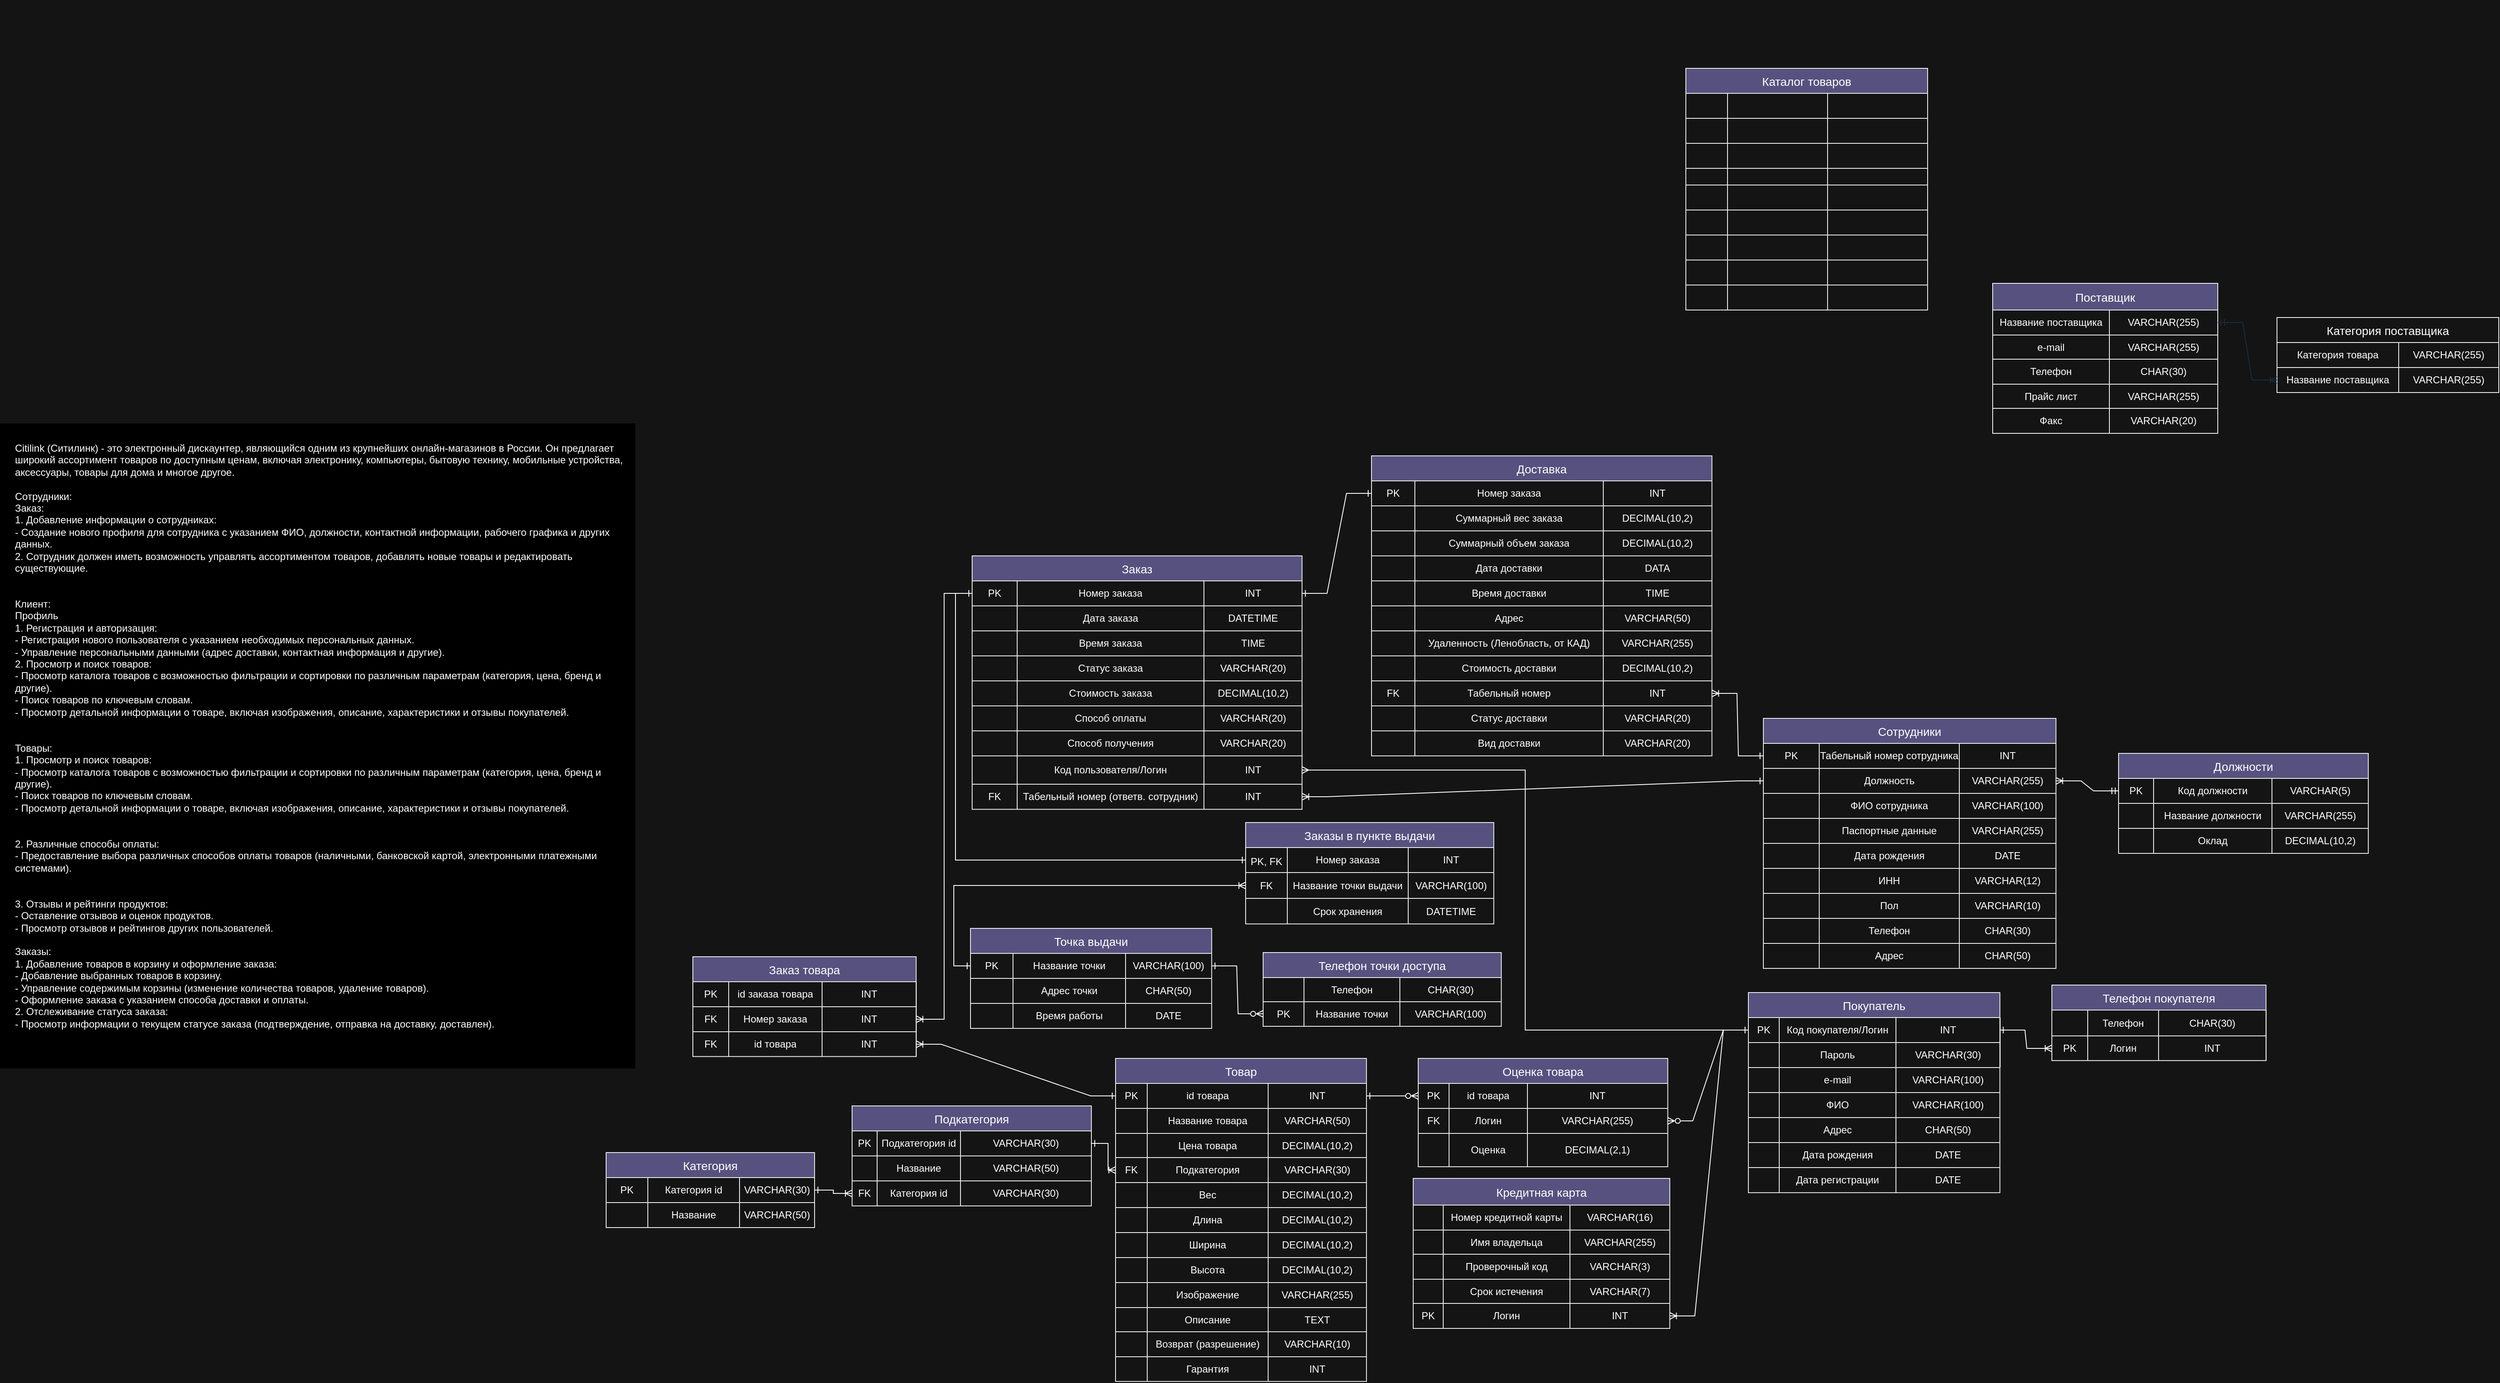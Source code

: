 <mxfile version="24.0.1" type="github">
  <diagram name="Страница — 1" id="LTTzaxPPcmoizCmSulEp">
    <mxGraphModel dx="3027" dy="1660" grid="0" gridSize="17" guides="0" tooltips="1" connect="1" arrows="1" fold="1" page="0" pageScale="1" pageWidth="827" pageHeight="1169" background="#141414" math="0" shadow="0">
      <root>
        <mxCell id="0" />
        <mxCell id="1" parent="0" />
        <mxCell id="FbfgumM9k3iWBc4ifTP3-11" value="Товар" style="shape=table;startSize=30;container=1;collapsible=0;childLayout=tableLayout;fontSize=14;labelBackgroundColor=none;fillColor=#56517E;strokeColor=#EEEEEE;fontColor=#FFFFFF;" parent="1" vertex="1">
          <mxGeometry x="755" y="1104" width="300.947" height="387.583" as="geometry" />
        </mxCell>
        <mxCell id="FbfgumM9k3iWBc4ifTP3-78" style="shape=tableRow;horizontal=0;startSize=0;swimlaneHead=0;swimlaneBody=0;strokeColor=#EEEEEE;top=0;left=0;bottom=0;right=0;collapsible=0;dropTarget=0;fillColor=none;points=[[0,0.5],[1,0.5]];portConstraint=eastwest;fontSize=16;labelBackgroundColor=none;fontColor=#FFFFFF;" parent="FbfgumM9k3iWBc4ifTP3-11" vertex="1">
          <mxGeometry y="30" width="300.947" height="30" as="geometry" />
        </mxCell>
        <mxCell id="ApsFlAxeWI4yGW2BCktG-42" value="PK" style="shape=partialRectangle;html=1;whiteSpace=wrap;connectable=0;strokeColor=#EEEEEE;overflow=hidden;fillColor=none;top=0;left=0;bottom=0;right=0;pointerEvents=1;fontSize=12;labelBackgroundColor=none;fontColor=#FFFFFF;" vertex="1" parent="FbfgumM9k3iWBc4ifTP3-78">
          <mxGeometry width="38" height="30" as="geometry">
            <mxRectangle width="38" height="30" as="alternateBounds" />
          </mxGeometry>
        </mxCell>
        <mxCell id="FbfgumM9k3iWBc4ifTP3-80" value="id товара" style="shape=partialRectangle;html=1;whiteSpace=wrap;connectable=0;strokeColor=#EEEEEE;overflow=hidden;fillColor=none;top=0;left=0;bottom=0;right=0;pointerEvents=1;fontSize=12;labelBackgroundColor=none;fontColor=#FFFFFF;" parent="FbfgumM9k3iWBc4ifTP3-78" vertex="1">
          <mxGeometry x="38" width="145" height="30" as="geometry">
            <mxRectangle width="145" height="30" as="alternateBounds" />
          </mxGeometry>
        </mxCell>
        <mxCell id="FbfgumM9k3iWBc4ifTP3-81" value="INT" style="shape=partialRectangle;html=1;whiteSpace=wrap;connectable=0;strokeColor=#EEEEEE;overflow=hidden;fillColor=none;top=0;left=0;bottom=0;right=0;pointerEvents=1;fontSize=12;labelBackgroundColor=none;fontColor=#FFFFFF;" parent="FbfgumM9k3iWBc4ifTP3-78" vertex="1">
          <mxGeometry x="183" width="118" height="30" as="geometry">
            <mxRectangle width="118" height="30" as="alternateBounds" />
          </mxGeometry>
        </mxCell>
        <mxCell id="FbfgumM9k3iWBc4ifTP3-558" style="shape=tableRow;horizontal=0;startSize=0;swimlaneHead=0;swimlaneBody=0;strokeColor=#EEEEEE;top=0;left=0;bottom=0;right=0;collapsible=0;dropTarget=0;fillColor=none;points=[[0,0.5],[1,0.5]];portConstraint=eastwest;fontSize=16;labelBackgroundColor=none;fontColor=#FFFFFF;" parent="FbfgumM9k3iWBc4ifTP3-11" vertex="1">
          <mxGeometry y="60" width="300.947" height="30" as="geometry" />
        </mxCell>
        <mxCell id="ApsFlAxeWI4yGW2BCktG-43" style="shape=partialRectangle;html=1;whiteSpace=wrap;connectable=0;strokeColor=#EEEEEE;overflow=hidden;fillColor=none;top=0;left=0;bottom=0;right=0;pointerEvents=1;fontSize=12;align=center;labelBackgroundColor=none;fontColor=#FFFFFF;" vertex="1" parent="FbfgumM9k3iWBc4ifTP3-558">
          <mxGeometry width="38" height="30" as="geometry">
            <mxRectangle width="38" height="30" as="alternateBounds" />
          </mxGeometry>
        </mxCell>
        <mxCell id="FbfgumM9k3iWBc4ifTP3-560" value="Название товара" style="shape=partialRectangle;html=1;whiteSpace=wrap;connectable=0;strokeColor=#EEEEEE;overflow=hidden;fillColor=none;top=0;left=0;bottom=0;right=0;pointerEvents=1;fontSize=12;align=center;labelBackgroundColor=none;fontColor=#FFFFFF;" parent="FbfgumM9k3iWBc4ifTP3-558" vertex="1">
          <mxGeometry x="38" width="145" height="30" as="geometry">
            <mxRectangle width="145" height="30" as="alternateBounds" />
          </mxGeometry>
        </mxCell>
        <mxCell id="FbfgumM9k3iWBc4ifTP3-561" value="VARCHAR(50)" style="shape=partialRectangle;html=1;whiteSpace=wrap;connectable=0;strokeColor=#EEEEEE;overflow=hidden;fillColor=none;top=0;left=0;bottom=0;right=0;pointerEvents=1;fontSize=12;labelBackgroundColor=none;fontColor=#FFFFFF;" parent="FbfgumM9k3iWBc4ifTP3-558" vertex="1">
          <mxGeometry x="183" width="118" height="30" as="geometry">
            <mxRectangle width="118" height="30" as="alternateBounds" />
          </mxGeometry>
        </mxCell>
        <mxCell id="FbfgumM9k3iWBc4ifTP3-16" value="" style="shape=tableRow;horizontal=0;startSize=0;swimlaneHead=0;swimlaneBody=0;strokeColor=#EEEEEE;top=0;left=0;bottom=0;right=0;collapsible=0;dropTarget=0;fillColor=none;points=[[0,0.5],[1,0.5]];portConstraint=eastwest;fontSize=16;labelBackgroundColor=none;fontColor=#FFFFFF;" parent="FbfgumM9k3iWBc4ifTP3-11" vertex="1">
          <mxGeometry y="90" width="300.947" height="29" as="geometry" />
        </mxCell>
        <mxCell id="ApsFlAxeWI4yGW2BCktG-44" style="shape=partialRectangle;html=1;whiteSpace=wrap;connectable=0;strokeColor=#EEEEEE;overflow=hidden;fillColor=none;top=0;left=0;bottom=0;right=0;pointerEvents=1;fontSize=12;align=center;labelBackgroundColor=none;fontColor=#FFFFFF;" vertex="1" parent="FbfgumM9k3iWBc4ifTP3-16">
          <mxGeometry width="38" height="29" as="geometry">
            <mxRectangle width="38" height="29" as="alternateBounds" />
          </mxGeometry>
        </mxCell>
        <mxCell id="FbfgumM9k3iWBc4ifTP3-18" value="&lt;div style=&quot;&quot;&gt;Цена товара&lt;/div&gt;&lt;span id=&quot;docs-internal-guid-eec535c5-7fff-ba72-a998-fead755bfe52&quot;&gt;&lt;/span&gt;" style="shape=partialRectangle;html=1;whiteSpace=wrap;connectable=0;strokeColor=#EEEEEE;overflow=hidden;fillColor=none;top=0;left=0;bottom=0;right=0;pointerEvents=1;fontSize=12;align=center;labelBackgroundColor=none;fontColor=#FFFFFF;" parent="FbfgumM9k3iWBc4ifTP3-16" vertex="1">
          <mxGeometry x="38" width="145" height="29" as="geometry">
            <mxRectangle width="145" height="29" as="alternateBounds" />
          </mxGeometry>
        </mxCell>
        <mxCell id="FbfgumM9k3iWBc4ifTP3-19" value="DECIMAL(10,2)" style="shape=partialRectangle;html=1;whiteSpace=wrap;connectable=0;strokeColor=#EEEEEE;overflow=hidden;fillColor=none;top=0;left=0;bottom=0;right=0;pointerEvents=1;fontSize=12;labelBackgroundColor=none;fontColor=#FFFFFF;" parent="FbfgumM9k3iWBc4ifTP3-16" vertex="1">
          <mxGeometry x="183" width="118" height="29" as="geometry">
            <mxRectangle width="118" height="29" as="alternateBounds" />
          </mxGeometry>
        </mxCell>
        <mxCell id="FbfgumM9k3iWBc4ifTP3-82" style="shape=tableRow;horizontal=0;startSize=0;swimlaneHead=0;swimlaneBody=0;strokeColor=#EEEEEE;top=0;left=0;bottom=0;right=0;collapsible=0;dropTarget=0;fillColor=none;points=[[0,0.5],[1,0.5]];portConstraint=eastwest;fontSize=16;labelBackgroundColor=none;fontColor=#FFFFFF;" parent="FbfgumM9k3iWBc4ifTP3-11" vertex="1">
          <mxGeometry y="119" width="300.947" height="30" as="geometry" />
        </mxCell>
        <mxCell id="ApsFlAxeWI4yGW2BCktG-45" value="FK" style="shape=partialRectangle;html=1;whiteSpace=wrap;connectable=0;strokeColor=#EEEEEE;overflow=hidden;fillColor=none;top=0;left=0;bottom=0;right=0;pointerEvents=1;fontSize=12;align=center;labelBackgroundColor=none;fontColor=#FFFFFF;" vertex="1" parent="FbfgumM9k3iWBc4ifTP3-82">
          <mxGeometry width="38" height="30" as="geometry">
            <mxRectangle width="38" height="30" as="alternateBounds" />
          </mxGeometry>
        </mxCell>
        <mxCell id="FbfgumM9k3iWBc4ifTP3-84" value="Подкатегория" style="shape=partialRectangle;html=1;whiteSpace=wrap;connectable=0;strokeColor=#EEEEEE;overflow=hidden;fillColor=none;top=0;left=0;bottom=0;right=0;pointerEvents=1;fontSize=12;align=center;labelBackgroundColor=none;fontColor=#FFFFFF;" parent="FbfgumM9k3iWBc4ifTP3-82" vertex="1">
          <mxGeometry x="38" width="145" height="30" as="geometry">
            <mxRectangle width="145" height="30" as="alternateBounds" />
          </mxGeometry>
        </mxCell>
        <mxCell id="FbfgumM9k3iWBc4ifTP3-85" value="VARCHAR(30)" style="shape=partialRectangle;html=1;whiteSpace=wrap;connectable=0;strokeColor=#EEEEEE;overflow=hidden;fillColor=none;top=0;left=0;bottom=0;right=0;pointerEvents=1;fontSize=12;labelBackgroundColor=none;fontColor=#FFFFFF;" parent="FbfgumM9k3iWBc4ifTP3-82" vertex="1">
          <mxGeometry x="183" width="118" height="30" as="geometry">
            <mxRectangle width="118" height="30" as="alternateBounds" />
          </mxGeometry>
        </mxCell>
        <mxCell id="FbfgumM9k3iWBc4ifTP3-28" style="shape=tableRow;horizontal=0;startSize=0;swimlaneHead=0;swimlaneBody=0;strokeColor=#EEEEEE;top=0;left=0;bottom=0;right=0;collapsible=0;dropTarget=0;fillColor=none;points=[[0,0.5],[1,0.5]];portConstraint=eastwest;fontSize=16;labelBackgroundColor=none;fontColor=#FFFFFF;" parent="FbfgumM9k3iWBc4ifTP3-11" vertex="1">
          <mxGeometry y="149" width="300.947" height="30" as="geometry" />
        </mxCell>
        <mxCell id="ApsFlAxeWI4yGW2BCktG-46" style="shape=partialRectangle;html=1;whiteSpace=wrap;connectable=0;strokeColor=#EEEEEE;overflow=hidden;fillColor=none;top=0;left=0;bottom=0;right=0;pointerEvents=1;fontSize=12;labelBackgroundColor=none;fontColor=#FFFFFF;" vertex="1" parent="FbfgumM9k3iWBc4ifTP3-28">
          <mxGeometry width="38" height="30" as="geometry">
            <mxRectangle width="38" height="30" as="alternateBounds" />
          </mxGeometry>
        </mxCell>
        <mxCell id="FbfgumM9k3iWBc4ifTP3-30" value="Вес" style="shape=partialRectangle;html=1;whiteSpace=wrap;connectable=0;strokeColor=#EEEEEE;overflow=hidden;fillColor=none;top=0;left=0;bottom=0;right=0;pointerEvents=1;fontSize=12;labelBackgroundColor=none;fontColor=#FFFFFF;" parent="FbfgumM9k3iWBc4ifTP3-28" vertex="1">
          <mxGeometry x="38" width="145" height="30" as="geometry">
            <mxRectangle width="145" height="30" as="alternateBounds" />
          </mxGeometry>
        </mxCell>
        <mxCell id="FbfgumM9k3iWBc4ifTP3-31" value="DECIMAL(10,2)" style="shape=partialRectangle;html=1;whiteSpace=wrap;connectable=0;strokeColor=#EEEEEE;overflow=hidden;fillColor=none;top=0;left=0;bottom=0;right=0;pointerEvents=1;fontSize=12;labelBackgroundColor=none;fontColor=#FFFFFF;" parent="FbfgumM9k3iWBc4ifTP3-28" vertex="1">
          <mxGeometry x="183" width="118" height="30" as="geometry">
            <mxRectangle width="118" height="30" as="alternateBounds" />
          </mxGeometry>
        </mxCell>
        <mxCell id="FbfgumM9k3iWBc4ifTP3-24" style="shape=tableRow;horizontal=0;startSize=0;swimlaneHead=0;swimlaneBody=0;strokeColor=#EEEEEE;top=0;left=0;bottom=0;right=0;collapsible=0;dropTarget=0;fillColor=none;points=[[0,0.5],[1,0.5]];portConstraint=eastwest;fontSize=16;labelBackgroundColor=none;fontColor=#FFFFFF;" parent="FbfgumM9k3iWBc4ifTP3-11" vertex="1">
          <mxGeometry y="179" width="300.947" height="30" as="geometry" />
        </mxCell>
        <mxCell id="ApsFlAxeWI4yGW2BCktG-47" style="shape=partialRectangle;html=1;whiteSpace=wrap;connectable=0;strokeColor=#EEEEEE;overflow=hidden;fillColor=none;top=0;left=0;bottom=0;right=0;pointerEvents=1;fontSize=12;labelBackgroundColor=none;fontColor=#FFFFFF;" vertex="1" parent="FbfgumM9k3iWBc4ifTP3-24">
          <mxGeometry width="38" height="30" as="geometry">
            <mxRectangle width="38" height="30" as="alternateBounds" />
          </mxGeometry>
        </mxCell>
        <mxCell id="FbfgumM9k3iWBc4ifTP3-26" value="Длина" style="shape=partialRectangle;html=1;whiteSpace=wrap;connectable=0;strokeColor=#EEEEEE;overflow=hidden;fillColor=none;top=0;left=0;bottom=0;right=0;pointerEvents=1;fontSize=12;labelBackgroundColor=none;fontColor=#FFFFFF;" parent="FbfgumM9k3iWBc4ifTP3-24" vertex="1">
          <mxGeometry x="38" width="145" height="30" as="geometry">
            <mxRectangle width="145" height="30" as="alternateBounds" />
          </mxGeometry>
        </mxCell>
        <mxCell id="FbfgumM9k3iWBc4ifTP3-27" value="DECIMAL(10,2)" style="shape=partialRectangle;html=1;whiteSpace=wrap;connectable=0;strokeColor=#EEEEEE;overflow=hidden;fillColor=none;top=0;left=0;bottom=0;right=0;pointerEvents=1;fontSize=12;labelBackgroundColor=none;fontColor=#FFFFFF;" parent="FbfgumM9k3iWBc4ifTP3-24" vertex="1">
          <mxGeometry x="183" width="118" height="30" as="geometry">
            <mxRectangle width="118" height="30" as="alternateBounds" />
          </mxGeometry>
        </mxCell>
        <mxCell id="FbfgumM9k3iWBc4ifTP3-54" style="shape=tableRow;horizontal=0;startSize=0;swimlaneHead=0;swimlaneBody=0;strokeColor=#EEEEEE;top=0;left=0;bottom=0;right=0;collapsible=0;dropTarget=0;fillColor=none;points=[[0,0.5],[1,0.5]];portConstraint=eastwest;fontSize=16;labelBackgroundColor=none;fontColor=#FFFFFF;" parent="FbfgumM9k3iWBc4ifTP3-11" vertex="1">
          <mxGeometry y="209" width="300.947" height="30" as="geometry" />
        </mxCell>
        <mxCell id="ApsFlAxeWI4yGW2BCktG-48" style="shape=partialRectangle;html=1;whiteSpace=wrap;connectable=0;strokeColor=#EEEEEE;overflow=hidden;fillColor=none;top=0;left=0;bottom=0;right=0;pointerEvents=1;fontSize=12;labelBackgroundColor=none;fontColor=#FFFFFF;" vertex="1" parent="FbfgumM9k3iWBc4ifTP3-54">
          <mxGeometry width="38" height="30" as="geometry">
            <mxRectangle width="38" height="30" as="alternateBounds" />
          </mxGeometry>
        </mxCell>
        <mxCell id="FbfgumM9k3iWBc4ifTP3-56" value="Ширина" style="shape=partialRectangle;html=1;whiteSpace=wrap;connectable=0;strokeColor=#EEEEEE;overflow=hidden;fillColor=none;top=0;left=0;bottom=0;right=0;pointerEvents=1;fontSize=12;labelBackgroundColor=none;fontColor=#FFFFFF;" parent="FbfgumM9k3iWBc4ifTP3-54" vertex="1">
          <mxGeometry x="38" width="145" height="30" as="geometry">
            <mxRectangle width="145" height="30" as="alternateBounds" />
          </mxGeometry>
        </mxCell>
        <mxCell id="FbfgumM9k3iWBc4ifTP3-57" value="DECIMAL(10,2)" style="shape=partialRectangle;html=1;whiteSpace=wrap;connectable=0;strokeColor=#EEEEEE;overflow=hidden;fillColor=none;top=0;left=0;bottom=0;right=0;pointerEvents=1;fontSize=12;labelBackgroundColor=none;fontColor=#FFFFFF;" parent="FbfgumM9k3iWBc4ifTP3-54" vertex="1">
          <mxGeometry x="183" width="118" height="30" as="geometry">
            <mxRectangle width="118" height="30" as="alternateBounds" />
          </mxGeometry>
        </mxCell>
        <mxCell id="FbfgumM9k3iWBc4ifTP3-58" style="shape=tableRow;horizontal=0;startSize=0;swimlaneHead=0;swimlaneBody=0;strokeColor=#EEEEEE;top=0;left=0;bottom=0;right=0;collapsible=0;dropTarget=0;fillColor=none;points=[[0,0.5],[1,0.5]];portConstraint=eastwest;fontSize=16;labelBackgroundColor=none;fontColor=#FFFFFF;" parent="FbfgumM9k3iWBc4ifTP3-11" vertex="1">
          <mxGeometry y="239" width="300.947" height="30" as="geometry" />
        </mxCell>
        <mxCell id="ApsFlAxeWI4yGW2BCktG-49" style="shape=partialRectangle;html=1;whiteSpace=wrap;connectable=0;strokeColor=#EEEEEE;overflow=hidden;fillColor=none;top=0;left=0;bottom=0;right=0;pointerEvents=1;fontSize=12;labelBackgroundColor=none;fontColor=#FFFFFF;" vertex="1" parent="FbfgumM9k3iWBc4ifTP3-58">
          <mxGeometry width="38" height="30" as="geometry">
            <mxRectangle width="38" height="30" as="alternateBounds" />
          </mxGeometry>
        </mxCell>
        <mxCell id="FbfgumM9k3iWBc4ifTP3-60" value="Высота" style="shape=partialRectangle;html=1;whiteSpace=wrap;connectable=0;strokeColor=#EEEEEE;overflow=hidden;fillColor=none;top=0;left=0;bottom=0;right=0;pointerEvents=1;fontSize=12;labelBackgroundColor=none;fontColor=#FFFFFF;" parent="FbfgumM9k3iWBc4ifTP3-58" vertex="1">
          <mxGeometry x="38" width="145" height="30" as="geometry">
            <mxRectangle width="145" height="30" as="alternateBounds" />
          </mxGeometry>
        </mxCell>
        <mxCell id="FbfgumM9k3iWBc4ifTP3-61" value="DECIMAL(10,2)" style="shape=partialRectangle;html=1;whiteSpace=wrap;connectable=0;strokeColor=#EEEEEE;overflow=hidden;fillColor=none;top=0;left=0;bottom=0;right=0;pointerEvents=1;fontSize=12;labelBackgroundColor=none;fontColor=#FFFFFF;" parent="FbfgumM9k3iWBc4ifTP3-58" vertex="1">
          <mxGeometry x="183" width="118" height="30" as="geometry">
            <mxRectangle width="118" height="30" as="alternateBounds" />
          </mxGeometry>
        </mxCell>
        <mxCell id="FbfgumM9k3iWBc4ifTP3-62" style="shape=tableRow;horizontal=0;startSize=0;swimlaneHead=0;swimlaneBody=0;strokeColor=#EEEEEE;top=0;left=0;bottom=0;right=0;collapsible=0;dropTarget=0;fillColor=none;points=[[0,0.5],[1,0.5]];portConstraint=eastwest;fontSize=16;labelBackgroundColor=none;fontColor=#FFFFFF;" parent="FbfgumM9k3iWBc4ifTP3-11" vertex="1">
          <mxGeometry y="269" width="300.947" height="30" as="geometry" />
        </mxCell>
        <mxCell id="ApsFlAxeWI4yGW2BCktG-50" style="shape=partialRectangle;html=1;whiteSpace=wrap;connectable=0;strokeColor=#EEEEEE;overflow=hidden;fillColor=none;top=0;left=0;bottom=0;right=0;pointerEvents=1;fontSize=12;labelBackgroundColor=none;fontColor=#FFFFFF;" vertex="1" parent="FbfgumM9k3iWBc4ifTP3-62">
          <mxGeometry width="38" height="30" as="geometry">
            <mxRectangle width="38" height="30" as="alternateBounds" />
          </mxGeometry>
        </mxCell>
        <mxCell id="FbfgumM9k3iWBc4ifTP3-64" value="Изображение" style="shape=partialRectangle;html=1;whiteSpace=wrap;connectable=0;strokeColor=#EEEEEE;overflow=hidden;fillColor=none;top=0;left=0;bottom=0;right=0;pointerEvents=1;fontSize=12;labelBackgroundColor=none;fontColor=#FFFFFF;" parent="FbfgumM9k3iWBc4ifTP3-62" vertex="1">
          <mxGeometry x="38" width="145" height="30" as="geometry">
            <mxRectangle width="145" height="30" as="alternateBounds" />
          </mxGeometry>
        </mxCell>
        <mxCell id="FbfgumM9k3iWBc4ifTP3-65" value="VARCHAR(255)" style="shape=partialRectangle;html=1;whiteSpace=wrap;connectable=0;strokeColor=#EEEEEE;overflow=hidden;fillColor=none;top=0;left=0;bottom=0;right=0;pointerEvents=1;fontSize=12;labelBackgroundColor=none;fontColor=#FFFFFF;" parent="FbfgumM9k3iWBc4ifTP3-62" vertex="1">
          <mxGeometry x="183" width="118" height="30" as="geometry">
            <mxRectangle width="118" height="30" as="alternateBounds" />
          </mxGeometry>
        </mxCell>
        <mxCell id="FbfgumM9k3iWBc4ifTP3-66" style="shape=tableRow;horizontal=0;startSize=0;swimlaneHead=0;swimlaneBody=0;strokeColor=#EEEEEE;top=0;left=0;bottom=0;right=0;collapsible=0;dropTarget=0;fillColor=none;points=[[0,0.5],[1,0.5]];portConstraint=eastwest;fontSize=16;labelBackgroundColor=none;fontColor=#FFFFFF;" parent="FbfgumM9k3iWBc4ifTP3-11" vertex="1">
          <mxGeometry y="299" width="300.947" height="29" as="geometry" />
        </mxCell>
        <mxCell id="ApsFlAxeWI4yGW2BCktG-51" style="shape=partialRectangle;html=1;whiteSpace=wrap;connectable=0;strokeColor=#EEEEEE;overflow=hidden;fillColor=none;top=0;left=0;bottom=0;right=0;pointerEvents=1;fontSize=12;labelBackgroundColor=none;fontColor=#FFFFFF;" vertex="1" parent="FbfgumM9k3iWBc4ifTP3-66">
          <mxGeometry width="38" height="29" as="geometry">
            <mxRectangle width="38" height="29" as="alternateBounds" />
          </mxGeometry>
        </mxCell>
        <mxCell id="FbfgumM9k3iWBc4ifTP3-68" value="Описание" style="shape=partialRectangle;html=1;whiteSpace=wrap;connectable=0;strokeColor=#EEEEEE;overflow=hidden;fillColor=none;top=0;left=0;bottom=0;right=0;pointerEvents=1;fontSize=12;labelBackgroundColor=none;fontColor=#FFFFFF;" parent="FbfgumM9k3iWBc4ifTP3-66" vertex="1">
          <mxGeometry x="38" width="145" height="29" as="geometry">
            <mxRectangle width="145" height="29" as="alternateBounds" />
          </mxGeometry>
        </mxCell>
        <mxCell id="FbfgumM9k3iWBc4ifTP3-69" value="TEXT" style="shape=partialRectangle;html=1;whiteSpace=wrap;connectable=0;strokeColor=#EEEEEE;overflow=hidden;fillColor=none;top=0;left=0;bottom=0;right=0;pointerEvents=1;fontSize=12;labelBackgroundColor=none;fontColor=#FFFFFF;" parent="FbfgumM9k3iWBc4ifTP3-66" vertex="1">
          <mxGeometry x="183" width="118" height="29" as="geometry">
            <mxRectangle width="118" height="29" as="alternateBounds" />
          </mxGeometry>
        </mxCell>
        <mxCell id="FbfgumM9k3iWBc4ifTP3-86" style="shape=tableRow;horizontal=0;startSize=0;swimlaneHead=0;swimlaneBody=0;strokeColor=#EEEEEE;top=0;left=0;bottom=0;right=0;collapsible=0;dropTarget=0;fillColor=none;points=[[0,0.5],[1,0.5]];portConstraint=eastwest;fontSize=16;labelBackgroundColor=none;fontColor=#FFFFFF;" parent="FbfgumM9k3iWBc4ifTP3-11" vertex="1">
          <mxGeometry y="328" width="300.947" height="30" as="geometry" />
        </mxCell>
        <mxCell id="ApsFlAxeWI4yGW2BCktG-52" style="shape=partialRectangle;html=1;whiteSpace=wrap;connectable=0;strokeColor=#EEEEEE;overflow=hidden;fillColor=none;top=0;left=0;bottom=0;right=0;pointerEvents=1;fontSize=12;labelBackgroundColor=none;fontColor=#FFFFFF;" vertex="1" parent="FbfgumM9k3iWBc4ifTP3-86">
          <mxGeometry width="38" height="30" as="geometry">
            <mxRectangle width="38" height="30" as="alternateBounds" />
          </mxGeometry>
        </mxCell>
        <mxCell id="FbfgumM9k3iWBc4ifTP3-88" value="Возврат (разрешение)" style="shape=partialRectangle;html=1;whiteSpace=wrap;connectable=0;strokeColor=#EEEEEE;overflow=hidden;fillColor=none;top=0;left=0;bottom=0;right=0;pointerEvents=1;fontSize=12;labelBackgroundColor=none;fontColor=#FFFFFF;" parent="FbfgumM9k3iWBc4ifTP3-86" vertex="1">
          <mxGeometry x="38" width="145" height="30" as="geometry">
            <mxRectangle width="145" height="30" as="alternateBounds" />
          </mxGeometry>
        </mxCell>
        <mxCell id="FbfgumM9k3iWBc4ifTP3-89" value="VARCHAR(10)" style="shape=partialRectangle;html=1;whiteSpace=wrap;connectable=0;strokeColor=#EEEEEE;overflow=hidden;fillColor=none;top=0;left=0;bottom=0;right=0;pointerEvents=1;fontSize=12;labelBackgroundColor=none;fontColor=#FFFFFF;" parent="FbfgumM9k3iWBc4ifTP3-86" vertex="1">
          <mxGeometry x="183" width="118" height="30" as="geometry">
            <mxRectangle width="118" height="30" as="alternateBounds" />
          </mxGeometry>
        </mxCell>
        <mxCell id="FbfgumM9k3iWBc4ifTP3-70" style="shape=tableRow;horizontal=0;startSize=0;swimlaneHead=0;swimlaneBody=0;strokeColor=#EEEEEE;top=0;left=0;bottom=0;right=0;collapsible=0;dropTarget=0;fillColor=none;points=[[0,0.5],[1,0.5]];portConstraint=eastwest;fontSize=16;labelBackgroundColor=none;fontColor=#FFFFFF;" parent="FbfgumM9k3iWBc4ifTP3-11" vertex="1">
          <mxGeometry y="358" width="300.947" height="30" as="geometry" />
        </mxCell>
        <mxCell id="ApsFlAxeWI4yGW2BCktG-53" style="shape=partialRectangle;html=1;whiteSpace=wrap;connectable=0;strokeColor=#EEEEEE;overflow=hidden;fillColor=none;top=0;left=0;bottom=0;right=0;pointerEvents=1;fontSize=12;labelBackgroundColor=none;fontColor=#FFFFFF;" vertex="1" parent="FbfgumM9k3iWBc4ifTP3-70">
          <mxGeometry width="38" height="30" as="geometry">
            <mxRectangle width="38" height="30" as="alternateBounds" />
          </mxGeometry>
        </mxCell>
        <mxCell id="FbfgumM9k3iWBc4ifTP3-72" value="Гарантия" style="shape=partialRectangle;html=1;whiteSpace=wrap;connectable=0;strokeColor=#EEEEEE;overflow=hidden;fillColor=none;top=0;left=0;bottom=0;right=0;pointerEvents=1;fontSize=12;labelBackgroundColor=none;fontColor=#FFFFFF;" parent="FbfgumM9k3iWBc4ifTP3-70" vertex="1">
          <mxGeometry x="38" width="145" height="30" as="geometry">
            <mxRectangle width="145" height="30" as="alternateBounds" />
          </mxGeometry>
        </mxCell>
        <mxCell id="FbfgumM9k3iWBc4ifTP3-73" value="INT" style="shape=partialRectangle;html=1;whiteSpace=wrap;connectable=0;strokeColor=#EEEEEE;overflow=hidden;fillColor=none;top=0;left=0;bottom=0;right=0;pointerEvents=1;fontSize=12;labelBackgroundColor=none;fontColor=#FFFFFF;" parent="FbfgumM9k3iWBc4ifTP3-70" vertex="1">
          <mxGeometry x="183" width="118" height="30" as="geometry">
            <mxRectangle width="118" height="30" as="alternateBounds" />
          </mxGeometry>
        </mxCell>
        <mxCell id="FbfgumM9k3iWBc4ifTP3-32" value="Оценка товара" style="shape=table;startSize=30;container=1;collapsible=0;childLayout=tableLayout;fontSize=14;fillColor=#56517E;labelBackgroundColor=none;strokeColor=#EEEEEE;fontColor=#FFFFFF;" parent="1" vertex="1">
          <mxGeometry x="1118" y="1104" width="299.316" height="130" as="geometry" />
        </mxCell>
        <mxCell id="FbfgumM9k3iWBc4ifTP3-33" value="" style="shape=tableRow;horizontal=0;startSize=0;swimlaneHead=0;swimlaneBody=0;strokeColor=#EEEEEE;top=0;left=0;bottom=0;right=0;collapsible=0;dropTarget=0;fillColor=none;points=[[0,0.5],[1,0.5]];portConstraint=eastwest;fontSize=16;labelBackgroundColor=none;fontColor=#FFFFFF;" parent="FbfgumM9k3iWBc4ifTP3-32" vertex="1">
          <mxGeometry y="30" width="299.316" height="30" as="geometry" />
        </mxCell>
        <mxCell id="ApsFlAxeWI4yGW2BCktG-39" value="PK" style="shape=partialRectangle;html=1;whiteSpace=wrap;connectable=0;strokeColor=#EEEEEE;overflow=hidden;fillColor=none;top=0;left=0;bottom=0;right=0;pointerEvents=1;fontSize=12;labelBackgroundColor=none;fontColor=#FFFFFF;" vertex="1" parent="FbfgumM9k3iWBc4ifTP3-33">
          <mxGeometry width="37" height="30" as="geometry">
            <mxRectangle width="37" height="30" as="alternateBounds" />
          </mxGeometry>
        </mxCell>
        <mxCell id="FbfgumM9k3iWBc4ifTP3-35" value="id товара" style="shape=partialRectangle;html=1;whiteSpace=wrap;connectable=0;strokeColor=#EEEEEE;overflow=hidden;fillColor=none;top=0;left=0;bottom=0;right=0;pointerEvents=1;fontSize=12;labelBackgroundColor=none;fontColor=#FFFFFF;" parent="FbfgumM9k3iWBc4ifTP3-33" vertex="1">
          <mxGeometry x="37" width="94" height="30" as="geometry">
            <mxRectangle width="94" height="30" as="alternateBounds" />
          </mxGeometry>
        </mxCell>
        <mxCell id="FbfgumM9k3iWBc4ifTP3-36" value="INT" style="shape=partialRectangle;html=1;whiteSpace=wrap;connectable=0;strokeColor=#EEEEEE;overflow=hidden;fillColor=none;top=0;left=0;bottom=0;right=0;pointerEvents=1;fontSize=12;labelBackgroundColor=none;fontColor=#FFFFFF;" parent="FbfgumM9k3iWBc4ifTP3-33" vertex="1">
          <mxGeometry x="131" width="168" height="30" as="geometry">
            <mxRectangle width="168" height="30" as="alternateBounds" />
          </mxGeometry>
        </mxCell>
        <mxCell id="FbfgumM9k3iWBc4ifTP3-37" value="" style="shape=tableRow;horizontal=0;startSize=0;swimlaneHead=0;swimlaneBody=0;strokeColor=#EEEEEE;top=0;left=0;bottom=0;right=0;collapsible=0;dropTarget=0;fillColor=none;points=[[0,0.5],[1,0.5]];portConstraint=eastwest;fontSize=16;labelBackgroundColor=none;fontColor=#FFFFFF;" parent="FbfgumM9k3iWBc4ifTP3-32" vertex="1">
          <mxGeometry y="60" width="299.316" height="30" as="geometry" />
        </mxCell>
        <mxCell id="ApsFlAxeWI4yGW2BCktG-40" value="FK" style="shape=partialRectangle;html=1;whiteSpace=wrap;connectable=0;strokeColor=#EEEEEE;overflow=hidden;fillColor=none;top=0;left=0;bottom=0;right=0;pointerEvents=1;fontSize=12;labelBackgroundColor=none;fontColor=#FFFFFF;" vertex="1" parent="FbfgumM9k3iWBc4ifTP3-37">
          <mxGeometry width="37" height="30" as="geometry">
            <mxRectangle width="37" height="30" as="alternateBounds" />
          </mxGeometry>
        </mxCell>
        <mxCell id="FbfgumM9k3iWBc4ifTP3-39" value="Логин" style="shape=partialRectangle;html=1;whiteSpace=wrap;connectable=0;strokeColor=#EEEEEE;overflow=hidden;fillColor=none;top=0;left=0;bottom=0;right=0;pointerEvents=1;fontSize=12;labelBackgroundColor=none;fontColor=#FFFFFF;" parent="FbfgumM9k3iWBc4ifTP3-37" vertex="1">
          <mxGeometry x="37" width="94" height="30" as="geometry">
            <mxRectangle width="94" height="30" as="alternateBounds" />
          </mxGeometry>
        </mxCell>
        <mxCell id="FbfgumM9k3iWBc4ifTP3-40" value="VARCHAR(255)" style="shape=partialRectangle;html=1;whiteSpace=wrap;connectable=0;strokeColor=#EEEEEE;overflow=hidden;fillColor=none;top=0;left=0;bottom=0;right=0;pointerEvents=1;fontSize=12;labelBackgroundColor=none;fontColor=#FFFFFF;" parent="FbfgumM9k3iWBc4ifTP3-37" vertex="1">
          <mxGeometry x="131" width="168" height="30" as="geometry">
            <mxRectangle width="168" height="30" as="alternateBounds" />
          </mxGeometry>
        </mxCell>
        <mxCell id="FbfgumM9k3iWBc4ifTP3-41" value="" style="shape=tableRow;horizontal=0;startSize=0;swimlaneHead=0;swimlaneBody=0;strokeColor=#EEEEEE;top=0;left=0;bottom=0;right=0;collapsible=0;dropTarget=0;fillColor=none;points=[[0,0.5],[1,0.5]];portConstraint=eastwest;fontSize=16;labelBackgroundColor=none;fontColor=#FFFFFF;" parent="FbfgumM9k3iWBc4ifTP3-32" vertex="1">
          <mxGeometry y="90" width="299.316" height="40" as="geometry" />
        </mxCell>
        <mxCell id="ApsFlAxeWI4yGW2BCktG-41" style="shape=partialRectangle;html=1;whiteSpace=wrap;connectable=0;strokeColor=#EEEEEE;overflow=hidden;fillColor=none;top=0;left=0;bottom=0;right=0;pointerEvents=1;fontSize=12;labelBackgroundColor=none;fontColor=#FFFFFF;" vertex="1" parent="FbfgumM9k3iWBc4ifTP3-41">
          <mxGeometry width="37" height="40" as="geometry">
            <mxRectangle width="37" height="40" as="alternateBounds" />
          </mxGeometry>
        </mxCell>
        <mxCell id="FbfgumM9k3iWBc4ifTP3-43" value="Оценка" style="shape=partialRectangle;html=1;whiteSpace=wrap;connectable=0;strokeColor=#EEEEEE;overflow=hidden;fillColor=none;top=0;left=0;bottom=0;right=0;pointerEvents=1;fontSize=12;labelBackgroundColor=none;fontColor=#FFFFFF;" parent="FbfgumM9k3iWBc4ifTP3-41" vertex="1">
          <mxGeometry x="37" width="94" height="40" as="geometry">
            <mxRectangle width="94" height="40" as="alternateBounds" />
          </mxGeometry>
        </mxCell>
        <mxCell id="FbfgumM9k3iWBc4ifTP3-44" value="DECIMAL(2,1)" style="shape=partialRectangle;html=1;whiteSpace=wrap;connectable=0;strokeColor=#EEEEEE;overflow=hidden;fillColor=none;top=0;left=0;bottom=0;right=0;pointerEvents=1;fontSize=12;labelBackgroundColor=none;fontColor=#FFFFFF;" parent="FbfgumM9k3iWBc4ifTP3-41" vertex="1">
          <mxGeometry x="131" width="168" height="40" as="geometry">
            <mxRectangle width="168" height="40" as="alternateBounds" />
          </mxGeometry>
        </mxCell>
        <mxCell id="FbfgumM9k3iWBc4ifTP3-107" value="Поставщик" style="shape=table;startSize=32;container=1;collapsible=0;childLayout=tableLayout;strokeColor=#EEEEEE;fontSize=14;labelBackgroundColor=none;fillColor=#56517E;fontColor=#FFFFFF;" parent="1" vertex="1">
          <mxGeometry x="1807" y="174" width="270" height="180" as="geometry" />
        </mxCell>
        <mxCell id="FbfgumM9k3iWBc4ifTP3-108" value="" style="shape=tableRow;horizontal=0;startSize=0;swimlaneHead=0;swimlaneBody=0;strokeColor=#EEEEEE;top=0;left=0;bottom=0;right=0;collapsible=0;dropTarget=0;fillColor=none;points=[[0,0.5],[1,0.5]];portConstraint=eastwest;fontSize=16;labelBackgroundColor=none;fontColor=#FFFFFF;" parent="FbfgumM9k3iWBc4ifTP3-107" vertex="1">
          <mxGeometry y="32" width="270" height="30" as="geometry" />
        </mxCell>
        <mxCell id="FbfgumM9k3iWBc4ifTP3-110" value="Название поставщика" style="shape=partialRectangle;html=1;whiteSpace=wrap;connectable=0;strokeColor=#EEEEEE;overflow=hidden;fillColor=none;top=0;left=0;bottom=0;right=0;pointerEvents=1;fontSize=12;labelBackgroundColor=none;fontColor=#FFFFFF;" parent="FbfgumM9k3iWBc4ifTP3-108" vertex="1">
          <mxGeometry width="140" height="30" as="geometry">
            <mxRectangle width="140" height="30" as="alternateBounds" />
          </mxGeometry>
        </mxCell>
        <mxCell id="FbfgumM9k3iWBc4ifTP3-111" value="VARCHAR(255)" style="shape=partialRectangle;html=1;whiteSpace=wrap;connectable=0;strokeColor=#EEEEEE;overflow=hidden;fillColor=none;top=0;left=0;bottom=0;right=0;pointerEvents=1;fontSize=12;labelBackgroundColor=none;fontColor=#FFFFFF;" parent="FbfgumM9k3iWBc4ifTP3-108" vertex="1">
          <mxGeometry x="140" width="130" height="30" as="geometry">
            <mxRectangle width="130" height="30" as="alternateBounds" />
          </mxGeometry>
        </mxCell>
        <mxCell id="FbfgumM9k3iWBc4ifTP3-112" value="" style="shape=tableRow;horizontal=0;startSize=0;swimlaneHead=0;swimlaneBody=0;strokeColor=#EEEEEE;top=0;left=0;bottom=0;right=0;collapsible=0;dropTarget=0;fillColor=none;points=[[0,0.5],[1,0.5]];portConstraint=eastwest;fontSize=16;labelBackgroundColor=none;fontColor=#FFFFFF;" parent="FbfgumM9k3iWBc4ifTP3-107" vertex="1">
          <mxGeometry y="62" width="270" height="29" as="geometry" />
        </mxCell>
        <mxCell id="FbfgumM9k3iWBc4ifTP3-114" value="e-mail" style="shape=partialRectangle;html=1;whiteSpace=wrap;connectable=0;strokeColor=#EEEEEE;overflow=hidden;fillColor=none;top=0;left=0;bottom=0;right=0;pointerEvents=1;fontSize=12;labelBackgroundColor=none;fontColor=#FFFFFF;" parent="FbfgumM9k3iWBc4ifTP3-112" vertex="1">
          <mxGeometry width="140" height="29" as="geometry">
            <mxRectangle width="140" height="29" as="alternateBounds" />
          </mxGeometry>
        </mxCell>
        <mxCell id="FbfgumM9k3iWBc4ifTP3-115" value="VARCHAR(255)" style="shape=partialRectangle;html=1;whiteSpace=wrap;connectable=0;strokeColor=#EEEEEE;overflow=hidden;fillColor=none;top=0;left=0;bottom=0;right=0;pointerEvents=1;fontSize=12;labelBackgroundColor=none;fontColor=#FFFFFF;" parent="FbfgumM9k3iWBc4ifTP3-112" vertex="1">
          <mxGeometry x="140" width="130" height="29" as="geometry">
            <mxRectangle width="130" height="29" as="alternateBounds" />
          </mxGeometry>
        </mxCell>
        <mxCell id="FbfgumM9k3iWBc4ifTP3-116" value="" style="shape=tableRow;horizontal=0;startSize=0;swimlaneHead=0;swimlaneBody=0;strokeColor=#EEEEEE;top=0;left=0;bottom=0;right=0;collapsible=0;dropTarget=0;fillColor=none;points=[[0,0.5],[1,0.5]];portConstraint=eastwest;fontSize=16;labelBackgroundColor=none;fontColor=#FFFFFF;" parent="FbfgumM9k3iWBc4ifTP3-107" vertex="1">
          <mxGeometry y="91" width="270" height="30" as="geometry" />
        </mxCell>
        <mxCell id="FbfgumM9k3iWBc4ifTP3-118" value="Телефон" style="shape=partialRectangle;html=1;whiteSpace=wrap;connectable=0;strokeColor=#EEEEEE;overflow=hidden;fillColor=none;top=0;left=0;bottom=0;right=0;pointerEvents=1;fontSize=12;labelBackgroundColor=none;fontColor=#FFFFFF;" parent="FbfgumM9k3iWBc4ifTP3-116" vertex="1">
          <mxGeometry width="140" height="30" as="geometry">
            <mxRectangle width="140" height="30" as="alternateBounds" />
          </mxGeometry>
        </mxCell>
        <mxCell id="FbfgumM9k3iWBc4ifTP3-119" value="CHAR(30)" style="shape=partialRectangle;html=1;whiteSpace=wrap;connectable=0;strokeColor=#EEEEEE;overflow=hidden;fillColor=none;top=0;left=0;bottom=0;right=0;pointerEvents=1;fontSize=12;labelBackgroundColor=none;fontColor=#FFFFFF;" parent="FbfgumM9k3iWBc4ifTP3-116" vertex="1">
          <mxGeometry x="140" width="130" height="30" as="geometry">
            <mxRectangle width="130" height="30" as="alternateBounds" />
          </mxGeometry>
        </mxCell>
        <mxCell id="FbfgumM9k3iWBc4ifTP3-120" style="shape=tableRow;horizontal=0;startSize=0;swimlaneHead=0;swimlaneBody=0;strokeColor=#EEEEEE;top=0;left=0;bottom=0;right=0;collapsible=0;dropTarget=0;fillColor=none;points=[[0,0.5],[1,0.5]];portConstraint=eastwest;fontSize=16;labelBackgroundColor=none;fontColor=#FFFFFF;" parent="FbfgumM9k3iWBc4ifTP3-107" vertex="1">
          <mxGeometry y="121" width="270" height="29" as="geometry" />
        </mxCell>
        <mxCell id="FbfgumM9k3iWBc4ifTP3-122" value="Прайс лист" style="shape=partialRectangle;html=1;whiteSpace=wrap;connectable=0;strokeColor=#EEEEEE;overflow=hidden;fillColor=none;top=0;left=0;bottom=0;right=0;pointerEvents=1;fontSize=12;labelBackgroundColor=none;fontColor=#FFFFFF;" parent="FbfgumM9k3iWBc4ifTP3-120" vertex="1">
          <mxGeometry width="140" height="29" as="geometry">
            <mxRectangle width="140" height="29" as="alternateBounds" />
          </mxGeometry>
        </mxCell>
        <mxCell id="FbfgumM9k3iWBc4ifTP3-123" value="VARCHAR(255)" style="shape=partialRectangle;html=1;whiteSpace=wrap;connectable=0;strokeColor=#EEEEEE;overflow=hidden;fillColor=none;top=0;left=0;bottom=0;right=0;pointerEvents=1;fontSize=12;labelBackgroundColor=none;fontColor=#FFFFFF;" parent="FbfgumM9k3iWBc4ifTP3-120" vertex="1">
          <mxGeometry x="140" width="130" height="29" as="geometry">
            <mxRectangle width="130" height="29" as="alternateBounds" />
          </mxGeometry>
        </mxCell>
        <mxCell id="FbfgumM9k3iWBc4ifTP3-124" style="shape=tableRow;horizontal=0;startSize=0;swimlaneHead=0;swimlaneBody=0;strokeColor=#EEEEEE;top=0;left=0;bottom=0;right=0;collapsible=0;dropTarget=0;fillColor=none;points=[[0,0.5],[1,0.5]];portConstraint=eastwest;fontSize=16;labelBackgroundColor=none;fontColor=#FFFFFF;" parent="FbfgumM9k3iWBc4ifTP3-107" vertex="1">
          <mxGeometry y="150" width="270" height="30" as="geometry" />
        </mxCell>
        <mxCell id="FbfgumM9k3iWBc4ifTP3-126" value="Факс" style="shape=partialRectangle;html=1;whiteSpace=wrap;connectable=0;strokeColor=#EEEEEE;overflow=hidden;fillColor=none;top=0;left=0;bottom=0;right=0;pointerEvents=1;fontSize=12;labelBackgroundColor=none;fontColor=#FFFFFF;" parent="FbfgumM9k3iWBc4ifTP3-124" vertex="1">
          <mxGeometry width="140" height="30" as="geometry">
            <mxRectangle width="140" height="30" as="alternateBounds" />
          </mxGeometry>
        </mxCell>
        <mxCell id="FbfgumM9k3iWBc4ifTP3-127" value="VARCHAR(20)" style="shape=partialRectangle;html=1;whiteSpace=wrap;connectable=0;strokeColor=#EEEEEE;overflow=hidden;fillColor=none;top=0;left=0;bottom=0;right=0;pointerEvents=1;fontSize=12;labelBackgroundColor=none;fontColor=#FFFFFF;" parent="FbfgumM9k3iWBc4ifTP3-124" vertex="1">
          <mxGeometry x="140" width="130" height="30" as="geometry">
            <mxRectangle width="130" height="30" as="alternateBounds" />
          </mxGeometry>
        </mxCell>
        <mxCell id="FbfgumM9k3iWBc4ifTP3-145" value="Покупатель" style="shape=table;startSize=30;container=1;collapsible=0;childLayout=tableLayout;strokeColor=#EEEEEE;fontSize=14;labelBackgroundColor=none;fillColor=#56517E;fontColor=#FFFFFF;" parent="1" vertex="1">
          <mxGeometry x="1514" y="1025" width="301.69" height="240.15" as="geometry" />
        </mxCell>
        <mxCell id="FbfgumM9k3iWBc4ifTP3-146" value="" style="shape=tableRow;horizontal=0;startSize=0;swimlaneHead=0;swimlaneBody=0;strokeColor=#EEEEEE;top=0;left=0;bottom=0;right=0;collapsible=0;dropTarget=0;fillColor=none;points=[[0,0.5],[1,0.5]];portConstraint=eastwest;fontSize=16;labelBackgroundColor=none;fontColor=#FFFFFF;" parent="FbfgumM9k3iWBc4ifTP3-145" vertex="1">
          <mxGeometry y="30" width="301.69" height="30" as="geometry" />
        </mxCell>
        <mxCell id="ApsFlAxeWI4yGW2BCktG-59" value="PK" style="shape=partialRectangle;html=1;whiteSpace=wrap;connectable=0;strokeColor=#EEEEEE;overflow=hidden;fillColor=none;top=0;left=0;bottom=0;right=0;pointerEvents=1;fontSize=12;labelBackgroundColor=none;fontColor=#FFFFFF;" vertex="1" parent="FbfgumM9k3iWBc4ifTP3-146">
          <mxGeometry width="37" height="30" as="geometry">
            <mxRectangle width="37" height="30" as="alternateBounds" />
          </mxGeometry>
        </mxCell>
        <mxCell id="FbfgumM9k3iWBc4ifTP3-148" value="Код покупателя/Логин" style="shape=partialRectangle;html=1;whiteSpace=wrap;connectable=0;strokeColor=#EEEEEE;overflow=hidden;fillColor=none;top=0;left=0;bottom=0;right=0;pointerEvents=1;fontSize=12;labelBackgroundColor=none;fontColor=#FFFFFF;" parent="FbfgumM9k3iWBc4ifTP3-146" vertex="1">
          <mxGeometry x="37" width="140" height="30" as="geometry">
            <mxRectangle width="140" height="30" as="alternateBounds" />
          </mxGeometry>
        </mxCell>
        <mxCell id="FbfgumM9k3iWBc4ifTP3-149" value="INT" style="shape=partialRectangle;html=1;whiteSpace=wrap;connectable=0;strokeColor=#EEEEEE;overflow=hidden;fillColor=none;top=0;left=0;bottom=0;right=0;pointerEvents=1;fontSize=12;labelBackgroundColor=none;fontColor=#FFFFFF;" parent="FbfgumM9k3iWBc4ifTP3-146" vertex="1">
          <mxGeometry x="177" width="125" height="30" as="geometry">
            <mxRectangle width="125" height="30" as="alternateBounds" />
          </mxGeometry>
        </mxCell>
        <mxCell id="FbfgumM9k3iWBc4ifTP3-150" value="" style="shape=tableRow;horizontal=0;startSize=0;swimlaneHead=0;swimlaneBody=0;strokeColor=#EEEEEE;top=0;left=0;bottom=0;right=0;collapsible=0;dropTarget=0;fillColor=none;points=[[0,0.5],[1,0.5]];portConstraint=eastwest;fontSize=16;labelBackgroundColor=none;fontColor=#FFFFFF;" parent="FbfgumM9k3iWBc4ifTP3-145" vertex="1">
          <mxGeometry y="60" width="301.69" height="30" as="geometry" />
        </mxCell>
        <mxCell id="ApsFlAxeWI4yGW2BCktG-60" style="shape=partialRectangle;html=1;whiteSpace=wrap;connectable=0;strokeColor=#EEEEEE;overflow=hidden;fillColor=none;top=0;left=0;bottom=0;right=0;pointerEvents=1;fontSize=12;labelBackgroundColor=none;fontColor=#FFFFFF;" vertex="1" parent="FbfgumM9k3iWBc4ifTP3-150">
          <mxGeometry width="37" height="30" as="geometry">
            <mxRectangle width="37" height="30" as="alternateBounds" />
          </mxGeometry>
        </mxCell>
        <mxCell id="FbfgumM9k3iWBc4ifTP3-152" value="Пароль" style="shape=partialRectangle;html=1;whiteSpace=wrap;connectable=0;strokeColor=#EEEEEE;overflow=hidden;fillColor=none;top=0;left=0;bottom=0;right=0;pointerEvents=1;fontSize=12;labelBackgroundColor=none;fontColor=#FFFFFF;" parent="FbfgumM9k3iWBc4ifTP3-150" vertex="1">
          <mxGeometry x="37" width="140" height="30" as="geometry">
            <mxRectangle width="140" height="30" as="alternateBounds" />
          </mxGeometry>
        </mxCell>
        <mxCell id="FbfgumM9k3iWBc4ifTP3-153" value="VARCHAR(30)" style="shape=partialRectangle;html=1;whiteSpace=wrap;connectable=0;strokeColor=#EEEEEE;overflow=hidden;fillColor=none;top=0;left=0;bottom=0;right=0;pointerEvents=1;fontSize=12;labelBackgroundColor=none;fontColor=#FFFFFF;" parent="FbfgumM9k3iWBc4ifTP3-150" vertex="1">
          <mxGeometry x="177" width="125" height="30" as="geometry">
            <mxRectangle width="125" height="30" as="alternateBounds" />
          </mxGeometry>
        </mxCell>
        <mxCell id="FbfgumM9k3iWBc4ifTP3-308" value="" style="shape=singleArrow;whiteSpace=wrap;html=1;arrowWidth=0.4;arrowSize=0.4;fontSize=14;fillColor=none;startSize=30;labelBackgroundColor=none;strokeColor=#EEEEEE;fontColor=#FFFFFF;" parent="FbfgumM9k3iWBc4ifTP3-150" vertex="1">
          <mxGeometry x="302" width="NaN" height="30" as="geometry">
            <mxRectangle width="NaN" height="30" as="alternateBounds" />
          </mxGeometry>
        </mxCell>
        <mxCell id="FbfgumM9k3iWBc4ifTP3-154" value="" style="shape=tableRow;horizontal=0;startSize=0;swimlaneHead=0;swimlaneBody=0;strokeColor=#EEEEEE;top=0;left=0;bottom=0;right=0;collapsible=0;dropTarget=0;fillColor=none;points=[[0,0.5],[1,0.5]];portConstraint=eastwest;fontSize=16;labelBackgroundColor=none;fontColor=#FFFFFF;" parent="FbfgumM9k3iWBc4ifTP3-145" vertex="1">
          <mxGeometry y="90" width="301.69" height="30" as="geometry" />
        </mxCell>
        <mxCell id="ApsFlAxeWI4yGW2BCktG-61" style="shape=partialRectangle;html=1;whiteSpace=wrap;connectable=0;strokeColor=#EEEEEE;overflow=hidden;fillColor=none;top=0;left=0;bottom=0;right=0;pointerEvents=1;fontSize=12;labelBackgroundColor=none;fontColor=#FFFFFF;" vertex="1" parent="FbfgumM9k3iWBc4ifTP3-154">
          <mxGeometry width="37" height="30" as="geometry">
            <mxRectangle width="37" height="30" as="alternateBounds" />
          </mxGeometry>
        </mxCell>
        <mxCell id="FbfgumM9k3iWBc4ifTP3-156" value="e-mail" style="shape=partialRectangle;html=1;whiteSpace=wrap;connectable=0;strokeColor=#EEEEEE;overflow=hidden;fillColor=none;top=0;left=0;bottom=0;right=0;pointerEvents=1;fontSize=12;labelBackgroundColor=none;fontColor=#FFFFFF;" parent="FbfgumM9k3iWBc4ifTP3-154" vertex="1">
          <mxGeometry x="37" width="140" height="30" as="geometry">
            <mxRectangle width="140" height="30" as="alternateBounds" />
          </mxGeometry>
        </mxCell>
        <mxCell id="FbfgumM9k3iWBc4ifTP3-157" value="VARCHAR(100)" style="shape=partialRectangle;html=1;whiteSpace=wrap;connectable=0;strokeColor=#EEEEEE;overflow=hidden;fillColor=none;top=0;left=0;bottom=0;right=0;pointerEvents=1;fontSize=12;labelBackgroundColor=none;fontColor=#FFFFFF;" parent="FbfgumM9k3iWBc4ifTP3-154" vertex="1">
          <mxGeometry x="177" width="125" height="30" as="geometry">
            <mxRectangle width="125" height="30" as="alternateBounds" />
          </mxGeometry>
        </mxCell>
        <mxCell id="FbfgumM9k3iWBc4ifTP3-158" style="shape=tableRow;horizontal=0;startSize=0;swimlaneHead=0;swimlaneBody=0;strokeColor=#EEEEEE;top=0;left=0;bottom=0;right=0;collapsible=0;dropTarget=0;fillColor=none;points=[[0,0.5],[1,0.5]];portConstraint=eastwest;fontSize=16;labelBackgroundColor=none;fontColor=#FFFFFF;" parent="FbfgumM9k3iWBc4ifTP3-145" vertex="1">
          <mxGeometry y="120" width="301.69" height="30" as="geometry" />
        </mxCell>
        <mxCell id="ApsFlAxeWI4yGW2BCktG-62" style="shape=partialRectangle;html=1;whiteSpace=wrap;connectable=0;strokeColor=#EEEEEE;overflow=hidden;fillColor=none;top=0;left=0;bottom=0;right=0;pointerEvents=1;fontSize=12;labelBackgroundColor=none;fontColor=#FFFFFF;" vertex="1" parent="FbfgumM9k3iWBc4ifTP3-158">
          <mxGeometry width="37" height="30" as="geometry">
            <mxRectangle width="37" height="30" as="alternateBounds" />
          </mxGeometry>
        </mxCell>
        <mxCell id="FbfgumM9k3iWBc4ifTP3-160" value="ФИО" style="shape=partialRectangle;html=1;whiteSpace=wrap;connectable=0;strokeColor=#EEEEEE;overflow=hidden;fillColor=none;top=0;left=0;bottom=0;right=0;pointerEvents=1;fontSize=12;labelBackgroundColor=none;fontColor=#FFFFFF;" parent="FbfgumM9k3iWBc4ifTP3-158" vertex="1">
          <mxGeometry x="37" width="140" height="30" as="geometry">
            <mxRectangle width="140" height="30" as="alternateBounds" />
          </mxGeometry>
        </mxCell>
        <mxCell id="FbfgumM9k3iWBc4ifTP3-161" value="VARCHAR(100)" style="shape=partialRectangle;html=1;whiteSpace=wrap;connectable=0;strokeColor=#EEEEEE;overflow=hidden;fillColor=none;top=0;left=0;bottom=0;right=0;pointerEvents=1;fontSize=12;labelBackgroundColor=none;fontColor=#FFFFFF;" parent="FbfgumM9k3iWBc4ifTP3-158" vertex="1">
          <mxGeometry x="177" width="125" height="30" as="geometry">
            <mxRectangle width="125" height="30" as="alternateBounds" />
          </mxGeometry>
        </mxCell>
        <mxCell id="FbfgumM9k3iWBc4ifTP3-166" style="shape=tableRow;horizontal=0;startSize=0;swimlaneHead=0;swimlaneBody=0;strokeColor=#EEEEEE;top=0;left=0;bottom=0;right=0;collapsible=0;dropTarget=0;fillColor=none;points=[[0,0.5],[1,0.5]];portConstraint=eastwest;fontSize=16;labelBackgroundColor=none;fontColor=#FFFFFF;" parent="FbfgumM9k3iWBc4ifTP3-145" vertex="1">
          <mxGeometry y="150" width="301.69" height="30" as="geometry" />
        </mxCell>
        <mxCell id="ApsFlAxeWI4yGW2BCktG-63" style="shape=partialRectangle;html=1;whiteSpace=wrap;connectable=0;strokeColor=#EEEEEE;overflow=hidden;fillColor=none;top=0;left=0;bottom=0;right=0;pointerEvents=1;fontSize=12;labelBackgroundColor=none;fontColor=#FFFFFF;" vertex="1" parent="FbfgumM9k3iWBc4ifTP3-166">
          <mxGeometry width="37" height="30" as="geometry">
            <mxRectangle width="37" height="30" as="alternateBounds" />
          </mxGeometry>
        </mxCell>
        <mxCell id="FbfgumM9k3iWBc4ifTP3-168" value="Адрес" style="shape=partialRectangle;html=1;whiteSpace=wrap;connectable=0;strokeColor=#EEEEEE;overflow=hidden;fillColor=none;top=0;left=0;bottom=0;right=0;pointerEvents=1;fontSize=12;labelBackgroundColor=none;fontColor=#FFFFFF;" parent="FbfgumM9k3iWBc4ifTP3-166" vertex="1">
          <mxGeometry x="37" width="140" height="30" as="geometry">
            <mxRectangle width="140" height="30" as="alternateBounds" />
          </mxGeometry>
        </mxCell>
        <mxCell id="FbfgumM9k3iWBc4ifTP3-169" value="CHAR(50)" style="shape=partialRectangle;html=1;whiteSpace=wrap;connectable=0;strokeColor=#EEEEEE;overflow=hidden;fillColor=none;top=0;left=0;bottom=0;right=0;pointerEvents=1;fontSize=12;labelBackgroundColor=none;fontColor=#FFFFFF;" parent="FbfgumM9k3iWBc4ifTP3-166" vertex="1">
          <mxGeometry x="177" width="125" height="30" as="geometry">
            <mxRectangle width="125" height="30" as="alternateBounds" />
          </mxGeometry>
        </mxCell>
        <mxCell id="FbfgumM9k3iWBc4ifTP3-170" style="shape=tableRow;horizontal=0;startSize=0;swimlaneHead=0;swimlaneBody=0;strokeColor=#EEEEEE;top=0;left=0;bottom=0;right=0;collapsible=0;dropTarget=0;fillColor=none;points=[[0,0.5],[1,0.5]];portConstraint=eastwest;fontSize=16;labelBackgroundColor=none;fontColor=#FFFFFF;" parent="FbfgumM9k3iWBc4ifTP3-145" vertex="1">
          <mxGeometry y="180" width="301.69" height="30" as="geometry" />
        </mxCell>
        <mxCell id="ApsFlAxeWI4yGW2BCktG-64" style="shape=partialRectangle;html=1;whiteSpace=wrap;connectable=0;strokeColor=#EEEEEE;overflow=hidden;fillColor=none;top=0;left=0;bottom=0;right=0;pointerEvents=1;fontSize=12;labelBackgroundColor=none;fontColor=#FFFFFF;" vertex="1" parent="FbfgumM9k3iWBc4ifTP3-170">
          <mxGeometry width="37" height="30" as="geometry">
            <mxRectangle width="37" height="30" as="alternateBounds" />
          </mxGeometry>
        </mxCell>
        <mxCell id="FbfgumM9k3iWBc4ifTP3-172" value="Дата рождения" style="shape=partialRectangle;html=1;whiteSpace=wrap;connectable=0;strokeColor=#EEEEEE;overflow=hidden;fillColor=none;top=0;left=0;bottom=0;right=0;pointerEvents=1;fontSize=12;labelBackgroundColor=none;fontColor=#FFFFFF;" parent="FbfgumM9k3iWBc4ifTP3-170" vertex="1">
          <mxGeometry x="37" width="140" height="30" as="geometry">
            <mxRectangle width="140" height="30" as="alternateBounds" />
          </mxGeometry>
        </mxCell>
        <mxCell id="FbfgumM9k3iWBc4ifTP3-173" value="DATE" style="shape=partialRectangle;html=1;whiteSpace=wrap;connectable=0;strokeColor=#EEEEEE;overflow=hidden;fillColor=none;top=0;left=0;bottom=0;right=0;pointerEvents=1;fontSize=12;labelBackgroundColor=none;fontColor=#FFFFFF;" parent="FbfgumM9k3iWBc4ifTP3-170" vertex="1">
          <mxGeometry x="177" width="125" height="30" as="geometry">
            <mxRectangle width="125" height="30" as="alternateBounds" />
          </mxGeometry>
        </mxCell>
        <mxCell id="FbfgumM9k3iWBc4ifTP3-174" style="shape=tableRow;horizontal=0;startSize=0;swimlaneHead=0;swimlaneBody=0;strokeColor=#EEEEEE;top=0;left=0;bottom=0;right=0;collapsible=0;dropTarget=0;fillColor=none;points=[[0,0.5],[1,0.5]];portConstraint=eastwest;fontSize=16;labelBackgroundColor=none;fontColor=#FFFFFF;" parent="FbfgumM9k3iWBc4ifTP3-145" vertex="1">
          <mxGeometry y="210" width="301.69" height="30" as="geometry" />
        </mxCell>
        <mxCell id="ApsFlAxeWI4yGW2BCktG-65" style="shape=partialRectangle;html=1;whiteSpace=wrap;connectable=0;strokeColor=#EEEEEE;overflow=hidden;fillColor=none;top=0;left=0;bottom=0;right=0;pointerEvents=1;fontSize=12;labelBackgroundColor=none;fontColor=#FFFFFF;" vertex="1" parent="FbfgumM9k3iWBc4ifTP3-174">
          <mxGeometry width="37" height="30" as="geometry">
            <mxRectangle width="37" height="30" as="alternateBounds" />
          </mxGeometry>
        </mxCell>
        <mxCell id="FbfgumM9k3iWBc4ifTP3-176" value="Дата регистрации" style="shape=partialRectangle;html=1;whiteSpace=wrap;connectable=0;strokeColor=#EEEEEE;overflow=hidden;fillColor=none;top=0;left=0;bottom=0;right=0;pointerEvents=1;fontSize=12;labelBackgroundColor=none;fontColor=#FFFFFF;" parent="FbfgumM9k3iWBc4ifTP3-174" vertex="1">
          <mxGeometry x="37" width="140" height="30" as="geometry">
            <mxRectangle width="140" height="30" as="alternateBounds" />
          </mxGeometry>
        </mxCell>
        <mxCell id="FbfgumM9k3iWBc4ifTP3-177" value="DATE" style="shape=partialRectangle;html=1;whiteSpace=wrap;connectable=0;strokeColor=#EEEEEE;overflow=hidden;fillColor=none;top=0;left=0;bottom=0;right=0;pointerEvents=1;fontSize=12;labelBackgroundColor=none;fontColor=#FFFFFF;" parent="FbfgumM9k3iWBc4ifTP3-174" vertex="1">
          <mxGeometry x="177" width="125" height="30" as="geometry">
            <mxRectangle width="125" height="30" as="alternateBounds" />
          </mxGeometry>
        </mxCell>
        <mxCell id="FbfgumM9k3iWBc4ifTP3-183" value="Кредитная карта" style="shape=table;startSize=32;container=1;collapsible=0;childLayout=tableLayout;strokeColor=#EEEEEE;fontSize=14;labelBackgroundColor=none;fillColor=#56517E;fontColor=#FFFFFF;" parent="1" vertex="1">
          <mxGeometry x="1112" y="1248" width="307.733" height="180" as="geometry" />
        </mxCell>
        <mxCell id="FbfgumM9k3iWBc4ifTP3-184" value="" style="shape=tableRow;horizontal=0;startSize=0;swimlaneHead=0;swimlaneBody=0;strokeColor=#EEEEEE;top=0;left=0;bottom=0;right=0;collapsible=0;dropTarget=0;fillColor=none;points=[[0,0.5],[1,0.5]];portConstraint=eastwest;fontSize=16;labelBackgroundColor=none;fontColor=#FFFFFF;" parent="FbfgumM9k3iWBc4ifTP3-183" vertex="1">
          <mxGeometry y="32" width="307.733" height="30" as="geometry" />
        </mxCell>
        <mxCell id="ApsFlAxeWI4yGW2BCktG-54" style="shape=partialRectangle;html=1;whiteSpace=wrap;connectable=0;strokeColor=#EEEEEE;overflow=hidden;fillColor=none;top=0;left=0;bottom=0;right=0;pointerEvents=1;fontSize=12;labelBackgroundColor=none;fontColor=#FFFFFF;" vertex="1" parent="FbfgumM9k3iWBc4ifTP3-184">
          <mxGeometry width="36" height="30" as="geometry">
            <mxRectangle width="36" height="30" as="alternateBounds" />
          </mxGeometry>
        </mxCell>
        <mxCell id="FbfgumM9k3iWBc4ifTP3-186" value="Номер кредитной карты" style="shape=partialRectangle;html=1;whiteSpace=wrap;connectable=0;strokeColor=#EEEEEE;overflow=hidden;fillColor=none;top=0;left=0;bottom=0;right=0;pointerEvents=1;fontSize=12;labelBackgroundColor=none;fontColor=#FFFFFF;" parent="FbfgumM9k3iWBc4ifTP3-184" vertex="1">
          <mxGeometry x="36" width="152" height="30" as="geometry">
            <mxRectangle width="152" height="30" as="alternateBounds" />
          </mxGeometry>
        </mxCell>
        <mxCell id="FbfgumM9k3iWBc4ifTP3-187" value="VARCHAR(16)" style="shape=partialRectangle;html=1;whiteSpace=wrap;connectable=0;strokeColor=#EEEEEE;overflow=hidden;fillColor=none;top=0;left=0;bottom=0;right=0;pointerEvents=1;fontSize=12;labelBackgroundColor=none;fontColor=#FFFFFF;" parent="FbfgumM9k3iWBc4ifTP3-184" vertex="1">
          <mxGeometry x="188" width="120" height="30" as="geometry">
            <mxRectangle width="120" height="30" as="alternateBounds" />
          </mxGeometry>
        </mxCell>
        <mxCell id="FbfgumM9k3iWBc4ifTP3-188" value="" style="shape=tableRow;horizontal=0;startSize=0;swimlaneHead=0;swimlaneBody=0;strokeColor=#EEEEEE;top=0;left=0;bottom=0;right=0;collapsible=0;dropTarget=0;fillColor=none;points=[[0,0.5],[1,0.5]];portConstraint=eastwest;fontSize=16;labelBackgroundColor=none;fontColor=#FFFFFF;" parent="FbfgumM9k3iWBc4ifTP3-183" vertex="1">
          <mxGeometry y="62" width="307.733" height="29" as="geometry" />
        </mxCell>
        <mxCell id="ApsFlAxeWI4yGW2BCktG-55" style="shape=partialRectangle;html=1;whiteSpace=wrap;connectable=0;strokeColor=#EEEEEE;overflow=hidden;fillColor=none;top=0;left=0;bottom=0;right=0;pointerEvents=1;fontSize=12;labelBackgroundColor=none;fontColor=#FFFFFF;" vertex="1" parent="FbfgumM9k3iWBc4ifTP3-188">
          <mxGeometry width="36" height="29" as="geometry">
            <mxRectangle width="36" height="29" as="alternateBounds" />
          </mxGeometry>
        </mxCell>
        <mxCell id="FbfgumM9k3iWBc4ifTP3-190" value="Имя владельца" style="shape=partialRectangle;html=1;whiteSpace=wrap;connectable=0;strokeColor=#EEEEEE;overflow=hidden;fillColor=none;top=0;left=0;bottom=0;right=0;pointerEvents=1;fontSize=12;labelBackgroundColor=none;fontColor=#FFFFFF;" parent="FbfgumM9k3iWBc4ifTP3-188" vertex="1">
          <mxGeometry x="36" width="152" height="29" as="geometry">
            <mxRectangle width="152" height="29" as="alternateBounds" />
          </mxGeometry>
        </mxCell>
        <mxCell id="FbfgumM9k3iWBc4ifTP3-191" value="&lt;span style=&quot;font-family: Helvetica; font-size: 12px; font-style: normal; font-variant-ligatures: normal; font-variant-caps: normal; font-weight: 400; letter-spacing: normal; orphans: 2; text-align: center; text-indent: 0px; text-transform: none; widows: 2; word-spacing: 0px; -webkit-text-stroke-width: 0px; text-decoration-thickness: initial; text-decoration-style: initial; text-decoration-color: initial; float: none; display: inline !important;&quot;&gt;VARCHAR(255)&lt;br&gt;&lt;/span&gt;" style="shape=partialRectangle;html=1;whiteSpace=wrap;connectable=0;strokeColor=#EEEEEE;overflow=hidden;fillColor=none;top=0;left=0;bottom=0;right=0;pointerEvents=1;fontSize=12;labelBackgroundColor=none;fontColor=#FFFFFF;" parent="FbfgumM9k3iWBc4ifTP3-188" vertex="1">
          <mxGeometry x="188" width="120" height="29" as="geometry">
            <mxRectangle width="120" height="29" as="alternateBounds" />
          </mxGeometry>
        </mxCell>
        <mxCell id="FbfgumM9k3iWBc4ifTP3-192" value="" style="shape=tableRow;horizontal=0;startSize=0;swimlaneHead=0;swimlaneBody=0;strokeColor=#EEEEEE;top=0;left=0;bottom=0;right=0;collapsible=0;dropTarget=0;fillColor=none;points=[[0,0.5],[1,0.5]];portConstraint=eastwest;fontSize=16;labelBackgroundColor=none;fontColor=#FFFFFF;" parent="FbfgumM9k3iWBc4ifTP3-183" vertex="1">
          <mxGeometry y="91" width="307.733" height="30" as="geometry" />
        </mxCell>
        <mxCell id="ApsFlAxeWI4yGW2BCktG-56" style="shape=partialRectangle;html=1;whiteSpace=wrap;connectable=0;strokeColor=#EEEEEE;overflow=hidden;fillColor=none;top=0;left=0;bottom=0;right=0;pointerEvents=1;fontSize=12;labelBackgroundColor=none;fontColor=#FFFFFF;" vertex="1" parent="FbfgumM9k3iWBc4ifTP3-192">
          <mxGeometry width="36" height="30" as="geometry">
            <mxRectangle width="36" height="30" as="alternateBounds" />
          </mxGeometry>
        </mxCell>
        <mxCell id="FbfgumM9k3iWBc4ifTP3-194" value="Проверочный код" style="shape=partialRectangle;html=1;whiteSpace=wrap;connectable=0;strokeColor=#EEEEEE;overflow=hidden;fillColor=none;top=0;left=0;bottom=0;right=0;pointerEvents=1;fontSize=12;labelBackgroundColor=none;fontColor=#FFFFFF;" parent="FbfgumM9k3iWBc4ifTP3-192" vertex="1">
          <mxGeometry x="36" width="152" height="30" as="geometry">
            <mxRectangle width="152" height="30" as="alternateBounds" />
          </mxGeometry>
        </mxCell>
        <mxCell id="FbfgumM9k3iWBc4ifTP3-195" value="VARCHAR(3)" style="shape=partialRectangle;html=1;whiteSpace=wrap;connectable=0;strokeColor=#EEEEEE;overflow=hidden;fillColor=none;top=0;left=0;bottom=0;right=0;pointerEvents=1;fontSize=12;labelBackgroundColor=none;fontColor=#FFFFFF;" parent="FbfgumM9k3iWBc4ifTP3-192" vertex="1">
          <mxGeometry x="188" width="120" height="30" as="geometry">
            <mxRectangle width="120" height="30" as="alternateBounds" />
          </mxGeometry>
        </mxCell>
        <mxCell id="FbfgumM9k3iWBc4ifTP3-196" style="shape=tableRow;horizontal=0;startSize=0;swimlaneHead=0;swimlaneBody=0;strokeColor=#EEEEEE;top=0;left=0;bottom=0;right=0;collapsible=0;dropTarget=0;fillColor=none;points=[[0,0.5],[1,0.5]];portConstraint=eastwest;fontSize=16;labelBackgroundColor=none;fontColor=#FFFFFF;" parent="FbfgumM9k3iWBc4ifTP3-183" vertex="1">
          <mxGeometry y="121" width="307.733" height="29" as="geometry" />
        </mxCell>
        <mxCell id="ApsFlAxeWI4yGW2BCktG-57" style="shape=partialRectangle;html=1;whiteSpace=wrap;connectable=0;strokeColor=#EEEEEE;overflow=hidden;fillColor=none;top=0;left=0;bottom=0;right=0;pointerEvents=1;fontSize=12;labelBackgroundColor=none;fontColor=#FFFFFF;" vertex="1" parent="FbfgumM9k3iWBc4ifTP3-196">
          <mxGeometry width="36" height="29" as="geometry">
            <mxRectangle width="36" height="29" as="alternateBounds" />
          </mxGeometry>
        </mxCell>
        <mxCell id="FbfgumM9k3iWBc4ifTP3-198" value="Срок истечения" style="shape=partialRectangle;html=1;whiteSpace=wrap;connectable=0;strokeColor=#EEEEEE;overflow=hidden;fillColor=none;top=0;left=0;bottom=0;right=0;pointerEvents=1;fontSize=12;labelBackgroundColor=none;fontColor=#FFFFFF;" parent="FbfgumM9k3iWBc4ifTP3-196" vertex="1">
          <mxGeometry x="36" width="152" height="29" as="geometry">
            <mxRectangle width="152" height="29" as="alternateBounds" />
          </mxGeometry>
        </mxCell>
        <mxCell id="FbfgumM9k3iWBc4ifTP3-199" value="VARCHAR(7)" style="shape=partialRectangle;html=1;whiteSpace=wrap;connectable=0;strokeColor=#EEEEEE;overflow=hidden;fillColor=none;top=0;left=0;bottom=0;right=0;pointerEvents=1;fontSize=12;labelBackgroundColor=none;fontColor=#FFFFFF;" parent="FbfgumM9k3iWBc4ifTP3-196" vertex="1">
          <mxGeometry x="188" width="120" height="29" as="geometry">
            <mxRectangle width="120" height="29" as="alternateBounds" />
          </mxGeometry>
        </mxCell>
        <mxCell id="FbfgumM9k3iWBc4ifTP3-200" style="shape=tableRow;horizontal=0;startSize=0;swimlaneHead=0;swimlaneBody=0;strokeColor=#EEEEEE;top=0;left=0;bottom=0;right=0;collapsible=0;dropTarget=0;fillColor=none;points=[[0,0.5],[1,0.5]];portConstraint=eastwest;fontSize=16;labelBackgroundColor=none;fontColor=#FFFFFF;" parent="FbfgumM9k3iWBc4ifTP3-183" vertex="1">
          <mxGeometry y="150" width="307.733" height="30" as="geometry" />
        </mxCell>
        <mxCell id="ApsFlAxeWI4yGW2BCktG-58" value="PK" style="shape=partialRectangle;html=1;whiteSpace=wrap;connectable=0;strokeColor=#EEEEEE;overflow=hidden;fillColor=none;top=0;left=0;bottom=0;right=0;pointerEvents=1;fontSize=12;labelBackgroundColor=none;fontColor=#FFFFFF;" vertex="1" parent="FbfgumM9k3iWBc4ifTP3-200">
          <mxGeometry width="36" height="30" as="geometry">
            <mxRectangle width="36" height="30" as="alternateBounds" />
          </mxGeometry>
        </mxCell>
        <mxCell id="FbfgumM9k3iWBc4ifTP3-202" value="Логин" style="shape=partialRectangle;html=1;whiteSpace=wrap;connectable=0;strokeColor=#EEEEEE;overflow=hidden;fillColor=none;top=0;left=0;bottom=0;right=0;pointerEvents=1;fontSize=12;labelBackgroundColor=none;fontColor=#FFFFFF;" parent="FbfgumM9k3iWBc4ifTP3-200" vertex="1">
          <mxGeometry x="36" width="152" height="30" as="geometry">
            <mxRectangle width="152" height="30" as="alternateBounds" />
          </mxGeometry>
        </mxCell>
        <mxCell id="FbfgumM9k3iWBc4ifTP3-203" value="INT" style="shape=partialRectangle;html=1;whiteSpace=wrap;connectable=0;strokeColor=#EEEEEE;overflow=hidden;fillColor=none;top=0;left=0;bottom=0;right=0;pointerEvents=1;fontSize=12;labelBackgroundColor=none;fontColor=#FFFFFF;" parent="FbfgumM9k3iWBc4ifTP3-200" vertex="1">
          <mxGeometry x="188" width="120" height="30" as="geometry">
            <mxRectangle width="120" height="30" as="alternateBounds" />
          </mxGeometry>
        </mxCell>
        <mxCell id="FbfgumM9k3iWBc4ifTP3-220" value="Доставка" style="shape=table;startSize=30;container=1;collapsible=0;childLayout=tableLayout;strokeColor=#EEEEEE;fontSize=14;labelBackgroundColor=none;fillColor=#56517E;fontColor=#FFFFFF;" parent="1" vertex="1">
          <mxGeometry x="1062" y="381" width="408.304" height="360" as="geometry" />
        </mxCell>
        <mxCell id="FbfgumM9k3iWBc4ifTP3-221" value="" style="shape=tableRow;horizontal=0;startSize=0;swimlaneHead=0;swimlaneBody=0;strokeColor=#EEEEEE;top=0;left=0;bottom=0;right=0;collapsible=0;dropTarget=0;fillColor=none;points=[[0,0.5],[1,0.5]];portConstraint=eastwest;fontSize=16;labelBackgroundColor=none;fontColor=#FFFFFF;" parent="FbfgumM9k3iWBc4ifTP3-220" vertex="1">
          <mxGeometry y="30" width="408.304" height="30" as="geometry" />
        </mxCell>
        <mxCell id="ApsFlAxeWI4yGW2BCktG-95" value="PK" style="shape=partialRectangle;html=1;whiteSpace=wrap;connectable=0;strokeColor=#EEEEEE;overflow=hidden;fillColor=none;top=0;left=0;bottom=0;right=0;pointerEvents=1;fontSize=12;labelBackgroundColor=none;fontColor=#FFFFFF;" vertex="1" parent="FbfgumM9k3iWBc4ifTP3-221">
          <mxGeometry width="52" height="30" as="geometry">
            <mxRectangle width="52" height="30" as="alternateBounds" />
          </mxGeometry>
        </mxCell>
        <mxCell id="FbfgumM9k3iWBc4ifTP3-223" value="Номер заказа" style="shape=partialRectangle;html=1;whiteSpace=wrap;connectable=0;strokeColor=#EEEEEE;overflow=hidden;fillColor=none;top=0;left=0;bottom=0;right=0;pointerEvents=1;fontSize=12;labelBackgroundColor=none;fontColor=#FFFFFF;" parent="FbfgumM9k3iWBc4ifTP3-221" vertex="1">
          <mxGeometry x="52" width="226" height="30" as="geometry">
            <mxRectangle width="226" height="30" as="alternateBounds" />
          </mxGeometry>
        </mxCell>
        <mxCell id="FbfgumM9k3iWBc4ifTP3-224" value="INT" style="shape=partialRectangle;html=1;whiteSpace=wrap;connectable=0;strokeColor=#EEEEEE;overflow=hidden;fillColor=none;top=0;left=0;bottom=0;right=0;pointerEvents=1;fontSize=12;labelBackgroundColor=none;fontColor=#FFFFFF;" parent="FbfgumM9k3iWBc4ifTP3-221" vertex="1">
          <mxGeometry x="278" width="130" height="30" as="geometry">
            <mxRectangle width="130" height="30" as="alternateBounds" />
          </mxGeometry>
        </mxCell>
        <mxCell id="FbfgumM9k3iWBc4ifTP3-225" value="" style="shape=tableRow;horizontal=0;startSize=0;swimlaneHead=0;swimlaneBody=0;strokeColor=#EEEEEE;top=0;left=0;bottom=0;right=0;collapsible=0;dropTarget=0;fillColor=none;points=[[0,0.5],[1,0.5]];portConstraint=eastwest;fontSize=16;labelBackgroundColor=none;fontColor=#FFFFFF;" parent="FbfgumM9k3iWBc4ifTP3-220" vertex="1">
          <mxGeometry y="60" width="408.304" height="30" as="geometry" />
        </mxCell>
        <mxCell id="ApsFlAxeWI4yGW2BCktG-96" style="shape=partialRectangle;html=1;whiteSpace=wrap;connectable=0;strokeColor=#EEEEEE;overflow=hidden;fillColor=none;top=0;left=0;bottom=0;right=0;pointerEvents=1;fontSize=12;labelBackgroundColor=none;fontColor=#FFFFFF;" vertex="1" parent="FbfgumM9k3iWBc4ifTP3-225">
          <mxGeometry width="52" height="30" as="geometry">
            <mxRectangle width="52" height="30" as="alternateBounds" />
          </mxGeometry>
        </mxCell>
        <mxCell id="FbfgumM9k3iWBc4ifTP3-227" value="Суммарный вес заказа" style="shape=partialRectangle;html=1;whiteSpace=wrap;connectable=0;strokeColor=#EEEEEE;overflow=hidden;fillColor=none;top=0;left=0;bottom=0;right=0;pointerEvents=1;fontSize=12;labelBackgroundColor=none;fontColor=#FFFFFF;" parent="FbfgumM9k3iWBc4ifTP3-225" vertex="1">
          <mxGeometry x="52" width="226" height="30" as="geometry">
            <mxRectangle width="226" height="30" as="alternateBounds" />
          </mxGeometry>
        </mxCell>
        <mxCell id="FbfgumM9k3iWBc4ifTP3-228" value="DECIMAL(10,2)" style="shape=partialRectangle;html=1;whiteSpace=wrap;connectable=0;strokeColor=#EEEEEE;overflow=hidden;fillColor=none;top=0;left=0;bottom=0;right=0;pointerEvents=1;fontSize=12;labelBackgroundColor=none;fontColor=#FFFFFF;" parent="FbfgumM9k3iWBc4ifTP3-225" vertex="1">
          <mxGeometry x="278" width="130" height="30" as="geometry">
            <mxRectangle width="130" height="30" as="alternateBounds" />
          </mxGeometry>
        </mxCell>
        <mxCell id="FbfgumM9k3iWBc4ifTP3-229" value="" style="shape=tableRow;horizontal=0;startSize=0;swimlaneHead=0;swimlaneBody=0;strokeColor=#EEEEEE;top=0;left=0;bottom=0;right=0;collapsible=0;dropTarget=0;fillColor=none;points=[[0,0.5],[1,0.5]];portConstraint=eastwest;fontSize=16;labelBackgroundColor=none;fontColor=#FFFFFF;" parent="FbfgumM9k3iWBc4ifTP3-220" vertex="1">
          <mxGeometry y="90" width="408.304" height="30" as="geometry" />
        </mxCell>
        <mxCell id="ApsFlAxeWI4yGW2BCktG-97" style="shape=partialRectangle;html=1;whiteSpace=wrap;connectable=0;strokeColor=#EEEEEE;overflow=hidden;fillColor=none;top=0;left=0;bottom=0;right=0;pointerEvents=1;fontSize=12;labelBackgroundColor=none;fontColor=#FFFFFF;" vertex="1" parent="FbfgumM9k3iWBc4ifTP3-229">
          <mxGeometry width="52" height="30" as="geometry">
            <mxRectangle width="52" height="30" as="alternateBounds" />
          </mxGeometry>
        </mxCell>
        <mxCell id="FbfgumM9k3iWBc4ifTP3-231" value="Суммарный объем заказа" style="shape=partialRectangle;html=1;whiteSpace=wrap;connectable=0;strokeColor=#EEEEEE;overflow=hidden;fillColor=none;top=0;left=0;bottom=0;right=0;pointerEvents=1;fontSize=12;labelBackgroundColor=none;fontColor=#FFFFFF;" parent="FbfgumM9k3iWBc4ifTP3-229" vertex="1">
          <mxGeometry x="52" width="226" height="30" as="geometry">
            <mxRectangle width="226" height="30" as="alternateBounds" />
          </mxGeometry>
        </mxCell>
        <mxCell id="FbfgumM9k3iWBc4ifTP3-232" value="DECIMAL(10,2)" style="shape=partialRectangle;html=1;whiteSpace=wrap;connectable=0;strokeColor=#EEEEEE;overflow=hidden;fillColor=none;top=0;left=0;bottom=0;right=0;pointerEvents=1;fontSize=12;labelBackgroundColor=none;fontColor=#FFFFFF;" parent="FbfgumM9k3iWBc4ifTP3-229" vertex="1">
          <mxGeometry x="278" width="130" height="30" as="geometry">
            <mxRectangle width="130" height="30" as="alternateBounds" />
          </mxGeometry>
        </mxCell>
        <mxCell id="FbfgumM9k3iWBc4ifTP3-233" style="shape=tableRow;horizontal=0;startSize=0;swimlaneHead=0;swimlaneBody=0;strokeColor=#EEEEEE;top=0;left=0;bottom=0;right=0;collapsible=0;dropTarget=0;fillColor=none;points=[[0,0.5],[1,0.5]];portConstraint=eastwest;fontSize=16;labelBackgroundColor=none;fontColor=#FFFFFF;" parent="FbfgumM9k3iWBc4ifTP3-220" vertex="1">
          <mxGeometry y="120" width="408.304" height="30" as="geometry" />
        </mxCell>
        <mxCell id="ApsFlAxeWI4yGW2BCktG-98" style="shape=partialRectangle;html=1;whiteSpace=wrap;connectable=0;strokeColor=#EEEEEE;overflow=hidden;fillColor=none;top=0;left=0;bottom=0;right=0;pointerEvents=1;fontSize=12;labelBackgroundColor=none;fontColor=#FFFFFF;" vertex="1" parent="FbfgumM9k3iWBc4ifTP3-233">
          <mxGeometry width="52" height="30" as="geometry">
            <mxRectangle width="52" height="30" as="alternateBounds" />
          </mxGeometry>
        </mxCell>
        <mxCell id="FbfgumM9k3iWBc4ifTP3-235" value="Дата доставки" style="shape=partialRectangle;html=1;whiteSpace=wrap;connectable=0;strokeColor=#EEEEEE;overflow=hidden;fillColor=none;top=0;left=0;bottom=0;right=0;pointerEvents=1;fontSize=12;labelBackgroundColor=none;fontColor=#FFFFFF;" parent="FbfgumM9k3iWBc4ifTP3-233" vertex="1">
          <mxGeometry x="52" width="226" height="30" as="geometry">
            <mxRectangle width="226" height="30" as="alternateBounds" />
          </mxGeometry>
        </mxCell>
        <mxCell id="FbfgumM9k3iWBc4ifTP3-236" value="DATA" style="shape=partialRectangle;html=1;whiteSpace=wrap;connectable=0;strokeColor=#EEEEEE;overflow=hidden;fillColor=none;top=0;left=0;bottom=0;right=0;pointerEvents=1;fontSize=12;labelBackgroundColor=none;fontColor=#FFFFFF;" parent="FbfgumM9k3iWBc4ifTP3-233" vertex="1">
          <mxGeometry x="278" width="130" height="30" as="geometry">
            <mxRectangle width="130" height="30" as="alternateBounds" />
          </mxGeometry>
        </mxCell>
        <mxCell id="FbfgumM9k3iWBc4ifTP3-237" style="shape=tableRow;horizontal=0;startSize=0;swimlaneHead=0;swimlaneBody=0;strokeColor=#EEEEEE;top=0;left=0;bottom=0;right=0;collapsible=0;dropTarget=0;fillColor=none;points=[[0,0.5],[1,0.5]];portConstraint=eastwest;fontSize=16;labelBackgroundColor=none;fontColor=#FFFFFF;" parent="FbfgumM9k3iWBc4ifTP3-220" vertex="1">
          <mxGeometry y="150" width="408.304" height="30" as="geometry" />
        </mxCell>
        <mxCell id="ApsFlAxeWI4yGW2BCktG-99" style="shape=partialRectangle;html=1;whiteSpace=wrap;connectable=0;strokeColor=#EEEEEE;overflow=hidden;fillColor=none;top=0;left=0;bottom=0;right=0;pointerEvents=1;fontSize=12;labelBackgroundColor=none;fontColor=#FFFFFF;" vertex="1" parent="FbfgumM9k3iWBc4ifTP3-237">
          <mxGeometry width="52" height="30" as="geometry">
            <mxRectangle width="52" height="30" as="alternateBounds" />
          </mxGeometry>
        </mxCell>
        <mxCell id="FbfgumM9k3iWBc4ifTP3-239" value="Время доставки" style="shape=partialRectangle;html=1;whiteSpace=wrap;connectable=0;strokeColor=#EEEEEE;overflow=hidden;fillColor=none;top=0;left=0;bottom=0;right=0;pointerEvents=1;fontSize=12;labelBackgroundColor=none;fontColor=#FFFFFF;" parent="FbfgumM9k3iWBc4ifTP3-237" vertex="1">
          <mxGeometry x="52" width="226" height="30" as="geometry">
            <mxRectangle width="226" height="30" as="alternateBounds" />
          </mxGeometry>
        </mxCell>
        <mxCell id="FbfgumM9k3iWBc4ifTP3-240" value="TIME" style="shape=partialRectangle;html=1;whiteSpace=wrap;connectable=0;strokeColor=#EEEEEE;overflow=hidden;fillColor=none;top=0;left=0;bottom=0;right=0;pointerEvents=1;fontSize=12;labelBackgroundColor=none;fontColor=#FFFFFF;" parent="FbfgumM9k3iWBc4ifTP3-237" vertex="1">
          <mxGeometry x="278" width="130" height="30" as="geometry">
            <mxRectangle width="130" height="30" as="alternateBounds" />
          </mxGeometry>
        </mxCell>
        <mxCell id="ApsFlAxeWI4yGW2BCktG-111" style="shape=tableRow;horizontal=0;startSize=0;swimlaneHead=0;swimlaneBody=0;strokeColor=#EEEEEE;top=0;left=0;bottom=0;right=0;collapsible=0;dropTarget=0;fillColor=none;points=[[0,0.5],[1,0.5]];portConstraint=eastwest;fontSize=16;labelBackgroundColor=none;fontColor=#FFFFFF;" vertex="1" parent="FbfgumM9k3iWBc4ifTP3-220">
          <mxGeometry y="180" width="408.304" height="30" as="geometry" />
        </mxCell>
        <mxCell id="ApsFlAxeWI4yGW2BCktG-112" style="shape=partialRectangle;html=1;whiteSpace=wrap;connectable=0;strokeColor=#EEEEEE;overflow=hidden;fillColor=none;top=0;left=0;bottom=0;right=0;pointerEvents=1;fontSize=12;labelBackgroundColor=none;fontColor=#FFFFFF;" vertex="1" parent="ApsFlAxeWI4yGW2BCktG-111">
          <mxGeometry width="52" height="30" as="geometry">
            <mxRectangle width="52" height="30" as="alternateBounds" />
          </mxGeometry>
        </mxCell>
        <mxCell id="ApsFlAxeWI4yGW2BCktG-113" value="Адрес" style="shape=partialRectangle;html=1;whiteSpace=wrap;connectable=0;strokeColor=#EEEEEE;overflow=hidden;fillColor=none;top=0;left=0;bottom=0;right=0;pointerEvents=1;fontSize=12;labelBackgroundColor=none;fontColor=#FFFFFF;" vertex="1" parent="ApsFlAxeWI4yGW2BCktG-111">
          <mxGeometry x="52" width="226" height="30" as="geometry">
            <mxRectangle width="226" height="30" as="alternateBounds" />
          </mxGeometry>
        </mxCell>
        <mxCell id="ApsFlAxeWI4yGW2BCktG-114" value="VARCHAR(50)" style="shape=partialRectangle;html=1;whiteSpace=wrap;connectable=0;strokeColor=#EEEEEE;overflow=hidden;fillColor=none;top=0;left=0;bottom=0;right=0;pointerEvents=1;fontSize=12;labelBackgroundColor=none;fontColor=#FFFFFF;" vertex="1" parent="ApsFlAxeWI4yGW2BCktG-111">
          <mxGeometry x="278" width="130" height="30" as="geometry">
            <mxRectangle width="130" height="30" as="alternateBounds" />
          </mxGeometry>
        </mxCell>
        <mxCell id="FbfgumM9k3iWBc4ifTP3-241" style="shape=tableRow;horizontal=0;startSize=0;swimlaneHead=0;swimlaneBody=0;strokeColor=#EEEEEE;top=0;left=0;bottom=0;right=0;collapsible=0;dropTarget=0;fillColor=none;points=[[0,0.5],[1,0.5]];portConstraint=eastwest;fontSize=16;labelBackgroundColor=none;fontColor=#FFFFFF;" parent="FbfgumM9k3iWBc4ifTP3-220" vertex="1">
          <mxGeometry y="210" width="408.304" height="30" as="geometry" />
        </mxCell>
        <mxCell id="ApsFlAxeWI4yGW2BCktG-100" style="shape=partialRectangle;html=1;whiteSpace=wrap;connectable=0;strokeColor=#EEEEEE;overflow=hidden;fillColor=none;top=0;left=0;bottom=0;right=0;pointerEvents=1;fontSize=12;labelBackgroundColor=none;fontColor=#FFFFFF;" vertex="1" parent="FbfgumM9k3iWBc4ifTP3-241">
          <mxGeometry width="52" height="30" as="geometry">
            <mxRectangle width="52" height="30" as="alternateBounds" />
          </mxGeometry>
        </mxCell>
        <mxCell id="FbfgumM9k3iWBc4ifTP3-243" value="Удаленность (Ленобласть, от КАД)" style="shape=partialRectangle;html=1;whiteSpace=wrap;connectable=0;strokeColor=#EEEEEE;overflow=hidden;fillColor=none;top=0;left=0;bottom=0;right=0;pointerEvents=1;fontSize=12;labelBackgroundColor=none;fontColor=#FFFFFF;" parent="FbfgumM9k3iWBc4ifTP3-241" vertex="1">
          <mxGeometry x="52" width="226" height="30" as="geometry">
            <mxRectangle width="226" height="30" as="alternateBounds" />
          </mxGeometry>
        </mxCell>
        <mxCell id="FbfgumM9k3iWBc4ifTP3-244" value="VARCHAR(255)" style="shape=partialRectangle;html=1;whiteSpace=wrap;connectable=0;strokeColor=#EEEEEE;overflow=hidden;fillColor=none;top=0;left=0;bottom=0;right=0;pointerEvents=1;fontSize=12;labelBackgroundColor=none;fontColor=#FFFFFF;" parent="FbfgumM9k3iWBc4ifTP3-241" vertex="1">
          <mxGeometry x="278" width="130" height="30" as="geometry">
            <mxRectangle width="130" height="30" as="alternateBounds" />
          </mxGeometry>
        </mxCell>
        <mxCell id="FbfgumM9k3iWBc4ifTP3-245" style="shape=tableRow;horizontal=0;startSize=0;swimlaneHead=0;swimlaneBody=0;strokeColor=#EEEEEE;top=0;left=0;bottom=0;right=0;collapsible=0;dropTarget=0;fillColor=none;points=[[0,0.5],[1,0.5]];portConstraint=eastwest;fontSize=16;labelBackgroundColor=none;fontColor=#FFFFFF;" parent="FbfgumM9k3iWBc4ifTP3-220" vertex="1">
          <mxGeometry y="240" width="408.304" height="30" as="geometry" />
        </mxCell>
        <mxCell id="ApsFlAxeWI4yGW2BCktG-101" style="shape=partialRectangle;html=1;whiteSpace=wrap;connectable=0;strokeColor=#EEEEEE;overflow=hidden;fillColor=none;top=0;left=0;bottom=0;right=0;pointerEvents=1;fontSize=12;labelBackgroundColor=none;fontColor=#FFFFFF;" vertex="1" parent="FbfgumM9k3iWBc4ifTP3-245">
          <mxGeometry width="52" height="30" as="geometry">
            <mxRectangle width="52" height="30" as="alternateBounds" />
          </mxGeometry>
        </mxCell>
        <mxCell id="FbfgumM9k3iWBc4ifTP3-247" value="Стоимость доставки" style="shape=partialRectangle;html=1;whiteSpace=wrap;connectable=0;strokeColor=#EEEEEE;overflow=hidden;fillColor=none;top=0;left=0;bottom=0;right=0;pointerEvents=1;fontSize=12;labelBackgroundColor=none;fontColor=#FFFFFF;" parent="FbfgumM9k3iWBc4ifTP3-245" vertex="1">
          <mxGeometry x="52" width="226" height="30" as="geometry">
            <mxRectangle width="226" height="30" as="alternateBounds" />
          </mxGeometry>
        </mxCell>
        <mxCell id="FbfgumM9k3iWBc4ifTP3-248" value="DECIMAL(10,2)" style="shape=partialRectangle;html=1;whiteSpace=wrap;connectable=0;strokeColor=#EEEEEE;overflow=hidden;fillColor=none;top=0;left=0;bottom=0;right=0;pointerEvents=1;fontSize=12;labelBackgroundColor=none;fontColor=#FFFFFF;" parent="FbfgumM9k3iWBc4ifTP3-245" vertex="1">
          <mxGeometry x="278" width="130" height="30" as="geometry">
            <mxRectangle width="130" height="30" as="alternateBounds" />
          </mxGeometry>
        </mxCell>
        <mxCell id="FbfgumM9k3iWBc4ifTP3-249" style="shape=tableRow;horizontal=0;startSize=0;swimlaneHead=0;swimlaneBody=0;strokeColor=#EEEEEE;top=0;left=0;bottom=0;right=0;collapsible=0;dropTarget=0;fillColor=none;points=[[0,0.5],[1,0.5]];portConstraint=eastwest;fontSize=16;labelBackgroundColor=none;fontColor=#FFFFFF;" parent="FbfgumM9k3iWBc4ifTP3-220" vertex="1">
          <mxGeometry y="270" width="408.304" height="30" as="geometry" />
        </mxCell>
        <mxCell id="ApsFlAxeWI4yGW2BCktG-102" value="FK" style="shape=partialRectangle;html=1;whiteSpace=wrap;connectable=0;strokeColor=#EEEEEE;overflow=hidden;fillColor=none;top=0;left=0;bottom=0;right=0;pointerEvents=1;fontSize=12;labelBackgroundColor=none;fontColor=#FFFFFF;" vertex="1" parent="FbfgumM9k3iWBc4ifTP3-249">
          <mxGeometry width="52" height="30" as="geometry">
            <mxRectangle width="52" height="30" as="alternateBounds" />
          </mxGeometry>
        </mxCell>
        <mxCell id="FbfgumM9k3iWBc4ifTP3-251" value="Табельный номер" style="shape=partialRectangle;html=1;whiteSpace=wrap;connectable=0;strokeColor=#EEEEEE;overflow=hidden;fillColor=none;top=0;left=0;bottom=0;right=0;pointerEvents=1;fontSize=12;labelBackgroundColor=none;fontColor=#FFFFFF;" parent="FbfgumM9k3iWBc4ifTP3-249" vertex="1">
          <mxGeometry x="52" width="226" height="30" as="geometry">
            <mxRectangle width="226" height="30" as="alternateBounds" />
          </mxGeometry>
        </mxCell>
        <mxCell id="FbfgumM9k3iWBc4ifTP3-252" value="INT" style="shape=partialRectangle;html=1;whiteSpace=wrap;connectable=0;strokeColor=#EEEEEE;overflow=hidden;fillColor=none;top=0;left=0;bottom=0;right=0;pointerEvents=1;fontSize=12;labelBackgroundColor=none;fontColor=#FFFFFF;" parent="FbfgumM9k3iWBc4ifTP3-249" vertex="1">
          <mxGeometry x="278" width="130" height="30" as="geometry">
            <mxRectangle width="130" height="30" as="alternateBounds" />
          </mxGeometry>
        </mxCell>
        <mxCell id="FbfgumM9k3iWBc4ifTP3-253" style="shape=tableRow;horizontal=0;startSize=0;swimlaneHead=0;swimlaneBody=0;strokeColor=#EEEEEE;top=0;left=0;bottom=0;right=0;collapsible=0;dropTarget=0;fillColor=none;points=[[0,0.5],[1,0.5]];portConstraint=eastwest;fontSize=16;labelBackgroundColor=none;fontColor=#FFFFFF;" parent="FbfgumM9k3iWBc4ifTP3-220" vertex="1">
          <mxGeometry y="300" width="408.304" height="30" as="geometry" />
        </mxCell>
        <mxCell id="ApsFlAxeWI4yGW2BCktG-103" style="shape=partialRectangle;html=1;whiteSpace=wrap;connectable=0;strokeColor=#EEEEEE;overflow=hidden;fillColor=none;top=0;left=0;bottom=0;right=0;pointerEvents=1;fontSize=12;labelBackgroundColor=none;fontColor=#FFFFFF;" vertex="1" parent="FbfgumM9k3iWBc4ifTP3-253">
          <mxGeometry width="52" height="30" as="geometry">
            <mxRectangle width="52" height="30" as="alternateBounds" />
          </mxGeometry>
        </mxCell>
        <mxCell id="FbfgumM9k3iWBc4ifTP3-255" value="Статус доставки" style="shape=partialRectangle;html=1;whiteSpace=wrap;connectable=0;strokeColor=#EEEEEE;overflow=hidden;fillColor=none;top=0;left=0;bottom=0;right=0;pointerEvents=1;fontSize=12;labelBackgroundColor=none;fontColor=#FFFFFF;" parent="FbfgumM9k3iWBc4ifTP3-253" vertex="1">
          <mxGeometry x="52" width="226" height="30" as="geometry">
            <mxRectangle width="226" height="30" as="alternateBounds" />
          </mxGeometry>
        </mxCell>
        <mxCell id="FbfgumM9k3iWBc4ifTP3-256" value="VARCHAR(20)" style="shape=partialRectangle;html=1;whiteSpace=wrap;connectable=0;strokeColor=#EEEEEE;overflow=hidden;fillColor=none;top=0;left=0;bottom=0;right=0;pointerEvents=1;fontSize=12;labelBackgroundColor=none;fontColor=#FFFFFF;" parent="FbfgumM9k3iWBc4ifTP3-253" vertex="1">
          <mxGeometry x="278" width="130" height="30" as="geometry">
            <mxRectangle width="130" height="30" as="alternateBounds" />
          </mxGeometry>
        </mxCell>
        <mxCell id="FbfgumM9k3iWBc4ifTP3-545" style="shape=tableRow;horizontal=0;startSize=0;swimlaneHead=0;swimlaneBody=0;strokeColor=#EEEEEE;top=0;left=0;bottom=0;right=0;collapsible=0;dropTarget=0;fillColor=none;points=[[0,0.5],[1,0.5]];portConstraint=eastwest;fontSize=16;labelBackgroundColor=none;fontColor=#FFFFFF;" parent="FbfgumM9k3iWBc4ifTP3-220" vertex="1">
          <mxGeometry y="330" width="408.304" height="30" as="geometry" />
        </mxCell>
        <mxCell id="ApsFlAxeWI4yGW2BCktG-104" style="shape=partialRectangle;html=1;whiteSpace=wrap;connectable=0;strokeColor=#EEEEEE;overflow=hidden;fillColor=none;top=0;left=0;bottom=0;right=0;pointerEvents=1;fontSize=12;labelBackgroundColor=none;fontColor=#FFFFFF;" vertex="1" parent="FbfgumM9k3iWBc4ifTP3-545">
          <mxGeometry width="52" height="30" as="geometry">
            <mxRectangle width="52" height="30" as="alternateBounds" />
          </mxGeometry>
        </mxCell>
        <mxCell id="FbfgumM9k3iWBc4ifTP3-547" value="Вид доставки" style="shape=partialRectangle;html=1;whiteSpace=wrap;connectable=0;strokeColor=#EEEEEE;overflow=hidden;fillColor=none;top=0;left=0;bottom=0;right=0;pointerEvents=1;fontSize=12;labelBackgroundColor=none;fontColor=#FFFFFF;" parent="FbfgumM9k3iWBc4ifTP3-545" vertex="1">
          <mxGeometry x="52" width="226" height="30" as="geometry">
            <mxRectangle width="226" height="30" as="alternateBounds" />
          </mxGeometry>
        </mxCell>
        <mxCell id="FbfgumM9k3iWBc4ifTP3-548" value="VARCHAR(20)" style="shape=partialRectangle;html=1;whiteSpace=wrap;connectable=0;strokeColor=#EEEEEE;overflow=hidden;fillColor=none;top=0;left=0;bottom=0;right=0;pointerEvents=1;fontSize=12;labelBackgroundColor=none;fontColor=#FFFFFF;" parent="FbfgumM9k3iWBc4ifTP3-545" vertex="1">
          <mxGeometry x="278" width="130" height="30" as="geometry">
            <mxRectangle width="130" height="30" as="alternateBounds" />
          </mxGeometry>
        </mxCell>
        <mxCell id="FbfgumM9k3iWBc4ifTP3-257" value="Телефон покупателя" style="shape=table;startSize=30;container=1;collapsible=0;childLayout=tableLayout;fontSize=14;fillColor=#56517E;labelBackgroundColor=none;strokeColor=#EEEEEE;fontColor=#FFFFFF;" parent="1" vertex="1">
          <mxGeometry x="1878" y="1016" width="256.861" height="90.579" as="geometry" />
        </mxCell>
        <mxCell id="FbfgumM9k3iWBc4ifTP3-258" value="" style="shape=tableRow;horizontal=0;startSize=0;swimlaneHead=0;swimlaneBody=0;strokeColor=#EEEEEE;top=0;left=0;bottom=0;right=0;collapsible=0;dropTarget=0;fillColor=none;points=[[0,0.5],[1,0.5]];portConstraint=eastwest;fontSize=16;labelBackgroundColor=none;fontColor=#FFFFFF;" parent="FbfgumM9k3iWBc4ifTP3-257" vertex="1">
          <mxGeometry y="30" width="256.861" height="31" as="geometry" />
        </mxCell>
        <mxCell id="ApsFlAxeWI4yGW2BCktG-66" style="shape=partialRectangle;html=1;whiteSpace=wrap;connectable=0;strokeColor=#EEEEEE;overflow=hidden;fillColor=none;top=0;left=0;bottom=0;right=0;pointerEvents=1;fontSize=12;labelBackgroundColor=none;fontColor=#FFFFFF;" vertex="1" parent="FbfgumM9k3iWBc4ifTP3-258">
          <mxGeometry width="43" height="31" as="geometry">
            <mxRectangle width="43" height="31" as="alternateBounds" />
          </mxGeometry>
        </mxCell>
        <mxCell id="FbfgumM9k3iWBc4ifTP3-260" value="Телефон" style="shape=partialRectangle;html=1;whiteSpace=wrap;connectable=0;strokeColor=#EEEEEE;overflow=hidden;fillColor=none;top=0;left=0;bottom=0;right=0;pointerEvents=1;fontSize=12;labelBackgroundColor=none;fontColor=#FFFFFF;" parent="FbfgumM9k3iWBc4ifTP3-258" vertex="1">
          <mxGeometry x="43" width="85" height="31" as="geometry">
            <mxRectangle width="85" height="31" as="alternateBounds" />
          </mxGeometry>
        </mxCell>
        <mxCell id="FbfgumM9k3iWBc4ifTP3-261" value="CHAR(30)" style="shape=partialRectangle;html=1;whiteSpace=wrap;connectable=0;strokeColor=#EEEEEE;overflow=hidden;fillColor=none;top=0;left=0;bottom=0;right=0;pointerEvents=1;fontSize=12;labelBackgroundColor=none;fontColor=#FFFFFF;" parent="FbfgumM9k3iWBc4ifTP3-258" vertex="1">
          <mxGeometry x="128" width="129" height="31" as="geometry">
            <mxRectangle width="129" height="31" as="alternateBounds" />
          </mxGeometry>
        </mxCell>
        <mxCell id="FbfgumM9k3iWBc4ifTP3-262" value="" style="shape=tableRow;horizontal=0;startSize=0;swimlaneHead=0;swimlaneBody=0;strokeColor=#EEEEEE;top=0;left=0;bottom=0;right=0;collapsible=0;dropTarget=0;fillColor=none;points=[[0,0.5],[1,0.5]];portConstraint=eastwest;fontSize=16;labelBackgroundColor=none;fontColor=#FFFFFF;" parent="FbfgumM9k3iWBc4ifTP3-257" vertex="1">
          <mxGeometry y="61" width="256.861" height="30" as="geometry" />
        </mxCell>
        <mxCell id="ApsFlAxeWI4yGW2BCktG-67" value="PK" style="shape=partialRectangle;html=1;whiteSpace=wrap;connectable=0;strokeColor=#EEEEEE;overflow=hidden;fillColor=none;top=0;left=0;bottom=0;right=0;pointerEvents=1;fontSize=12;labelBackgroundColor=none;fontColor=#FFFFFF;" vertex="1" parent="FbfgumM9k3iWBc4ifTP3-262">
          <mxGeometry width="43" height="30" as="geometry">
            <mxRectangle width="43" height="30" as="alternateBounds" />
          </mxGeometry>
        </mxCell>
        <mxCell id="FbfgumM9k3iWBc4ifTP3-264" value="Логин" style="shape=partialRectangle;html=1;whiteSpace=wrap;connectable=0;strokeColor=#EEEEEE;overflow=hidden;fillColor=none;top=0;left=0;bottom=0;right=0;pointerEvents=1;fontSize=12;labelBackgroundColor=none;fontColor=#FFFFFF;" parent="FbfgumM9k3iWBc4ifTP3-262" vertex="1">
          <mxGeometry x="43" width="85" height="30" as="geometry">
            <mxRectangle width="85" height="30" as="alternateBounds" />
          </mxGeometry>
        </mxCell>
        <mxCell id="FbfgumM9k3iWBc4ifTP3-265" value="INT" style="shape=partialRectangle;html=1;whiteSpace=wrap;connectable=0;strokeColor=#EEEEEE;overflow=hidden;fillColor=none;top=0;left=0;bottom=0;right=0;pointerEvents=1;fontSize=12;labelBackgroundColor=none;fontColor=#FFFFFF;" parent="FbfgumM9k3iWBc4ifTP3-262" vertex="1">
          <mxGeometry x="128" width="129" height="30" as="geometry">
            <mxRectangle width="129" height="30" as="alternateBounds" />
          </mxGeometry>
        </mxCell>
        <mxCell id="FbfgumM9k3iWBc4ifTP3-310" value="" style="shape=singleArrow;whiteSpace=wrap;html=1;arrowWidth=0.4;arrowSize=0.4;fontSize=14;startSize=30;labelBackgroundColor=none;fillColor=#56517E;strokeColor=#EEEEEE;fontColor=#FFFFFF;" parent="FbfgumM9k3iWBc4ifTP3-262" vertex="1">
          <mxGeometry x="257" width="NaN" height="30" as="geometry">
            <mxRectangle width="NaN" height="30" as="alternateBounds" />
          </mxGeometry>
        </mxCell>
        <mxCell id="FbfgumM9k3iWBc4ifTP3-270" value="Заказ" style="shape=table;startSize=30;container=1;collapsible=0;childLayout=tableLayout;strokeColor=#EEEEEE;fontSize=14;labelBackgroundColor=none;fillColor=#56517E;fontColor=#FFFFFF;" parent="1" vertex="1">
          <mxGeometry x="583" y="501" width="395.687" height="304.071" as="geometry" />
        </mxCell>
        <mxCell id="FbfgumM9k3iWBc4ifTP3-271" value="" style="shape=tableRow;horizontal=0;startSize=0;swimlaneHead=0;swimlaneBody=0;strokeColor=#EEEEEE;top=0;left=0;bottom=0;right=0;collapsible=0;dropTarget=0;fillColor=none;points=[[0,0.5],[1,0.5]];portConstraint=eastwest;fontSize=16;labelBackgroundColor=none;fontColor=#FFFFFF;" parent="FbfgumM9k3iWBc4ifTP3-270" vertex="1">
          <mxGeometry y="30" width="395.687" height="30" as="geometry" />
        </mxCell>
        <mxCell id="ApsFlAxeWI4yGW2BCktG-68" value="PK" style="shape=partialRectangle;html=1;whiteSpace=wrap;connectable=0;strokeColor=#EEEEEE;overflow=hidden;fillColor=none;top=0;left=0;bottom=0;right=0;pointerEvents=1;fontSize=12;labelBackgroundColor=none;fontColor=#FFFFFF;" vertex="1" parent="FbfgumM9k3iWBc4ifTP3-271">
          <mxGeometry width="54" height="30" as="geometry">
            <mxRectangle width="54" height="30" as="alternateBounds" />
          </mxGeometry>
        </mxCell>
        <mxCell id="FbfgumM9k3iWBc4ifTP3-273" value="Номер заказа" style="shape=partialRectangle;html=1;whiteSpace=wrap;connectable=0;strokeColor=#EEEEEE;overflow=hidden;fillColor=none;top=0;left=0;bottom=0;right=0;pointerEvents=1;fontSize=12;labelBackgroundColor=none;fontColor=#FFFFFF;" parent="FbfgumM9k3iWBc4ifTP3-271" vertex="1">
          <mxGeometry x="54" width="224" height="30" as="geometry">
            <mxRectangle width="224" height="30" as="alternateBounds" />
          </mxGeometry>
        </mxCell>
        <mxCell id="FbfgumM9k3iWBc4ifTP3-274" value="INT" style="shape=partialRectangle;html=1;whiteSpace=wrap;connectable=0;strokeColor=#EEEEEE;overflow=hidden;fillColor=none;top=0;left=0;bottom=0;right=0;pointerEvents=1;fontSize=12;labelBackgroundColor=none;fontColor=#FFFFFF;" parent="FbfgumM9k3iWBc4ifTP3-271" vertex="1">
          <mxGeometry x="278" width="118" height="30" as="geometry">
            <mxRectangle width="118" height="30" as="alternateBounds" />
          </mxGeometry>
        </mxCell>
        <mxCell id="FbfgumM9k3iWBc4ifTP3-275" value="" style="shape=tableRow;horizontal=0;startSize=0;swimlaneHead=0;swimlaneBody=0;strokeColor=#EEEEEE;top=0;left=0;bottom=0;right=0;collapsible=0;dropTarget=0;fillColor=none;points=[[0,0.5],[1,0.5]];portConstraint=eastwest;fontSize=16;labelBackgroundColor=none;fontColor=#FFFFFF;" parent="FbfgumM9k3iWBc4ifTP3-270" vertex="1">
          <mxGeometry y="60" width="395.687" height="30" as="geometry" />
        </mxCell>
        <mxCell id="ApsFlAxeWI4yGW2BCktG-69" style="shape=partialRectangle;html=1;whiteSpace=wrap;connectable=0;strokeColor=#EEEEEE;overflow=hidden;fillColor=none;top=0;left=0;bottom=0;right=0;pointerEvents=1;fontSize=12;labelBackgroundColor=none;fontColor=#FFFFFF;" vertex="1" parent="FbfgumM9k3iWBc4ifTP3-275">
          <mxGeometry width="54" height="30" as="geometry">
            <mxRectangle width="54" height="30" as="alternateBounds" />
          </mxGeometry>
        </mxCell>
        <mxCell id="FbfgumM9k3iWBc4ifTP3-277" value="Дата заказа" style="shape=partialRectangle;html=1;whiteSpace=wrap;connectable=0;strokeColor=#EEEEEE;overflow=hidden;fillColor=none;top=0;left=0;bottom=0;right=0;pointerEvents=1;fontSize=12;labelBackgroundColor=none;fontColor=#FFFFFF;" parent="FbfgumM9k3iWBc4ifTP3-275" vertex="1">
          <mxGeometry x="54" width="224" height="30" as="geometry">
            <mxRectangle width="224" height="30" as="alternateBounds" />
          </mxGeometry>
        </mxCell>
        <mxCell id="FbfgumM9k3iWBc4ifTP3-278" value="DATETIME" style="shape=partialRectangle;html=1;whiteSpace=wrap;connectable=0;strokeColor=#EEEEEE;overflow=hidden;fillColor=none;top=0;left=0;bottom=0;right=0;pointerEvents=1;fontSize=12;labelBackgroundColor=none;fontColor=#FFFFFF;" parent="FbfgumM9k3iWBc4ifTP3-275" vertex="1">
          <mxGeometry x="278" width="118" height="30" as="geometry">
            <mxRectangle width="118" height="30" as="alternateBounds" />
          </mxGeometry>
        </mxCell>
        <mxCell id="FbfgumM9k3iWBc4ifTP3-279" value="" style="shape=tableRow;horizontal=0;startSize=0;swimlaneHead=0;swimlaneBody=0;strokeColor=#EEEEEE;top=0;left=0;bottom=0;right=0;collapsible=0;dropTarget=0;fillColor=none;points=[[0,0.5],[1,0.5]];portConstraint=eastwest;fontSize=16;labelBackgroundColor=none;fontColor=#FFFFFF;" parent="FbfgumM9k3iWBc4ifTP3-270" vertex="1">
          <mxGeometry y="90" width="395.687" height="30" as="geometry" />
        </mxCell>
        <mxCell id="ApsFlAxeWI4yGW2BCktG-70" style="shape=partialRectangle;html=1;whiteSpace=wrap;connectable=0;strokeColor=#EEEEEE;overflow=hidden;fillColor=none;top=0;left=0;bottom=0;right=0;pointerEvents=1;fontSize=12;labelBackgroundColor=none;fontColor=#FFFFFF;" vertex="1" parent="FbfgumM9k3iWBc4ifTP3-279">
          <mxGeometry width="54" height="30" as="geometry">
            <mxRectangle width="54" height="30" as="alternateBounds" />
          </mxGeometry>
        </mxCell>
        <mxCell id="FbfgumM9k3iWBc4ifTP3-281" value="Время заказа" style="shape=partialRectangle;html=1;whiteSpace=wrap;connectable=0;strokeColor=#EEEEEE;overflow=hidden;fillColor=none;top=0;left=0;bottom=0;right=0;pointerEvents=1;fontSize=12;labelBackgroundColor=none;fontColor=#FFFFFF;" parent="FbfgumM9k3iWBc4ifTP3-279" vertex="1">
          <mxGeometry x="54" width="224" height="30" as="geometry">
            <mxRectangle width="224" height="30" as="alternateBounds" />
          </mxGeometry>
        </mxCell>
        <mxCell id="FbfgumM9k3iWBc4ifTP3-282" value="TIME" style="shape=partialRectangle;html=1;whiteSpace=wrap;connectable=0;strokeColor=#EEEEEE;overflow=hidden;fillColor=none;top=0;left=0;bottom=0;right=0;pointerEvents=1;fontSize=12;labelBackgroundColor=none;fontColor=#FFFFFF;" parent="FbfgumM9k3iWBc4ifTP3-279" vertex="1">
          <mxGeometry x="278" width="118" height="30" as="geometry">
            <mxRectangle width="118" height="30" as="alternateBounds" />
          </mxGeometry>
        </mxCell>
        <mxCell id="FbfgumM9k3iWBc4ifTP3-283" style="shape=tableRow;horizontal=0;startSize=0;swimlaneHead=0;swimlaneBody=0;strokeColor=#EEEEEE;top=0;left=0;bottom=0;right=0;collapsible=0;dropTarget=0;fillColor=none;points=[[0,0.5],[1,0.5]];portConstraint=eastwest;fontSize=16;labelBackgroundColor=none;fontColor=#FFFFFF;" parent="FbfgumM9k3iWBc4ifTP3-270" vertex="1">
          <mxGeometry y="120" width="395.687" height="30" as="geometry" />
        </mxCell>
        <mxCell id="ApsFlAxeWI4yGW2BCktG-71" style="shape=partialRectangle;html=1;whiteSpace=wrap;connectable=0;strokeColor=#EEEEEE;overflow=hidden;fillColor=none;top=0;left=0;bottom=0;right=0;pointerEvents=1;fontSize=12;labelBackgroundColor=none;fontColor=#FFFFFF;" vertex="1" parent="FbfgumM9k3iWBc4ifTP3-283">
          <mxGeometry width="54" height="30" as="geometry">
            <mxRectangle width="54" height="30" as="alternateBounds" />
          </mxGeometry>
        </mxCell>
        <mxCell id="FbfgumM9k3iWBc4ifTP3-285" value="Статус заказа" style="shape=partialRectangle;html=1;whiteSpace=wrap;connectable=0;strokeColor=#EEEEEE;overflow=hidden;fillColor=none;top=0;left=0;bottom=0;right=0;pointerEvents=1;fontSize=12;labelBackgroundColor=none;fontColor=#FFFFFF;" parent="FbfgumM9k3iWBc4ifTP3-283" vertex="1">
          <mxGeometry x="54" width="224" height="30" as="geometry">
            <mxRectangle width="224" height="30" as="alternateBounds" />
          </mxGeometry>
        </mxCell>
        <mxCell id="FbfgumM9k3iWBc4ifTP3-286" value="VARCHAR(20)" style="shape=partialRectangle;html=1;whiteSpace=wrap;connectable=0;strokeColor=#EEEEEE;overflow=hidden;fillColor=none;top=0;left=0;bottom=0;right=0;pointerEvents=1;fontSize=12;labelBackgroundColor=none;fontColor=#FFFFFF;" parent="FbfgumM9k3iWBc4ifTP3-283" vertex="1">
          <mxGeometry x="278" width="118" height="30" as="geometry">
            <mxRectangle width="118" height="30" as="alternateBounds" />
          </mxGeometry>
        </mxCell>
        <mxCell id="FbfgumM9k3iWBc4ifTP3-287" style="shape=tableRow;horizontal=0;startSize=0;swimlaneHead=0;swimlaneBody=0;strokeColor=#EEEEEE;top=0;left=0;bottom=0;right=0;collapsible=0;dropTarget=0;fillColor=none;points=[[0,0.5],[1,0.5]];portConstraint=eastwest;fontSize=16;labelBackgroundColor=none;fontColor=#FFFFFF;" parent="FbfgumM9k3iWBc4ifTP3-270" vertex="1">
          <mxGeometry y="150" width="395.687" height="30" as="geometry" />
        </mxCell>
        <mxCell id="ApsFlAxeWI4yGW2BCktG-72" style="shape=partialRectangle;html=1;whiteSpace=wrap;connectable=0;strokeColor=#EEEEEE;overflow=hidden;fillColor=none;top=0;left=0;bottom=0;right=0;pointerEvents=1;fontSize=12;labelBackgroundColor=none;fontColor=#FFFFFF;" vertex="1" parent="FbfgumM9k3iWBc4ifTP3-287">
          <mxGeometry width="54" height="30" as="geometry">
            <mxRectangle width="54" height="30" as="alternateBounds" />
          </mxGeometry>
        </mxCell>
        <mxCell id="FbfgumM9k3iWBc4ifTP3-289" value="Стоимость заказа" style="shape=partialRectangle;html=1;whiteSpace=wrap;connectable=0;strokeColor=#EEEEEE;overflow=hidden;fillColor=none;top=0;left=0;bottom=0;right=0;pointerEvents=1;fontSize=12;labelBackgroundColor=none;fontColor=#FFFFFF;" parent="FbfgumM9k3iWBc4ifTP3-287" vertex="1">
          <mxGeometry x="54" width="224" height="30" as="geometry">
            <mxRectangle width="224" height="30" as="alternateBounds" />
          </mxGeometry>
        </mxCell>
        <mxCell id="FbfgumM9k3iWBc4ifTP3-290" value="DECIMAL(10,2)" style="shape=partialRectangle;html=1;whiteSpace=wrap;connectable=0;strokeColor=#EEEEEE;overflow=hidden;fillColor=none;top=0;left=0;bottom=0;right=0;pointerEvents=1;fontSize=12;labelBackgroundColor=none;fontColor=#FFFFFF;" parent="FbfgumM9k3iWBc4ifTP3-287" vertex="1">
          <mxGeometry x="278" width="118" height="30" as="geometry">
            <mxRectangle width="118" height="30" as="alternateBounds" />
          </mxGeometry>
        </mxCell>
        <mxCell id="FbfgumM9k3iWBc4ifTP3-291" style="shape=tableRow;horizontal=0;startSize=0;swimlaneHead=0;swimlaneBody=0;strokeColor=#EEEEEE;top=0;left=0;bottom=0;right=0;collapsible=0;dropTarget=0;fillColor=none;points=[[0,0.5],[1,0.5]];portConstraint=eastwest;fontSize=16;labelBackgroundColor=none;fontColor=#FFFFFF;" parent="FbfgumM9k3iWBc4ifTP3-270" vertex="1">
          <mxGeometry y="180" width="395.687" height="30" as="geometry" />
        </mxCell>
        <mxCell id="ApsFlAxeWI4yGW2BCktG-73" style="shape=partialRectangle;html=1;whiteSpace=wrap;connectable=0;strokeColor=#EEEEEE;overflow=hidden;fillColor=none;top=0;left=0;bottom=0;right=0;pointerEvents=1;fontSize=12;labelBackgroundColor=none;fontColor=#FFFFFF;" vertex="1" parent="FbfgumM9k3iWBc4ifTP3-291">
          <mxGeometry width="54" height="30" as="geometry">
            <mxRectangle width="54" height="30" as="alternateBounds" />
          </mxGeometry>
        </mxCell>
        <mxCell id="FbfgumM9k3iWBc4ifTP3-293" value="Способ оплаты" style="shape=partialRectangle;html=1;whiteSpace=wrap;connectable=0;strokeColor=#EEEEEE;overflow=hidden;fillColor=none;top=0;left=0;bottom=0;right=0;pointerEvents=1;fontSize=12;labelBackgroundColor=none;fontColor=#FFFFFF;" parent="FbfgumM9k3iWBc4ifTP3-291" vertex="1">
          <mxGeometry x="54" width="224" height="30" as="geometry">
            <mxRectangle width="224" height="30" as="alternateBounds" />
          </mxGeometry>
        </mxCell>
        <mxCell id="FbfgumM9k3iWBc4ifTP3-294" value="VARCHAR(20)" style="shape=partialRectangle;html=1;whiteSpace=wrap;connectable=0;strokeColor=#EEEEEE;overflow=hidden;fillColor=none;top=0;left=0;bottom=0;right=0;pointerEvents=1;fontSize=12;labelBackgroundColor=none;fontColor=#FFFFFF;" parent="FbfgumM9k3iWBc4ifTP3-291" vertex="1">
          <mxGeometry x="278" width="118" height="30" as="geometry">
            <mxRectangle width="118" height="30" as="alternateBounds" />
          </mxGeometry>
        </mxCell>
        <mxCell id="FbfgumM9k3iWBc4ifTP3-295" style="shape=tableRow;horizontal=0;startSize=0;swimlaneHead=0;swimlaneBody=0;strokeColor=#EEEEEE;top=0;left=0;bottom=0;right=0;collapsible=0;dropTarget=0;fillColor=none;points=[[0,0.5],[1,0.5]];portConstraint=eastwest;fontSize=16;labelBackgroundColor=none;fontColor=#FFFFFF;" parent="FbfgumM9k3iWBc4ifTP3-270" vertex="1">
          <mxGeometry y="210" width="395.687" height="30" as="geometry" />
        </mxCell>
        <mxCell id="ApsFlAxeWI4yGW2BCktG-74" style="shape=partialRectangle;html=1;whiteSpace=wrap;connectable=0;strokeColor=#EEEEEE;overflow=hidden;fillColor=none;top=0;left=0;bottom=0;right=0;pointerEvents=1;fontSize=12;labelBackgroundColor=none;fontColor=#FFFFFF;" vertex="1" parent="FbfgumM9k3iWBc4ifTP3-295">
          <mxGeometry width="54" height="30" as="geometry">
            <mxRectangle width="54" height="30" as="alternateBounds" />
          </mxGeometry>
        </mxCell>
        <mxCell id="FbfgumM9k3iWBc4ifTP3-297" value="Способ получения" style="shape=partialRectangle;html=1;whiteSpace=wrap;connectable=0;strokeColor=#EEEEEE;overflow=hidden;fillColor=none;top=0;left=0;bottom=0;right=0;pointerEvents=1;fontSize=12;labelBackgroundColor=none;fontColor=#FFFFFF;" parent="FbfgumM9k3iWBc4ifTP3-295" vertex="1">
          <mxGeometry x="54" width="224" height="30" as="geometry">
            <mxRectangle width="224" height="30" as="alternateBounds" />
          </mxGeometry>
        </mxCell>
        <mxCell id="FbfgumM9k3iWBc4ifTP3-298" value="VARCHAR(20)" style="shape=partialRectangle;html=1;whiteSpace=wrap;connectable=0;strokeColor=#EEEEEE;overflow=hidden;fillColor=none;top=0;left=0;bottom=0;right=0;pointerEvents=1;fontSize=12;labelBackgroundColor=none;fontColor=#FFFFFF;" parent="FbfgumM9k3iWBc4ifTP3-295" vertex="1">
          <mxGeometry x="278" width="118" height="30" as="geometry">
            <mxRectangle width="118" height="30" as="alternateBounds" />
          </mxGeometry>
        </mxCell>
        <mxCell id="FbfgumM9k3iWBc4ifTP3-299" style="shape=tableRow;horizontal=0;startSize=0;swimlaneHead=0;swimlaneBody=0;strokeColor=#EEEEEE;top=0;left=0;bottom=0;right=0;collapsible=0;dropTarget=0;fillColor=none;points=[[0,0.5],[1,0.5]];portConstraint=eastwest;fontSize=16;labelBackgroundColor=none;fontColor=#FFFFFF;" parent="FbfgumM9k3iWBc4ifTP3-270" vertex="1">
          <mxGeometry y="240" width="395.687" height="34" as="geometry" />
        </mxCell>
        <mxCell id="ApsFlAxeWI4yGW2BCktG-75" style="shape=partialRectangle;html=1;whiteSpace=wrap;connectable=0;strokeColor=#EEEEEE;overflow=hidden;fillColor=none;top=0;left=0;bottom=0;right=0;pointerEvents=1;fontSize=12;labelBackgroundColor=none;fontColor=#FFFFFF;" vertex="1" parent="FbfgumM9k3iWBc4ifTP3-299">
          <mxGeometry width="54" height="34" as="geometry">
            <mxRectangle width="54" height="34" as="alternateBounds" />
          </mxGeometry>
        </mxCell>
        <mxCell id="FbfgumM9k3iWBc4ifTP3-301" value="Код пользователя/Логин" style="shape=partialRectangle;html=1;whiteSpace=wrap;connectable=0;strokeColor=#EEEEEE;overflow=hidden;fillColor=none;top=0;left=0;bottom=0;right=0;pointerEvents=1;fontSize=12;labelBackgroundColor=none;fontColor=#FFFFFF;" parent="FbfgumM9k3iWBc4ifTP3-299" vertex="1">
          <mxGeometry x="54" width="224" height="34" as="geometry">
            <mxRectangle width="224" height="34" as="alternateBounds" />
          </mxGeometry>
        </mxCell>
        <mxCell id="FbfgumM9k3iWBc4ifTP3-302" value="INT" style="shape=partialRectangle;html=1;whiteSpace=wrap;connectable=0;strokeColor=#EEEEEE;overflow=hidden;fillColor=none;top=0;left=0;bottom=0;right=0;pointerEvents=1;fontSize=12;labelBackgroundColor=none;fontColor=#FFFFFF;" parent="FbfgumM9k3iWBc4ifTP3-299" vertex="1">
          <mxGeometry x="278" width="118" height="34" as="geometry">
            <mxRectangle width="118" height="34" as="alternateBounds" />
          </mxGeometry>
        </mxCell>
        <mxCell id="FbfgumM9k3iWBc4ifTP3-303" style="shape=tableRow;horizontal=0;startSize=0;swimlaneHead=0;swimlaneBody=0;strokeColor=#EEEEEE;top=0;left=0;bottom=0;right=0;collapsible=0;dropTarget=0;fillColor=none;points=[[0,0.5],[1,0.5]];portConstraint=eastwest;fontSize=16;labelBackgroundColor=none;fontColor=#FFFFFF;" parent="FbfgumM9k3iWBc4ifTP3-270" vertex="1">
          <mxGeometry y="274" width="395.687" height="30" as="geometry" />
        </mxCell>
        <mxCell id="ApsFlAxeWI4yGW2BCktG-76" value="FK" style="shape=partialRectangle;html=1;whiteSpace=wrap;connectable=0;strokeColor=#EEEEEE;overflow=hidden;fillColor=none;top=0;left=0;bottom=0;right=0;pointerEvents=1;fontSize=12;labelBackgroundColor=none;fontColor=#FFFFFF;" vertex="1" parent="FbfgumM9k3iWBc4ifTP3-303">
          <mxGeometry width="54" height="30" as="geometry">
            <mxRectangle width="54" height="30" as="alternateBounds" />
          </mxGeometry>
        </mxCell>
        <mxCell id="FbfgumM9k3iWBc4ifTP3-305" value="Табельный номер (ответв. сотрудник)" style="shape=partialRectangle;html=1;whiteSpace=wrap;connectable=0;strokeColor=#EEEEEE;overflow=hidden;fillColor=none;top=0;left=0;bottom=0;right=0;pointerEvents=1;fontSize=12;labelBackgroundColor=none;fontColor=#FFFFFF;" parent="FbfgumM9k3iWBc4ifTP3-303" vertex="1">
          <mxGeometry x="54" width="224" height="30" as="geometry">
            <mxRectangle width="224" height="30" as="alternateBounds" />
          </mxGeometry>
        </mxCell>
        <mxCell id="FbfgumM9k3iWBc4ifTP3-306" value="INT" style="shape=partialRectangle;html=1;whiteSpace=wrap;connectable=0;strokeColor=#EEEEEE;overflow=hidden;fillColor=none;top=0;left=0;bottom=0;right=0;pointerEvents=1;fontSize=12;labelBackgroundColor=none;fontColor=#FFFFFF;" parent="FbfgumM9k3iWBc4ifTP3-303" vertex="1">
          <mxGeometry x="278" width="118" height="30" as="geometry">
            <mxRectangle width="118" height="30" as="alternateBounds" />
          </mxGeometry>
        </mxCell>
        <mxCell id="FbfgumM9k3iWBc4ifTP3-317" value="Сотрудники" style="shape=table;startSize=30;container=1;collapsible=0;childLayout=tableLayout;strokeColor=#EEEEEE;fontSize=14;labelBackgroundColor=none;fillColor=#56517E;fontColor=#FFFFFF;" parent="1" vertex="1">
          <mxGeometry x="1532" y="696" width="350.923" height="300" as="geometry" />
        </mxCell>
        <mxCell id="FbfgumM9k3iWBc4ifTP3-318" value="" style="shape=tableRow;horizontal=0;startSize=0;swimlaneHead=0;swimlaneBody=0;strokeColor=#EEEEEE;top=0;left=0;bottom=0;right=0;collapsible=0;dropTarget=0;fillColor=none;points=[[0,0.5],[1,0.5]];portConstraint=eastwest;fontSize=16;labelBackgroundColor=none;fontColor=#FFFFFF;" parent="FbfgumM9k3iWBc4ifTP3-317" vertex="1">
          <mxGeometry y="30" width="350.923" height="30" as="geometry" />
        </mxCell>
        <mxCell id="ApsFlAxeWI4yGW2BCktG-83" value="PK" style="shape=partialRectangle;html=1;whiteSpace=wrap;connectable=0;strokeColor=#EEEEEE;overflow=hidden;fillColor=none;top=0;left=0;bottom=0;right=0;pointerEvents=1;fontSize=12;labelBackgroundColor=none;fontColor=#FFFFFF;" vertex="1" parent="FbfgumM9k3iWBc4ifTP3-318">
          <mxGeometry width="67" height="30" as="geometry">
            <mxRectangle width="67" height="30" as="alternateBounds" />
          </mxGeometry>
        </mxCell>
        <mxCell id="FbfgumM9k3iWBc4ifTP3-320" value="Табельный номер сотрудника" style="shape=partialRectangle;html=1;whiteSpace=wrap;connectable=0;strokeColor=#EEEEEE;overflow=hidden;fillColor=none;top=0;left=0;bottom=0;right=0;pointerEvents=1;fontSize=12;labelBackgroundColor=none;fontColor=#FFFFFF;" parent="FbfgumM9k3iWBc4ifTP3-318" vertex="1">
          <mxGeometry x="67" width="168" height="30" as="geometry">
            <mxRectangle width="168" height="30" as="alternateBounds" />
          </mxGeometry>
        </mxCell>
        <mxCell id="FbfgumM9k3iWBc4ifTP3-321" value="INT" style="shape=partialRectangle;html=1;whiteSpace=wrap;connectable=0;strokeColor=#EEEEEE;overflow=hidden;fillColor=none;top=0;left=0;bottom=0;right=0;pointerEvents=1;fontSize=12;labelBackgroundColor=none;fontColor=#FFFFFF;" parent="FbfgumM9k3iWBc4ifTP3-318" vertex="1">
          <mxGeometry x="235" width="116" height="30" as="geometry">
            <mxRectangle width="116" height="30" as="alternateBounds" />
          </mxGeometry>
        </mxCell>
        <mxCell id="FbfgumM9k3iWBc4ifTP3-322" value="" style="shape=tableRow;horizontal=0;startSize=0;swimlaneHead=0;swimlaneBody=0;strokeColor=#EEEEEE;top=0;left=0;bottom=0;right=0;collapsible=0;dropTarget=0;fillColor=none;points=[[0,0.5],[1,0.5]];portConstraint=eastwest;fontSize=16;labelBackgroundColor=none;fontColor=#FFFFFF;" parent="FbfgumM9k3iWBc4ifTP3-317" vertex="1">
          <mxGeometry y="60" width="350.923" height="30" as="geometry" />
        </mxCell>
        <mxCell id="ApsFlAxeWI4yGW2BCktG-84" style="shape=partialRectangle;html=1;whiteSpace=wrap;connectable=0;strokeColor=#EEEEEE;overflow=hidden;fillColor=none;top=0;left=0;bottom=0;right=0;pointerEvents=1;fontSize=12;labelBackgroundColor=none;fontColor=#FFFFFF;" vertex="1" parent="FbfgumM9k3iWBc4ifTP3-322">
          <mxGeometry width="67" height="30" as="geometry">
            <mxRectangle width="67" height="30" as="alternateBounds" />
          </mxGeometry>
        </mxCell>
        <mxCell id="FbfgumM9k3iWBc4ifTP3-324" value="Должность" style="shape=partialRectangle;html=1;whiteSpace=wrap;connectable=0;strokeColor=#EEEEEE;overflow=hidden;fillColor=none;top=0;left=0;bottom=0;right=0;pointerEvents=1;fontSize=12;labelBackgroundColor=none;fontColor=#FFFFFF;" parent="FbfgumM9k3iWBc4ifTP3-322" vertex="1">
          <mxGeometry x="67" width="168" height="30" as="geometry">
            <mxRectangle width="168" height="30" as="alternateBounds" />
          </mxGeometry>
        </mxCell>
        <mxCell id="FbfgumM9k3iWBc4ifTP3-325" value="VARCHAR(255)" style="shape=partialRectangle;html=1;whiteSpace=wrap;connectable=0;strokeColor=#EEEEEE;overflow=hidden;fillColor=none;top=0;left=0;bottom=0;right=0;pointerEvents=1;fontSize=12;labelBackgroundColor=none;fontColor=#FFFFFF;" parent="FbfgumM9k3iWBc4ifTP3-322" vertex="1">
          <mxGeometry x="235" width="116" height="30" as="geometry">
            <mxRectangle width="116" height="30" as="alternateBounds" />
          </mxGeometry>
        </mxCell>
        <mxCell id="FbfgumM9k3iWBc4ifTP3-326" value="" style="shape=tableRow;horizontal=0;startSize=0;swimlaneHead=0;swimlaneBody=0;strokeColor=#EEEEEE;top=0;left=0;bottom=0;right=0;collapsible=0;dropTarget=0;fillColor=none;points=[[0,0.5],[1,0.5]];portConstraint=eastwest;fontSize=16;labelBackgroundColor=none;fontColor=#FFFFFF;" parent="FbfgumM9k3iWBc4ifTP3-317" vertex="1">
          <mxGeometry y="90" width="350.923" height="30" as="geometry" />
        </mxCell>
        <mxCell id="ApsFlAxeWI4yGW2BCktG-85" style="shape=partialRectangle;html=1;whiteSpace=wrap;connectable=0;strokeColor=#EEEEEE;overflow=hidden;fillColor=none;top=0;left=0;bottom=0;right=0;pointerEvents=1;fontSize=12;labelBackgroundColor=none;fontColor=#FFFFFF;" vertex="1" parent="FbfgumM9k3iWBc4ifTP3-326">
          <mxGeometry width="67" height="30" as="geometry">
            <mxRectangle width="67" height="30" as="alternateBounds" />
          </mxGeometry>
        </mxCell>
        <mxCell id="FbfgumM9k3iWBc4ifTP3-328" value="ФИО сотрудника" style="shape=partialRectangle;html=1;whiteSpace=wrap;connectable=0;strokeColor=#EEEEEE;overflow=hidden;fillColor=none;top=0;left=0;bottom=0;right=0;pointerEvents=1;fontSize=12;labelBackgroundColor=none;fontColor=#FFFFFF;" parent="FbfgumM9k3iWBc4ifTP3-326" vertex="1">
          <mxGeometry x="67" width="168" height="30" as="geometry">
            <mxRectangle width="168" height="30" as="alternateBounds" />
          </mxGeometry>
        </mxCell>
        <mxCell id="FbfgumM9k3iWBc4ifTP3-329" value="VARCHAR(100)" style="shape=partialRectangle;html=1;whiteSpace=wrap;connectable=0;strokeColor=#EEEEEE;overflow=hidden;fillColor=none;top=0;left=0;bottom=0;right=0;pointerEvents=1;fontSize=12;labelBackgroundColor=none;fontColor=#FFFFFF;" parent="FbfgumM9k3iWBc4ifTP3-326" vertex="1">
          <mxGeometry x="235" width="116" height="30" as="geometry">
            <mxRectangle width="116" height="30" as="alternateBounds" />
          </mxGeometry>
        </mxCell>
        <mxCell id="FbfgumM9k3iWBc4ifTP3-330" style="shape=tableRow;horizontal=0;startSize=0;swimlaneHead=0;swimlaneBody=0;strokeColor=#EEEEEE;top=0;left=0;bottom=0;right=0;collapsible=0;dropTarget=0;fillColor=none;points=[[0,0.5],[1,0.5]];portConstraint=eastwest;fontSize=16;labelBackgroundColor=none;fontColor=#FFFFFF;" parent="FbfgumM9k3iWBc4ifTP3-317" vertex="1">
          <mxGeometry y="120" width="350.923" height="30" as="geometry" />
        </mxCell>
        <mxCell id="ApsFlAxeWI4yGW2BCktG-86" style="shape=partialRectangle;html=1;whiteSpace=wrap;connectable=0;strokeColor=#EEEEEE;overflow=hidden;fillColor=none;top=0;left=0;bottom=0;right=0;pointerEvents=1;fontSize=12;labelBackgroundColor=none;fontColor=#FFFFFF;" vertex="1" parent="FbfgumM9k3iWBc4ifTP3-330">
          <mxGeometry width="67" height="30" as="geometry">
            <mxRectangle width="67" height="30" as="alternateBounds" />
          </mxGeometry>
        </mxCell>
        <mxCell id="FbfgumM9k3iWBc4ifTP3-332" value="Паспортные данные" style="shape=partialRectangle;html=1;whiteSpace=wrap;connectable=0;strokeColor=#EEEEEE;overflow=hidden;fillColor=none;top=0;left=0;bottom=0;right=0;pointerEvents=1;fontSize=12;labelBackgroundColor=none;fontColor=#FFFFFF;" parent="FbfgumM9k3iWBc4ifTP3-330" vertex="1">
          <mxGeometry x="67" width="168" height="30" as="geometry">
            <mxRectangle width="168" height="30" as="alternateBounds" />
          </mxGeometry>
        </mxCell>
        <mxCell id="FbfgumM9k3iWBc4ifTP3-333" value="VARCHAR(255)" style="shape=partialRectangle;html=1;whiteSpace=wrap;connectable=0;strokeColor=#EEEEEE;overflow=hidden;fillColor=none;top=0;left=0;bottom=0;right=0;pointerEvents=1;fontSize=12;labelBackgroundColor=none;fontColor=#FFFFFF;" parent="FbfgumM9k3iWBc4ifTP3-330" vertex="1">
          <mxGeometry x="235" width="116" height="30" as="geometry">
            <mxRectangle width="116" height="30" as="alternateBounds" />
          </mxGeometry>
        </mxCell>
        <mxCell id="FbfgumM9k3iWBc4ifTP3-334" style="shape=tableRow;horizontal=0;startSize=0;swimlaneHead=0;swimlaneBody=0;strokeColor=#EEEEEE;top=0;left=0;bottom=0;right=0;collapsible=0;dropTarget=0;fillColor=none;points=[[0,0.5],[1,0.5]];portConstraint=eastwest;fontSize=16;labelBackgroundColor=none;fontColor=#FFFFFF;" parent="FbfgumM9k3iWBc4ifTP3-317" vertex="1">
          <mxGeometry y="150" width="350.923" height="30" as="geometry" />
        </mxCell>
        <mxCell id="ApsFlAxeWI4yGW2BCktG-87" style="shape=partialRectangle;html=1;whiteSpace=wrap;connectable=0;strokeColor=#EEEEEE;overflow=hidden;fillColor=none;top=0;left=0;bottom=0;right=0;pointerEvents=1;fontSize=12;labelBackgroundColor=none;fontColor=#FFFFFF;" vertex="1" parent="FbfgumM9k3iWBc4ifTP3-334">
          <mxGeometry width="67" height="30" as="geometry">
            <mxRectangle width="67" height="30" as="alternateBounds" />
          </mxGeometry>
        </mxCell>
        <mxCell id="FbfgumM9k3iWBc4ifTP3-336" value="Дата рождения" style="shape=partialRectangle;html=1;whiteSpace=wrap;connectable=0;strokeColor=#EEEEEE;overflow=hidden;fillColor=none;top=0;left=0;bottom=0;right=0;pointerEvents=1;fontSize=12;labelBackgroundColor=none;fontColor=#FFFFFF;" parent="FbfgumM9k3iWBc4ifTP3-334" vertex="1">
          <mxGeometry x="67" width="168" height="30" as="geometry">
            <mxRectangle width="168" height="30" as="alternateBounds" />
          </mxGeometry>
        </mxCell>
        <mxCell id="FbfgumM9k3iWBc4ifTP3-337" value="DATE" style="shape=partialRectangle;html=1;whiteSpace=wrap;connectable=0;strokeColor=#EEEEEE;overflow=hidden;fillColor=none;top=0;left=0;bottom=0;right=0;pointerEvents=1;fontSize=12;labelBackgroundColor=none;fontColor=#FFFFFF;" parent="FbfgumM9k3iWBc4ifTP3-334" vertex="1">
          <mxGeometry x="235" width="116" height="30" as="geometry">
            <mxRectangle width="116" height="30" as="alternateBounds" />
          </mxGeometry>
        </mxCell>
        <mxCell id="FbfgumM9k3iWBc4ifTP3-386" style="shape=tableRow;horizontal=0;startSize=0;swimlaneHead=0;swimlaneBody=0;strokeColor=#EEEEEE;top=0;left=0;bottom=0;right=0;collapsible=0;dropTarget=0;fillColor=none;points=[[0,0.5],[1,0.5]];portConstraint=eastwest;fontSize=16;labelBackgroundColor=none;fontColor=#FFFFFF;" parent="FbfgumM9k3iWBc4ifTP3-317" vertex="1">
          <mxGeometry y="180" width="350.923" height="30" as="geometry" />
        </mxCell>
        <mxCell id="ApsFlAxeWI4yGW2BCktG-88" style="shape=partialRectangle;html=1;whiteSpace=wrap;connectable=0;strokeColor=#EEEEEE;overflow=hidden;fillColor=none;top=0;left=0;bottom=0;right=0;pointerEvents=1;fontSize=12;labelBackgroundColor=none;fontColor=#FFFFFF;" vertex="1" parent="FbfgumM9k3iWBc4ifTP3-386">
          <mxGeometry width="67" height="30" as="geometry">
            <mxRectangle width="67" height="30" as="alternateBounds" />
          </mxGeometry>
        </mxCell>
        <mxCell id="FbfgumM9k3iWBc4ifTP3-388" value="ИНН" style="shape=partialRectangle;html=1;whiteSpace=wrap;connectable=0;strokeColor=#EEEEEE;overflow=hidden;fillColor=none;top=0;left=0;bottom=0;right=0;pointerEvents=1;fontSize=12;labelBackgroundColor=none;fontColor=#FFFFFF;" parent="FbfgumM9k3iWBc4ifTP3-386" vertex="1">
          <mxGeometry x="67" width="168" height="30" as="geometry">
            <mxRectangle width="168" height="30" as="alternateBounds" />
          </mxGeometry>
        </mxCell>
        <mxCell id="FbfgumM9k3iWBc4ifTP3-389" value="VARCHAR(12)" style="shape=partialRectangle;html=1;whiteSpace=wrap;connectable=0;strokeColor=#EEEEEE;overflow=hidden;fillColor=none;top=0;left=0;bottom=0;right=0;pointerEvents=1;fontSize=12;labelBackgroundColor=none;fontColor=#FFFFFF;" parent="FbfgumM9k3iWBc4ifTP3-386" vertex="1">
          <mxGeometry x="235" width="116" height="30" as="geometry">
            <mxRectangle width="116" height="30" as="alternateBounds" />
          </mxGeometry>
        </mxCell>
        <mxCell id="FbfgumM9k3iWBc4ifTP3-338" style="shape=tableRow;horizontal=0;startSize=0;swimlaneHead=0;swimlaneBody=0;strokeColor=#EEEEEE;top=0;left=0;bottom=0;right=0;collapsible=0;dropTarget=0;fillColor=none;points=[[0,0.5],[1,0.5]];portConstraint=eastwest;fontSize=16;labelBackgroundColor=none;fontColor=#FFFFFF;" parent="FbfgumM9k3iWBc4ifTP3-317" vertex="1">
          <mxGeometry y="210" width="350.923" height="30" as="geometry" />
        </mxCell>
        <mxCell id="ApsFlAxeWI4yGW2BCktG-89" style="shape=partialRectangle;html=1;whiteSpace=wrap;connectable=0;strokeColor=#EEEEEE;overflow=hidden;fillColor=none;top=0;left=0;bottom=0;right=0;pointerEvents=1;fontSize=12;labelBackgroundColor=none;fontColor=#FFFFFF;" vertex="1" parent="FbfgumM9k3iWBc4ifTP3-338">
          <mxGeometry width="67" height="30" as="geometry">
            <mxRectangle width="67" height="30" as="alternateBounds" />
          </mxGeometry>
        </mxCell>
        <mxCell id="FbfgumM9k3iWBc4ifTP3-340" value="Пол" style="shape=partialRectangle;html=1;whiteSpace=wrap;connectable=0;strokeColor=#EEEEEE;overflow=hidden;fillColor=none;top=0;left=0;bottom=0;right=0;pointerEvents=1;fontSize=12;labelBackgroundColor=none;fontColor=#FFFFFF;" parent="FbfgumM9k3iWBc4ifTP3-338" vertex="1">
          <mxGeometry x="67" width="168" height="30" as="geometry">
            <mxRectangle width="168" height="30" as="alternateBounds" />
          </mxGeometry>
        </mxCell>
        <mxCell id="FbfgumM9k3iWBc4ifTP3-341" value="VARCHAR(10)" style="shape=partialRectangle;html=1;whiteSpace=wrap;connectable=0;strokeColor=#EEEEEE;overflow=hidden;fillColor=none;top=0;left=0;bottom=0;right=0;pointerEvents=1;fontSize=12;labelBackgroundColor=none;fontColor=#FFFFFF;" parent="FbfgumM9k3iWBc4ifTP3-338" vertex="1">
          <mxGeometry x="235" width="116" height="30" as="geometry">
            <mxRectangle width="116" height="30" as="alternateBounds" />
          </mxGeometry>
        </mxCell>
        <mxCell id="FbfgumM9k3iWBc4ifTP3-346" style="shape=tableRow;horizontal=0;startSize=0;swimlaneHead=0;swimlaneBody=0;strokeColor=#EEEEEE;top=0;left=0;bottom=0;right=0;collapsible=0;dropTarget=0;fillColor=none;points=[[0,0.5],[1,0.5]];portConstraint=eastwest;fontSize=16;labelBackgroundColor=none;fontColor=#FFFFFF;" parent="FbfgumM9k3iWBc4ifTP3-317" vertex="1">
          <mxGeometry y="240" width="350.923" height="30" as="geometry" />
        </mxCell>
        <mxCell id="ApsFlAxeWI4yGW2BCktG-90" style="shape=partialRectangle;html=1;whiteSpace=wrap;connectable=0;strokeColor=#EEEEEE;overflow=hidden;fillColor=none;top=0;left=0;bottom=0;right=0;pointerEvents=1;fontSize=12;labelBackgroundColor=none;fontColor=#FFFFFF;" vertex="1" parent="FbfgumM9k3iWBc4ifTP3-346">
          <mxGeometry width="67" height="30" as="geometry">
            <mxRectangle width="67" height="30" as="alternateBounds" />
          </mxGeometry>
        </mxCell>
        <mxCell id="FbfgumM9k3iWBc4ifTP3-348" value="Телефон" style="shape=partialRectangle;html=1;whiteSpace=wrap;connectable=0;strokeColor=#EEEEEE;overflow=hidden;fillColor=none;top=0;left=0;bottom=0;right=0;pointerEvents=1;fontSize=12;labelBackgroundColor=none;fontColor=#FFFFFF;" parent="FbfgumM9k3iWBc4ifTP3-346" vertex="1">
          <mxGeometry x="67" width="168" height="30" as="geometry">
            <mxRectangle width="168" height="30" as="alternateBounds" />
          </mxGeometry>
        </mxCell>
        <mxCell id="FbfgumM9k3iWBc4ifTP3-349" value="CHAR(30)" style="shape=partialRectangle;html=1;whiteSpace=wrap;connectable=0;strokeColor=#EEEEEE;overflow=hidden;fillColor=none;top=0;left=0;bottom=0;right=0;pointerEvents=1;fontSize=12;labelBackgroundColor=none;fontColor=#FFFFFF;" parent="FbfgumM9k3iWBc4ifTP3-346" vertex="1">
          <mxGeometry x="235" width="116" height="30" as="geometry">
            <mxRectangle width="116" height="30" as="alternateBounds" />
          </mxGeometry>
        </mxCell>
        <mxCell id="FbfgumM9k3iWBc4ifTP3-350" style="shape=tableRow;horizontal=0;startSize=0;swimlaneHead=0;swimlaneBody=0;strokeColor=#EEEEEE;top=0;left=0;bottom=0;right=0;collapsible=0;dropTarget=0;fillColor=none;points=[[0,0.5],[1,0.5]];portConstraint=eastwest;fontSize=16;labelBackgroundColor=none;fontColor=#FFFFFF;" parent="FbfgumM9k3iWBc4ifTP3-317" vertex="1">
          <mxGeometry y="270" width="350.923" height="30" as="geometry" />
        </mxCell>
        <mxCell id="ApsFlAxeWI4yGW2BCktG-91" style="shape=partialRectangle;html=1;whiteSpace=wrap;connectable=0;strokeColor=#EEEEEE;overflow=hidden;fillColor=none;top=0;left=0;bottom=0;right=0;pointerEvents=1;fontSize=12;labelBackgroundColor=none;fontColor=#FFFFFF;" vertex="1" parent="FbfgumM9k3iWBc4ifTP3-350">
          <mxGeometry width="67" height="30" as="geometry">
            <mxRectangle width="67" height="30" as="alternateBounds" />
          </mxGeometry>
        </mxCell>
        <mxCell id="FbfgumM9k3iWBc4ifTP3-352" value="Адрес" style="shape=partialRectangle;html=1;whiteSpace=wrap;connectable=0;strokeColor=#EEEEEE;overflow=hidden;fillColor=none;top=0;left=0;bottom=0;right=0;pointerEvents=1;fontSize=12;labelBackgroundColor=none;fontColor=#FFFFFF;" parent="FbfgumM9k3iWBc4ifTP3-350" vertex="1">
          <mxGeometry x="67" width="168" height="30" as="geometry">
            <mxRectangle width="168" height="30" as="alternateBounds" />
          </mxGeometry>
        </mxCell>
        <mxCell id="FbfgumM9k3iWBc4ifTP3-353" value="CHAR(50)" style="shape=partialRectangle;html=1;whiteSpace=wrap;connectable=0;strokeColor=#EEEEEE;overflow=hidden;fillColor=none;top=0;left=0;bottom=0;right=0;pointerEvents=1;fontSize=12;labelBackgroundColor=none;fontColor=#FFFFFF;" parent="FbfgumM9k3iWBc4ifTP3-350" vertex="1">
          <mxGeometry x="235" width="116" height="30" as="geometry">
            <mxRectangle width="116" height="30" as="alternateBounds" />
          </mxGeometry>
        </mxCell>
        <mxCell id="FbfgumM9k3iWBc4ifTP3-390" value="Должности" style="shape=table;startSize=30;container=1;collapsible=0;childLayout=tableLayout;fontSize=14;fillColor=#56517E;labelBackgroundColor=none;strokeColor=#EEEEEE;fontColor=#FFFFFF;" parent="1" vertex="1">
          <mxGeometry x="1958" y="738" width="299.534" height="120" as="geometry" />
        </mxCell>
        <mxCell id="FbfgumM9k3iWBc4ifTP3-391" value="" style="shape=tableRow;horizontal=0;startSize=0;swimlaneHead=0;swimlaneBody=0;strokeColor=#EEEEEE;top=0;left=0;bottom=0;right=0;collapsible=0;dropTarget=0;fillColor=none;points=[[0,0.5],[1,0.5]];portConstraint=eastwest;fontSize=16;labelBackgroundColor=none;fontColor=#FFFFFF;" parent="FbfgumM9k3iWBc4ifTP3-390" vertex="1">
          <mxGeometry y="30" width="299.534" height="30" as="geometry" />
        </mxCell>
        <mxCell id="ApsFlAxeWI4yGW2BCktG-92" value="PK" style="shape=partialRectangle;html=1;whiteSpace=wrap;connectable=0;strokeColor=#EEEEEE;overflow=hidden;fillColor=none;top=0;left=0;bottom=0;right=0;pointerEvents=1;fontSize=12;labelBackgroundColor=none;fontColor=#FFFFFF;" vertex="1" parent="FbfgumM9k3iWBc4ifTP3-391">
          <mxGeometry width="42" height="30" as="geometry">
            <mxRectangle width="42" height="30" as="alternateBounds" />
          </mxGeometry>
        </mxCell>
        <mxCell id="FbfgumM9k3iWBc4ifTP3-393" value="Код должности" style="shape=partialRectangle;html=1;whiteSpace=wrap;connectable=0;strokeColor=#EEEEEE;overflow=hidden;fillColor=none;top=0;left=0;bottom=0;right=0;pointerEvents=1;fontSize=12;labelBackgroundColor=none;fontColor=#FFFFFF;" parent="FbfgumM9k3iWBc4ifTP3-391" vertex="1">
          <mxGeometry x="42" width="142" height="30" as="geometry">
            <mxRectangle width="142" height="30" as="alternateBounds" />
          </mxGeometry>
        </mxCell>
        <mxCell id="FbfgumM9k3iWBc4ifTP3-394" value="VARCHAR(5)" style="shape=partialRectangle;html=1;whiteSpace=wrap;connectable=0;strokeColor=#EEEEEE;overflow=hidden;fillColor=none;top=0;left=0;bottom=0;right=0;pointerEvents=1;fontSize=12;labelBackgroundColor=none;fontColor=#FFFFFF;" parent="FbfgumM9k3iWBc4ifTP3-391" vertex="1">
          <mxGeometry x="184" width="116" height="30" as="geometry">
            <mxRectangle width="116" height="30" as="alternateBounds" />
          </mxGeometry>
        </mxCell>
        <mxCell id="FbfgumM9k3iWBc4ifTP3-395" value="" style="shape=tableRow;horizontal=0;startSize=0;swimlaneHead=0;swimlaneBody=0;strokeColor=#EEEEEE;top=0;left=0;bottom=0;right=0;collapsible=0;dropTarget=0;fillColor=none;points=[[0,0.5],[1,0.5]];portConstraint=eastwest;fontSize=16;labelBackgroundColor=none;fontColor=#FFFFFF;" parent="FbfgumM9k3iWBc4ifTP3-390" vertex="1">
          <mxGeometry y="60" width="299.534" height="30" as="geometry" />
        </mxCell>
        <mxCell id="ApsFlAxeWI4yGW2BCktG-93" style="shape=partialRectangle;html=1;whiteSpace=wrap;connectable=0;strokeColor=#EEEEEE;overflow=hidden;fillColor=none;top=0;left=0;bottom=0;right=0;pointerEvents=1;fontSize=12;labelBackgroundColor=none;fontColor=#FFFFFF;" vertex="1" parent="FbfgumM9k3iWBc4ifTP3-395">
          <mxGeometry width="42" height="30" as="geometry">
            <mxRectangle width="42" height="30" as="alternateBounds" />
          </mxGeometry>
        </mxCell>
        <mxCell id="FbfgumM9k3iWBc4ifTP3-397" value="Название должности" style="shape=partialRectangle;html=1;whiteSpace=wrap;connectable=0;strokeColor=#EEEEEE;overflow=hidden;fillColor=none;top=0;left=0;bottom=0;right=0;pointerEvents=1;fontSize=12;labelBackgroundColor=none;fontColor=#FFFFFF;" parent="FbfgumM9k3iWBc4ifTP3-395" vertex="1">
          <mxGeometry x="42" width="142" height="30" as="geometry">
            <mxRectangle width="142" height="30" as="alternateBounds" />
          </mxGeometry>
        </mxCell>
        <mxCell id="FbfgumM9k3iWBc4ifTP3-398" value="VARCHAR(255)" style="shape=partialRectangle;html=1;whiteSpace=wrap;connectable=0;strokeColor=#EEEEEE;overflow=hidden;fillColor=none;top=0;left=0;bottom=0;right=0;pointerEvents=1;fontSize=12;labelBackgroundColor=none;fontColor=#FFFFFF;" parent="FbfgumM9k3iWBc4ifTP3-395" vertex="1">
          <mxGeometry x="184" width="116" height="30" as="geometry">
            <mxRectangle width="116" height="30" as="alternateBounds" />
          </mxGeometry>
        </mxCell>
        <mxCell id="FbfgumM9k3iWBc4ifTP3-399" value="" style="shape=tableRow;horizontal=0;startSize=0;swimlaneHead=0;swimlaneBody=0;strokeColor=#EEEEEE;top=0;left=0;bottom=0;right=0;collapsible=0;dropTarget=0;fillColor=none;points=[[0,0.5],[1,0.5]];portConstraint=eastwest;fontSize=16;labelBackgroundColor=none;fontColor=#FFFFFF;" parent="FbfgumM9k3iWBc4ifTP3-390" vertex="1">
          <mxGeometry y="90" width="299.534" height="30" as="geometry" />
        </mxCell>
        <mxCell id="ApsFlAxeWI4yGW2BCktG-94" style="shape=partialRectangle;html=1;whiteSpace=wrap;connectable=0;strokeColor=#EEEEEE;overflow=hidden;fillColor=none;top=0;left=0;bottom=0;right=0;pointerEvents=1;fontSize=12;labelBackgroundColor=none;fontColor=#FFFFFF;" vertex="1" parent="FbfgumM9k3iWBc4ifTP3-399">
          <mxGeometry width="42" height="30" as="geometry">
            <mxRectangle width="42" height="30" as="alternateBounds" />
          </mxGeometry>
        </mxCell>
        <mxCell id="FbfgumM9k3iWBc4ifTP3-401" value="Оклад" style="shape=partialRectangle;html=1;whiteSpace=wrap;connectable=0;strokeColor=#EEEEEE;overflow=hidden;fillColor=none;top=0;left=0;bottom=0;right=0;pointerEvents=1;fontSize=12;labelBackgroundColor=none;fontColor=#FFFFFF;" parent="FbfgumM9k3iWBc4ifTP3-399" vertex="1">
          <mxGeometry x="42" width="142" height="30" as="geometry">
            <mxRectangle width="142" height="30" as="alternateBounds" />
          </mxGeometry>
        </mxCell>
        <mxCell id="FbfgumM9k3iWBc4ifTP3-402" value="DECIMAL(10,2)" style="shape=partialRectangle;html=1;whiteSpace=wrap;connectable=0;strokeColor=#EEEEEE;overflow=hidden;fillColor=none;top=0;left=0;bottom=0;right=0;pointerEvents=1;fontSize=12;labelBackgroundColor=none;fontColor=#FFFFFF;" parent="FbfgumM9k3iWBc4ifTP3-399" vertex="1">
          <mxGeometry x="184" width="116" height="30" as="geometry">
            <mxRectangle width="116" height="30" as="alternateBounds" />
          </mxGeometry>
        </mxCell>
        <mxCell id="FbfgumM9k3iWBc4ifTP3-411" value="Заказ товара" style="shape=table;startSize=30;container=1;collapsible=0;childLayout=tableLayout;fontSize=14;fillColor=#56517E;labelBackgroundColor=none;strokeColor=#EEEEEE;fontColor=#FFFFFF;" parent="1" vertex="1">
          <mxGeometry x="248" y="982" width="267.821" height="119.765" as="geometry" />
        </mxCell>
        <mxCell id="ApsFlAxeWI4yGW2BCktG-35" style="shape=tableRow;horizontal=0;startSize=0;swimlaneHead=0;swimlaneBody=0;strokeColor=#EEEEEE;top=0;left=0;bottom=0;right=0;collapsible=0;dropTarget=0;fillColor=none;points=[[0,0.5],[1,0.5]];portConstraint=eastwest;fontSize=16;labelBackgroundColor=none;fontColor=#FFFFFF;" vertex="1" parent="FbfgumM9k3iWBc4ifTP3-411">
          <mxGeometry y="30" width="267.821" height="30" as="geometry" />
        </mxCell>
        <mxCell id="ApsFlAxeWI4yGW2BCktG-36" value="PK" style="shape=partialRectangle;html=1;whiteSpace=wrap;connectable=0;strokeColor=#EEEEEE;overflow=hidden;fillColor=none;top=0;left=0;bottom=0;right=0;pointerEvents=1;fontSize=12;labelBackgroundColor=none;fontColor=#FFFFFF;" vertex="1" parent="ApsFlAxeWI4yGW2BCktG-35">
          <mxGeometry width="43" height="30" as="geometry">
            <mxRectangle width="43" height="30" as="alternateBounds" />
          </mxGeometry>
        </mxCell>
        <mxCell id="ApsFlAxeWI4yGW2BCktG-37" value="id заказа товара" style="shape=partialRectangle;html=1;whiteSpace=wrap;connectable=0;strokeColor=#EEEEEE;overflow=hidden;fillColor=none;top=0;left=0;bottom=0;right=0;pointerEvents=1;fontSize=12;labelBackgroundColor=none;fontColor=#FFFFFF;" vertex="1" parent="ApsFlAxeWI4yGW2BCktG-35">
          <mxGeometry x="43" width="112" height="30" as="geometry">
            <mxRectangle width="112" height="30" as="alternateBounds" />
          </mxGeometry>
        </mxCell>
        <mxCell id="ApsFlAxeWI4yGW2BCktG-38" value="INT" style="shape=partialRectangle;html=1;whiteSpace=wrap;connectable=0;strokeColor=#EEEEEE;overflow=hidden;fillColor=none;top=0;left=0;bottom=0;right=0;pointerEvents=1;fontSize=12;labelBackgroundColor=none;fontColor=#FFFFFF;" vertex="1" parent="ApsFlAxeWI4yGW2BCktG-35">
          <mxGeometry x="155" width="113" height="30" as="geometry">
            <mxRectangle width="113" height="30" as="alternateBounds" />
          </mxGeometry>
        </mxCell>
        <mxCell id="FbfgumM9k3iWBc4ifTP3-412" value="" style="shape=tableRow;horizontal=0;startSize=0;swimlaneHead=0;swimlaneBody=0;strokeColor=#EEEEEE;top=0;left=0;bottom=0;right=0;collapsible=0;dropTarget=0;fillColor=none;points=[[0,0.5],[1,0.5]];portConstraint=eastwest;fontSize=16;labelBackgroundColor=none;fontColor=#FFFFFF;" parent="FbfgumM9k3iWBc4ifTP3-411" vertex="1">
          <mxGeometry y="60" width="267.821" height="30" as="geometry" />
        </mxCell>
        <mxCell id="ApsFlAxeWI4yGW2BCktG-33" value="FK" style="shape=partialRectangle;html=1;whiteSpace=wrap;connectable=0;strokeColor=#EEEEEE;overflow=hidden;fillColor=none;top=0;left=0;bottom=0;right=0;pointerEvents=1;fontSize=12;labelBackgroundColor=none;fontColor=#FFFFFF;" vertex="1" parent="FbfgumM9k3iWBc4ifTP3-412">
          <mxGeometry width="43" height="30" as="geometry">
            <mxRectangle width="43" height="30" as="alternateBounds" />
          </mxGeometry>
        </mxCell>
        <mxCell id="FbfgumM9k3iWBc4ifTP3-414" value="Номер заказа" style="shape=partialRectangle;html=1;whiteSpace=wrap;connectable=0;strokeColor=#EEEEEE;overflow=hidden;fillColor=none;top=0;left=0;bottom=0;right=0;pointerEvents=1;fontSize=12;labelBackgroundColor=none;fontColor=#FFFFFF;" parent="FbfgumM9k3iWBc4ifTP3-412" vertex="1">
          <mxGeometry x="43" width="112" height="30" as="geometry">
            <mxRectangle width="112" height="30" as="alternateBounds" />
          </mxGeometry>
        </mxCell>
        <mxCell id="FbfgumM9k3iWBc4ifTP3-415" value="INT" style="shape=partialRectangle;html=1;whiteSpace=wrap;connectable=0;strokeColor=#EEEEEE;overflow=hidden;fillColor=none;top=0;left=0;bottom=0;right=0;pointerEvents=1;fontSize=12;labelBackgroundColor=none;fontColor=#FFFFFF;" parent="FbfgumM9k3iWBc4ifTP3-412" vertex="1">
          <mxGeometry x="155" width="113" height="30" as="geometry">
            <mxRectangle width="113" height="30" as="alternateBounds" />
          </mxGeometry>
        </mxCell>
        <mxCell id="FbfgumM9k3iWBc4ifTP3-416" value="" style="shape=tableRow;horizontal=0;startSize=0;swimlaneHead=0;swimlaneBody=0;strokeColor=#EEEEEE;top=0;left=0;bottom=0;right=0;collapsible=0;dropTarget=0;fillColor=none;points=[[0,0.5],[1,0.5]];portConstraint=eastwest;fontSize=16;labelBackgroundColor=none;fontColor=#FFFFFF;" parent="FbfgumM9k3iWBc4ifTP3-411" vertex="1">
          <mxGeometry y="90" width="267.821" height="30" as="geometry" />
        </mxCell>
        <mxCell id="ApsFlAxeWI4yGW2BCktG-34" value="FK" style="shape=partialRectangle;html=1;whiteSpace=wrap;connectable=0;strokeColor=#EEEEEE;overflow=hidden;fillColor=none;top=0;left=0;bottom=0;right=0;pointerEvents=1;fontSize=12;labelBackgroundColor=none;fontColor=#FFFFFF;" vertex="1" parent="FbfgumM9k3iWBc4ifTP3-416">
          <mxGeometry width="43" height="30" as="geometry">
            <mxRectangle width="43" height="30" as="alternateBounds" />
          </mxGeometry>
        </mxCell>
        <mxCell id="FbfgumM9k3iWBc4ifTP3-418" value="id товара" style="shape=partialRectangle;html=1;whiteSpace=wrap;connectable=0;strokeColor=#EEEEEE;overflow=hidden;fillColor=none;top=0;left=0;bottom=0;right=0;pointerEvents=1;fontSize=12;labelBackgroundColor=none;fontColor=#FFFFFF;" parent="FbfgumM9k3iWBc4ifTP3-416" vertex="1">
          <mxGeometry x="43" width="112" height="30" as="geometry">
            <mxRectangle width="112" height="30" as="alternateBounds" />
          </mxGeometry>
        </mxCell>
        <mxCell id="FbfgumM9k3iWBc4ifTP3-419" value="INT" style="shape=partialRectangle;html=1;whiteSpace=wrap;connectable=0;strokeColor=#EEEEEE;overflow=hidden;fillColor=none;top=0;left=0;bottom=0;right=0;pointerEvents=1;fontSize=12;labelBackgroundColor=none;fontColor=#FFFFFF;" parent="FbfgumM9k3iWBc4ifTP3-416" vertex="1">
          <mxGeometry x="155" width="113" height="30" as="geometry">
            <mxRectangle width="113" height="30" as="alternateBounds" />
          </mxGeometry>
        </mxCell>
        <mxCell id="FbfgumM9k3iWBc4ifTP3-420" value="" style="shape=singleArrow;whiteSpace=wrap;html=1;arrowWidth=0.4;arrowSize=0.4;fontSize=14;startSize=30;labelBackgroundColor=none;fillColor=#56517E;strokeColor=#EEEEEE;fontColor=#FFFFFF;" parent="FbfgumM9k3iWBc4ifTP3-416" vertex="1">
          <mxGeometry x="268" width="NaN" height="30" as="geometry">
            <mxRectangle width="NaN" height="30" as="alternateBounds" />
          </mxGeometry>
        </mxCell>
        <mxCell id="FbfgumM9k3iWBc4ifTP3-421" value="Категория поставщика" style="shape=table;startSize=30;container=1;collapsible=0;childLayout=tableLayout;fontSize=14;fillColor=none;labelBackgroundColor=none;strokeColor=#EEEEEE;fontColor=#FFFFFF;" parent="1" vertex="1">
          <mxGeometry x="2148" y="215" width="266" height="90" as="geometry" />
        </mxCell>
        <mxCell id="FbfgumM9k3iWBc4ifTP3-422" value="" style="shape=tableRow;horizontal=0;startSize=0;swimlaneHead=0;swimlaneBody=0;strokeColor=#EEEEEE;top=0;left=0;bottom=0;right=0;collapsible=0;dropTarget=0;fillColor=none;points=[[0,0.5],[1,0.5]];portConstraint=eastwest;fontSize=16;labelBackgroundColor=none;fontColor=#FFFFFF;" parent="FbfgumM9k3iWBc4ifTP3-421" vertex="1">
          <mxGeometry y="30" width="266" height="30" as="geometry" />
        </mxCell>
        <mxCell id="FbfgumM9k3iWBc4ifTP3-424" value="Категория товара" style="shape=partialRectangle;html=1;whiteSpace=wrap;connectable=0;strokeColor=#EEEEEE;overflow=hidden;fillColor=none;top=0;left=0;bottom=0;right=0;pointerEvents=1;fontSize=12;labelBackgroundColor=none;fontColor=#FFFFFF;" parent="FbfgumM9k3iWBc4ifTP3-422" vertex="1">
          <mxGeometry width="146" height="30" as="geometry">
            <mxRectangle width="146" height="30" as="alternateBounds" />
          </mxGeometry>
        </mxCell>
        <mxCell id="FbfgumM9k3iWBc4ifTP3-425" value="VARCHAR(255)" style="shape=partialRectangle;html=1;whiteSpace=wrap;connectable=0;strokeColor=#EEEEEE;overflow=hidden;fillColor=none;top=0;left=0;bottom=0;right=0;pointerEvents=1;fontSize=12;labelBackgroundColor=none;fontColor=#FFFFFF;" parent="FbfgumM9k3iWBc4ifTP3-422" vertex="1">
          <mxGeometry x="146" width="120" height="30" as="geometry">
            <mxRectangle width="120" height="30" as="alternateBounds" />
          </mxGeometry>
        </mxCell>
        <mxCell id="FbfgumM9k3iWBc4ifTP3-426" value="" style="shape=tableRow;horizontal=0;startSize=0;swimlaneHead=0;swimlaneBody=0;strokeColor=#EEEEEE;top=0;left=0;bottom=0;right=0;collapsible=0;dropTarget=0;fillColor=none;points=[[0,0.5],[1,0.5]];portConstraint=eastwest;fontSize=16;labelBackgroundColor=none;fontColor=#FFFFFF;" parent="FbfgumM9k3iWBc4ifTP3-421" vertex="1">
          <mxGeometry y="60" width="266" height="30" as="geometry" />
        </mxCell>
        <mxCell id="FbfgumM9k3iWBc4ifTP3-428" value="Название поставщика" style="shape=partialRectangle;html=1;whiteSpace=wrap;connectable=0;strokeColor=#EEEEEE;overflow=hidden;fillColor=none;top=0;left=0;bottom=0;right=0;pointerEvents=1;fontSize=12;labelBackgroundColor=none;fontColor=#FFFFFF;" parent="FbfgumM9k3iWBc4ifTP3-426" vertex="1">
          <mxGeometry width="146" height="30" as="geometry">
            <mxRectangle width="146" height="30" as="alternateBounds" />
          </mxGeometry>
        </mxCell>
        <mxCell id="FbfgumM9k3iWBc4ifTP3-429" value="VARCHAR(255)" style="shape=partialRectangle;html=1;whiteSpace=wrap;connectable=0;strokeColor=#EEEEEE;overflow=hidden;fillColor=none;top=0;left=0;bottom=0;right=0;pointerEvents=1;fontSize=12;labelBackgroundColor=none;fontColor=#FFFFFF;" parent="FbfgumM9k3iWBc4ifTP3-426" vertex="1">
          <mxGeometry x="146" width="120" height="30" as="geometry">
            <mxRectangle width="120" height="30" as="alternateBounds" />
          </mxGeometry>
        </mxCell>
        <mxCell id="FbfgumM9k3iWBc4ifTP3-434" value="Точка выдачи" style="shape=table;startSize=30;container=1;collapsible=0;childLayout=tableLayout;strokeColor=#EEEEEE;fontSize=14;labelBackgroundColor=none;fillColor=#56517E;fontColor=#FFFFFF;" parent="1" vertex="1">
          <mxGeometry x="581" y="948" width="289.285" height="120" as="geometry" />
        </mxCell>
        <mxCell id="FbfgumM9k3iWBc4ifTP3-435" value="" style="shape=tableRow;horizontal=0;startSize=0;swimlaneHead=0;swimlaneBody=0;strokeColor=#EEEEEE;top=0;left=0;bottom=0;right=0;collapsible=0;dropTarget=0;fillColor=none;points=[[0,0.5],[1,0.5]];portConstraint=eastwest;fontSize=16;labelBackgroundColor=none;fontColor=#FFFFFF;" parent="FbfgumM9k3iWBc4ifTP3-434" vertex="1">
          <mxGeometry y="30" width="289.285" height="30" as="geometry" />
        </mxCell>
        <mxCell id="ApsFlAxeWI4yGW2BCktG-78" value="PK" style="shape=partialRectangle;html=1;whiteSpace=wrap;connectable=0;strokeColor=#EEEEEE;overflow=hidden;fillColor=none;top=0;left=0;bottom=0;right=0;pointerEvents=1;fontSize=12;labelBackgroundColor=none;fontColor=#FFFFFF;" vertex="1" parent="FbfgumM9k3iWBc4ifTP3-435">
          <mxGeometry width="51" height="30" as="geometry">
            <mxRectangle width="51" height="30" as="alternateBounds" />
          </mxGeometry>
        </mxCell>
        <mxCell id="FbfgumM9k3iWBc4ifTP3-437" value="Название точки" style="shape=partialRectangle;html=1;whiteSpace=wrap;connectable=0;strokeColor=#EEEEEE;overflow=hidden;fillColor=none;top=0;left=0;bottom=0;right=0;pointerEvents=1;fontSize=12;labelBackgroundColor=none;fontColor=#FFFFFF;" parent="FbfgumM9k3iWBc4ifTP3-435" vertex="1">
          <mxGeometry x="51" width="135" height="30" as="geometry">
            <mxRectangle width="135" height="30" as="alternateBounds" />
          </mxGeometry>
        </mxCell>
        <mxCell id="FbfgumM9k3iWBc4ifTP3-438" value="VARCHAR(100)" style="shape=partialRectangle;html=1;whiteSpace=wrap;connectable=0;strokeColor=#EEEEEE;overflow=hidden;fillColor=none;top=0;left=0;bottom=0;right=0;pointerEvents=1;fontSize=12;labelBackgroundColor=none;fontColor=#FFFFFF;" parent="FbfgumM9k3iWBc4ifTP3-435" vertex="1">
          <mxGeometry x="186" width="103" height="30" as="geometry">
            <mxRectangle width="103" height="30" as="alternateBounds" />
          </mxGeometry>
        </mxCell>
        <mxCell id="FbfgumM9k3iWBc4ifTP3-439" value="" style="shape=tableRow;horizontal=0;startSize=0;swimlaneHead=0;swimlaneBody=0;strokeColor=#EEEEEE;top=0;left=0;bottom=0;right=0;collapsible=0;dropTarget=0;fillColor=none;points=[[0,0.5],[1,0.5]];portConstraint=eastwest;fontSize=16;labelBackgroundColor=none;fontColor=#FFFFFF;" parent="FbfgumM9k3iWBc4ifTP3-434" vertex="1">
          <mxGeometry y="60" width="289.285" height="30" as="geometry" />
        </mxCell>
        <mxCell id="ApsFlAxeWI4yGW2BCktG-79" style="shape=partialRectangle;html=1;whiteSpace=wrap;connectable=0;strokeColor=#EEEEEE;overflow=hidden;fillColor=none;top=0;left=0;bottom=0;right=0;pointerEvents=1;fontSize=12;labelBackgroundColor=none;fontColor=#FFFFFF;" vertex="1" parent="FbfgumM9k3iWBc4ifTP3-439">
          <mxGeometry width="51" height="30" as="geometry">
            <mxRectangle width="51" height="30" as="alternateBounds" />
          </mxGeometry>
        </mxCell>
        <mxCell id="FbfgumM9k3iWBc4ifTP3-441" value="Адрес точки" style="shape=partialRectangle;html=1;whiteSpace=wrap;connectable=0;strokeColor=#EEEEEE;overflow=hidden;fillColor=none;top=0;left=0;bottom=0;right=0;pointerEvents=1;fontSize=12;labelBackgroundColor=none;fontColor=#FFFFFF;" parent="FbfgumM9k3iWBc4ifTP3-439" vertex="1">
          <mxGeometry x="51" width="135" height="30" as="geometry">
            <mxRectangle width="135" height="30" as="alternateBounds" />
          </mxGeometry>
        </mxCell>
        <mxCell id="FbfgumM9k3iWBc4ifTP3-442" value="CHAR(50)" style="shape=partialRectangle;html=1;whiteSpace=wrap;connectable=0;strokeColor=#EEEEEE;overflow=hidden;fillColor=none;top=0;left=0;bottom=0;right=0;pointerEvents=1;fontSize=12;labelBackgroundColor=none;fontColor=#FFFFFF;" parent="FbfgumM9k3iWBc4ifTP3-439" vertex="1">
          <mxGeometry x="186" width="103" height="30" as="geometry">
            <mxRectangle width="103" height="30" as="alternateBounds" />
          </mxGeometry>
        </mxCell>
        <mxCell id="FbfgumM9k3iWBc4ifTP3-443" value="" style="shape=tableRow;horizontal=0;startSize=0;swimlaneHead=0;swimlaneBody=0;strokeColor=#EEEEEE;top=0;left=0;bottom=0;right=0;collapsible=0;dropTarget=0;fillColor=none;points=[[0,0.5],[1,0.5]];portConstraint=eastwest;fontSize=16;labelBackgroundColor=none;fontColor=#FFFFFF;" parent="FbfgumM9k3iWBc4ifTP3-434" vertex="1">
          <mxGeometry y="90" width="289.285" height="30" as="geometry" />
        </mxCell>
        <mxCell id="ApsFlAxeWI4yGW2BCktG-80" style="shape=partialRectangle;html=1;whiteSpace=wrap;connectable=0;strokeColor=#EEEEEE;overflow=hidden;fillColor=none;top=0;left=0;bottom=0;right=0;pointerEvents=1;fontSize=12;labelBackgroundColor=none;fontColor=#FFFFFF;" vertex="1" parent="FbfgumM9k3iWBc4ifTP3-443">
          <mxGeometry width="51" height="30" as="geometry">
            <mxRectangle width="51" height="30" as="alternateBounds" />
          </mxGeometry>
        </mxCell>
        <mxCell id="FbfgumM9k3iWBc4ifTP3-445" value="Время работы" style="shape=partialRectangle;html=1;whiteSpace=wrap;connectable=0;strokeColor=#EEEEEE;overflow=hidden;fillColor=none;top=0;left=0;bottom=0;right=0;pointerEvents=1;fontSize=12;labelBackgroundColor=none;fontColor=#FFFFFF;" parent="FbfgumM9k3iWBc4ifTP3-443" vertex="1">
          <mxGeometry x="51" width="135" height="30" as="geometry">
            <mxRectangle width="135" height="30" as="alternateBounds" />
          </mxGeometry>
        </mxCell>
        <mxCell id="FbfgumM9k3iWBc4ifTP3-446" value="DATE" style="shape=partialRectangle;html=1;whiteSpace=wrap;connectable=0;strokeColor=#EEEEEE;overflow=hidden;fillColor=none;top=0;left=0;bottom=0;right=0;pointerEvents=1;fontSize=12;labelBackgroundColor=none;fontColor=#FFFFFF;" parent="FbfgumM9k3iWBc4ifTP3-443" vertex="1">
          <mxGeometry x="186" width="103" height="30" as="geometry">
            <mxRectangle width="103" height="30" as="alternateBounds" />
          </mxGeometry>
        </mxCell>
        <mxCell id="FbfgumM9k3iWBc4ifTP3-471" value="Телефон точки доступа" style="shape=table;startSize=30;container=1;collapsible=0;childLayout=tableLayout;strokeColor=#EEEEEE;fontSize=14;labelBackgroundColor=none;fillColor=#56517E;fontColor=#FFFFFF;" parent="1" vertex="1">
          <mxGeometry x="932" y="977" width="285.667" height="88.494" as="geometry" />
        </mxCell>
        <mxCell id="FbfgumM9k3iWBc4ifTP3-472" value="" style="shape=tableRow;horizontal=0;startSize=0;swimlaneHead=0;swimlaneBody=0;strokeColor=#EEEEEE;top=0;left=0;bottom=0;right=0;collapsible=0;dropTarget=0;fillColor=none;points=[[0,0.5],[1,0.5]];portConstraint=eastwest;fontSize=16;labelBackgroundColor=none;fontColor=#FFFFFF;" parent="FbfgumM9k3iWBc4ifTP3-471" vertex="1">
          <mxGeometry y="30" width="285.667" height="29" as="geometry" />
        </mxCell>
        <mxCell id="ApsFlAxeWI4yGW2BCktG-81" style="shape=partialRectangle;html=1;whiteSpace=wrap;connectable=0;strokeColor=#EEEEEE;overflow=hidden;fillColor=none;top=0;left=0;bottom=0;right=0;pointerEvents=1;fontSize=12;labelBackgroundColor=none;fontColor=#FFFFFF;" vertex="1" parent="FbfgumM9k3iWBc4ifTP3-472">
          <mxGeometry width="49" height="29" as="geometry">
            <mxRectangle width="49" height="29" as="alternateBounds" />
          </mxGeometry>
        </mxCell>
        <mxCell id="FbfgumM9k3iWBc4ifTP3-474" value="Телефон" style="shape=partialRectangle;html=1;whiteSpace=wrap;connectable=0;strokeColor=#EEEEEE;overflow=hidden;fillColor=none;top=0;left=0;bottom=0;right=0;pointerEvents=1;fontSize=12;labelBackgroundColor=none;fontColor=#FFFFFF;" parent="FbfgumM9k3iWBc4ifTP3-472" vertex="1">
          <mxGeometry x="49" width="115" height="29" as="geometry">
            <mxRectangle width="115" height="29" as="alternateBounds" />
          </mxGeometry>
        </mxCell>
        <mxCell id="FbfgumM9k3iWBc4ifTP3-475" value="CHAR(30)" style="shape=partialRectangle;html=1;whiteSpace=wrap;connectable=0;strokeColor=#EEEEEE;overflow=hidden;fillColor=none;top=0;left=0;bottom=0;right=0;pointerEvents=1;fontSize=12;labelBackgroundColor=none;fontColor=#FFFFFF;" parent="FbfgumM9k3iWBc4ifTP3-472" vertex="1">
          <mxGeometry x="164" width="122" height="29" as="geometry">
            <mxRectangle width="122" height="29" as="alternateBounds" />
          </mxGeometry>
        </mxCell>
        <mxCell id="FbfgumM9k3iWBc4ifTP3-476" value="" style="shape=tableRow;horizontal=0;startSize=0;swimlaneHead=0;swimlaneBody=0;strokeColor=#EEEEEE;top=0;left=0;bottom=0;right=0;collapsible=0;dropTarget=0;fillColor=none;points=[[0,0.5],[1,0.5]];portConstraint=eastwest;fontSize=16;labelBackgroundColor=none;fontColor=#FFFFFF;" parent="FbfgumM9k3iWBc4ifTP3-471" vertex="1">
          <mxGeometry y="59" width="285.667" height="29" as="geometry" />
        </mxCell>
        <mxCell id="ApsFlAxeWI4yGW2BCktG-82" value="PK" style="shape=partialRectangle;html=1;whiteSpace=wrap;connectable=0;strokeColor=#EEEEEE;overflow=hidden;fillColor=none;top=0;left=0;bottom=0;right=0;pointerEvents=1;fontSize=12;labelBackgroundColor=none;fontColor=#FFFFFF;" vertex="1" parent="FbfgumM9k3iWBc4ifTP3-476">
          <mxGeometry width="49" height="29" as="geometry">
            <mxRectangle width="49" height="29" as="alternateBounds" />
          </mxGeometry>
        </mxCell>
        <mxCell id="FbfgumM9k3iWBc4ifTP3-478" value="Название точки" style="shape=partialRectangle;html=1;whiteSpace=wrap;connectable=0;strokeColor=#EEEEEE;overflow=hidden;fillColor=none;top=0;left=0;bottom=0;right=0;pointerEvents=1;fontSize=12;labelBackgroundColor=none;fontColor=#FFFFFF;" parent="FbfgumM9k3iWBc4ifTP3-476" vertex="1">
          <mxGeometry x="49" width="115" height="29" as="geometry">
            <mxRectangle width="115" height="29" as="alternateBounds" />
          </mxGeometry>
        </mxCell>
        <mxCell id="FbfgumM9k3iWBc4ifTP3-479" value="VARCHAR(100)" style="shape=partialRectangle;html=1;whiteSpace=wrap;connectable=0;strokeColor=#EEEEEE;overflow=hidden;fillColor=none;top=0;left=0;bottom=0;right=0;pointerEvents=1;fontSize=12;labelBackgroundColor=none;fontColor=#FFFFFF;" parent="FbfgumM9k3iWBc4ifTP3-476" vertex="1">
          <mxGeometry x="164" width="122" height="29" as="geometry">
            <mxRectangle width="122" height="29" as="alternateBounds" />
          </mxGeometry>
        </mxCell>
        <mxCell id="FbfgumM9k3iWBc4ifTP3-508" value="Каталог товаров" style="shape=table;startSize=30;container=1;collapsible=0;childLayout=tableLayout;strokeColor=#EEEEEE;fontSize=14;labelBackgroundColor=none;fillColor=#56517E;fontColor=#FFFFFF;" parent="1" vertex="1">
          <mxGeometry x="1439" y="-84" width="290" height="290" as="geometry" />
        </mxCell>
        <mxCell id="FbfgumM9k3iWBc4ifTP3-509" value="" style="shape=tableRow;horizontal=0;startSize=0;swimlaneHead=0;swimlaneBody=0;strokeColor=#EEEEEE;top=0;left=0;bottom=0;right=0;collapsible=0;dropTarget=0;fillColor=none;points=[[0,0.5],[1,0.5]];portConstraint=eastwest;fontSize=16;labelBackgroundColor=none;fontColor=#FFFFFF;" parent="FbfgumM9k3iWBc4ifTP3-508" vertex="1">
          <mxGeometry y="30" width="290" height="30" as="geometry" />
        </mxCell>
        <mxCell id="FbfgumM9k3iWBc4ifTP3-510" value="" style="shape=partialRectangle;html=1;whiteSpace=wrap;connectable=0;strokeColor=#EEEEEE;overflow=hidden;fillColor=none;top=0;left=0;bottom=0;right=0;pointerEvents=1;fontSize=16;labelBackgroundColor=none;fontColor=#FFFFFF;" parent="FbfgumM9k3iWBc4ifTP3-509" vertex="1">
          <mxGeometry width="50" height="30" as="geometry">
            <mxRectangle width="50" height="30" as="alternateBounds" />
          </mxGeometry>
        </mxCell>
        <mxCell id="FbfgumM9k3iWBc4ifTP3-511" value="" style="shape=partialRectangle;html=1;whiteSpace=wrap;connectable=0;strokeColor=#EEEEEE;overflow=hidden;fillColor=none;top=0;left=0;bottom=0;right=0;pointerEvents=1;fontSize=12;labelBackgroundColor=none;fontColor=#FFFFFF;" parent="FbfgumM9k3iWBc4ifTP3-509" vertex="1">
          <mxGeometry x="50" width="120" height="30" as="geometry">
            <mxRectangle width="120" height="30" as="alternateBounds" />
          </mxGeometry>
        </mxCell>
        <mxCell id="FbfgumM9k3iWBc4ifTP3-512" value="" style="shape=partialRectangle;html=1;whiteSpace=wrap;connectable=0;strokeColor=#EEEEEE;overflow=hidden;fillColor=none;top=0;left=0;bottom=0;right=0;pointerEvents=1;fontSize=12;labelBackgroundColor=none;fontColor=#FFFFFF;" parent="FbfgumM9k3iWBc4ifTP3-509" vertex="1">
          <mxGeometry x="170" width="120" height="30" as="geometry">
            <mxRectangle width="120" height="30" as="alternateBounds" />
          </mxGeometry>
        </mxCell>
        <mxCell id="FbfgumM9k3iWBc4ifTP3-513" value="" style="shape=tableRow;horizontal=0;startSize=0;swimlaneHead=0;swimlaneBody=0;strokeColor=#EEEEEE;top=0;left=0;bottom=0;right=0;collapsible=0;dropTarget=0;fillColor=none;points=[[0,0.5],[1,0.5]];portConstraint=eastwest;fontSize=16;labelBackgroundColor=none;fontColor=#FFFFFF;" parent="FbfgumM9k3iWBc4ifTP3-508" vertex="1">
          <mxGeometry y="60" width="290" height="30" as="geometry" />
        </mxCell>
        <mxCell id="FbfgumM9k3iWBc4ifTP3-514" value="" style="shape=partialRectangle;html=1;whiteSpace=wrap;connectable=0;strokeColor=#EEEEEE;overflow=hidden;fillColor=none;top=0;left=0;bottom=0;right=0;pointerEvents=1;fontSize=12;labelBackgroundColor=none;fontColor=#FFFFFF;" parent="FbfgumM9k3iWBc4ifTP3-513" vertex="1">
          <mxGeometry width="50" height="30" as="geometry">
            <mxRectangle width="50" height="30" as="alternateBounds" />
          </mxGeometry>
        </mxCell>
        <mxCell id="FbfgumM9k3iWBc4ifTP3-515" value="" style="shape=partialRectangle;html=1;whiteSpace=wrap;connectable=0;strokeColor=#EEEEEE;overflow=hidden;fillColor=none;top=0;left=0;bottom=0;right=0;pointerEvents=1;fontSize=12;labelBackgroundColor=none;fontColor=#FFFFFF;" parent="FbfgumM9k3iWBc4ifTP3-513" vertex="1">
          <mxGeometry x="50" width="120" height="30" as="geometry">
            <mxRectangle width="120" height="30" as="alternateBounds" />
          </mxGeometry>
        </mxCell>
        <mxCell id="FbfgumM9k3iWBc4ifTP3-516" value="" style="shape=partialRectangle;html=1;whiteSpace=wrap;connectable=0;strokeColor=#EEEEEE;overflow=hidden;fillColor=none;top=0;left=0;bottom=0;right=0;pointerEvents=1;fontSize=12;labelBackgroundColor=none;fontColor=#FFFFFF;" parent="FbfgumM9k3iWBc4ifTP3-513" vertex="1">
          <mxGeometry x="170" width="120" height="30" as="geometry">
            <mxRectangle width="120" height="30" as="alternateBounds" />
          </mxGeometry>
        </mxCell>
        <mxCell id="FbfgumM9k3iWBc4ifTP3-517" value="" style="shape=tableRow;horizontal=0;startSize=0;swimlaneHead=0;swimlaneBody=0;strokeColor=#EEEEEE;top=0;left=0;bottom=0;right=0;collapsible=0;dropTarget=0;fillColor=none;points=[[0,0.5],[1,0.5]];portConstraint=eastwest;fontSize=16;labelBackgroundColor=none;fontColor=#FFFFFF;" parent="FbfgumM9k3iWBc4ifTP3-508" vertex="1">
          <mxGeometry y="90" width="290" height="30" as="geometry" />
        </mxCell>
        <mxCell id="FbfgumM9k3iWBc4ifTP3-518" value="" style="shape=partialRectangle;html=1;whiteSpace=wrap;connectable=0;strokeColor=#EEEEEE;overflow=hidden;fillColor=none;top=0;left=0;bottom=0;right=0;pointerEvents=1;fontSize=12;labelBackgroundColor=none;fontColor=#FFFFFF;" parent="FbfgumM9k3iWBc4ifTP3-517" vertex="1">
          <mxGeometry width="50" height="30" as="geometry">
            <mxRectangle width="50" height="30" as="alternateBounds" />
          </mxGeometry>
        </mxCell>
        <mxCell id="FbfgumM9k3iWBc4ifTP3-519" value="" style="shape=partialRectangle;html=1;whiteSpace=wrap;connectable=0;strokeColor=#EEEEEE;overflow=hidden;fillColor=none;top=0;left=0;bottom=0;right=0;pointerEvents=1;fontSize=12;labelBackgroundColor=none;fontColor=#FFFFFF;" parent="FbfgumM9k3iWBc4ifTP3-517" vertex="1">
          <mxGeometry x="50" width="120" height="30" as="geometry">
            <mxRectangle width="120" height="30" as="alternateBounds" />
          </mxGeometry>
        </mxCell>
        <mxCell id="FbfgumM9k3iWBc4ifTP3-520" value="" style="shape=partialRectangle;html=1;whiteSpace=wrap;connectable=0;strokeColor=#EEEEEE;overflow=hidden;fillColor=none;top=0;left=0;bottom=0;right=0;pointerEvents=1;fontSize=12;labelBackgroundColor=none;fontColor=#FFFFFF;" parent="FbfgumM9k3iWBc4ifTP3-517" vertex="1">
          <mxGeometry x="170" width="120" height="30" as="geometry">
            <mxRectangle width="120" height="30" as="alternateBounds" />
          </mxGeometry>
        </mxCell>
        <mxCell id="FbfgumM9k3iWBc4ifTP3-521" style="shape=tableRow;horizontal=0;startSize=0;swimlaneHead=0;swimlaneBody=0;strokeColor=#EEEEEE;top=0;left=0;bottom=0;right=0;collapsible=0;dropTarget=0;fillColor=none;points=[[0,0.5],[1,0.5]];portConstraint=eastwest;fontSize=16;labelBackgroundColor=none;fontColor=#FFFFFF;" parent="FbfgumM9k3iWBc4ifTP3-508" vertex="1">
          <mxGeometry y="120" width="290" height="20" as="geometry" />
        </mxCell>
        <mxCell id="FbfgumM9k3iWBc4ifTP3-522" style="shape=partialRectangle;html=1;whiteSpace=wrap;connectable=0;strokeColor=#EEEEEE;overflow=hidden;fillColor=none;top=0;left=0;bottom=0;right=0;pointerEvents=1;fontSize=12;labelBackgroundColor=none;fontColor=#FFFFFF;" parent="FbfgumM9k3iWBc4ifTP3-521" vertex="1">
          <mxGeometry width="50" height="20" as="geometry">
            <mxRectangle width="50" height="20" as="alternateBounds" />
          </mxGeometry>
        </mxCell>
        <mxCell id="FbfgumM9k3iWBc4ifTP3-523" style="shape=partialRectangle;html=1;whiteSpace=wrap;connectable=0;strokeColor=#EEEEEE;overflow=hidden;fillColor=none;top=0;left=0;bottom=0;right=0;pointerEvents=1;fontSize=12;labelBackgroundColor=none;fontColor=#FFFFFF;" parent="FbfgumM9k3iWBc4ifTP3-521" vertex="1">
          <mxGeometry x="50" width="120" height="20" as="geometry">
            <mxRectangle width="120" height="20" as="alternateBounds" />
          </mxGeometry>
        </mxCell>
        <mxCell id="FbfgumM9k3iWBc4ifTP3-524" style="shape=partialRectangle;html=1;whiteSpace=wrap;connectable=0;strokeColor=#EEEEEE;overflow=hidden;fillColor=none;top=0;left=0;bottom=0;right=0;pointerEvents=1;fontSize=12;labelBackgroundColor=none;fontColor=#FFFFFF;" parent="FbfgumM9k3iWBc4ifTP3-521" vertex="1">
          <mxGeometry x="170" width="120" height="20" as="geometry">
            <mxRectangle width="120" height="20" as="alternateBounds" />
          </mxGeometry>
        </mxCell>
        <mxCell id="FbfgumM9k3iWBc4ifTP3-525" style="shape=tableRow;horizontal=0;startSize=0;swimlaneHead=0;swimlaneBody=0;strokeColor=#EEEEEE;top=0;left=0;bottom=0;right=0;collapsible=0;dropTarget=0;fillColor=none;points=[[0,0.5],[1,0.5]];portConstraint=eastwest;fontSize=16;labelBackgroundColor=none;fontColor=#FFFFFF;" parent="FbfgumM9k3iWBc4ifTP3-508" vertex="1">
          <mxGeometry y="140" width="290" height="30" as="geometry" />
        </mxCell>
        <mxCell id="FbfgumM9k3iWBc4ifTP3-526" style="shape=partialRectangle;html=1;whiteSpace=wrap;connectable=0;strokeColor=#EEEEEE;overflow=hidden;fillColor=none;top=0;left=0;bottom=0;right=0;pointerEvents=1;fontSize=12;labelBackgroundColor=none;fontColor=#FFFFFF;" parent="FbfgumM9k3iWBc4ifTP3-525" vertex="1">
          <mxGeometry width="50" height="30" as="geometry">
            <mxRectangle width="50" height="30" as="alternateBounds" />
          </mxGeometry>
        </mxCell>
        <mxCell id="FbfgumM9k3iWBc4ifTP3-527" style="shape=partialRectangle;html=1;whiteSpace=wrap;connectable=0;strokeColor=#EEEEEE;overflow=hidden;fillColor=none;top=0;left=0;bottom=0;right=0;pointerEvents=1;fontSize=12;labelBackgroundColor=none;fontColor=#FFFFFF;" parent="FbfgumM9k3iWBc4ifTP3-525" vertex="1">
          <mxGeometry x="50" width="120" height="30" as="geometry">
            <mxRectangle width="120" height="30" as="alternateBounds" />
          </mxGeometry>
        </mxCell>
        <mxCell id="FbfgumM9k3iWBc4ifTP3-528" style="shape=partialRectangle;html=1;whiteSpace=wrap;connectable=0;strokeColor=#EEEEEE;overflow=hidden;fillColor=none;top=0;left=0;bottom=0;right=0;pointerEvents=1;fontSize=12;labelBackgroundColor=none;fontColor=#FFFFFF;" parent="FbfgumM9k3iWBc4ifTP3-525" vertex="1">
          <mxGeometry x="170" width="120" height="30" as="geometry">
            <mxRectangle width="120" height="30" as="alternateBounds" />
          </mxGeometry>
        </mxCell>
        <mxCell id="FbfgumM9k3iWBc4ifTP3-529" style="shape=tableRow;horizontal=0;startSize=0;swimlaneHead=0;swimlaneBody=0;strokeColor=#EEEEEE;top=0;left=0;bottom=0;right=0;collapsible=0;dropTarget=0;fillColor=none;points=[[0,0.5],[1,0.5]];portConstraint=eastwest;fontSize=16;labelBackgroundColor=none;fontColor=#FFFFFF;" parent="FbfgumM9k3iWBc4ifTP3-508" vertex="1">
          <mxGeometry y="170" width="290" height="30" as="geometry" />
        </mxCell>
        <mxCell id="FbfgumM9k3iWBc4ifTP3-530" style="shape=partialRectangle;html=1;whiteSpace=wrap;connectable=0;strokeColor=#EEEEEE;overflow=hidden;fillColor=none;top=0;left=0;bottom=0;right=0;pointerEvents=1;fontSize=12;labelBackgroundColor=none;fontColor=#FFFFFF;" parent="FbfgumM9k3iWBc4ifTP3-529" vertex="1">
          <mxGeometry width="50" height="30" as="geometry">
            <mxRectangle width="50" height="30" as="alternateBounds" />
          </mxGeometry>
        </mxCell>
        <mxCell id="FbfgumM9k3iWBc4ifTP3-531" style="shape=partialRectangle;html=1;whiteSpace=wrap;connectable=0;strokeColor=#EEEEEE;overflow=hidden;fillColor=none;top=0;left=0;bottom=0;right=0;pointerEvents=1;fontSize=12;labelBackgroundColor=none;fontColor=#FFFFFF;" parent="FbfgumM9k3iWBc4ifTP3-529" vertex="1">
          <mxGeometry x="50" width="120" height="30" as="geometry">
            <mxRectangle width="120" height="30" as="alternateBounds" />
          </mxGeometry>
        </mxCell>
        <mxCell id="FbfgumM9k3iWBc4ifTP3-532" style="shape=partialRectangle;html=1;whiteSpace=wrap;connectable=0;strokeColor=#EEEEEE;overflow=hidden;fillColor=none;top=0;left=0;bottom=0;right=0;pointerEvents=1;fontSize=12;labelBackgroundColor=none;fontColor=#FFFFFF;" parent="FbfgumM9k3iWBc4ifTP3-529" vertex="1">
          <mxGeometry x="170" width="120" height="30" as="geometry">
            <mxRectangle width="120" height="30" as="alternateBounds" />
          </mxGeometry>
        </mxCell>
        <mxCell id="FbfgumM9k3iWBc4ifTP3-533" style="shape=tableRow;horizontal=0;startSize=0;swimlaneHead=0;swimlaneBody=0;strokeColor=#EEEEEE;top=0;left=0;bottom=0;right=0;collapsible=0;dropTarget=0;fillColor=none;points=[[0,0.5],[1,0.5]];portConstraint=eastwest;fontSize=16;labelBackgroundColor=none;fontColor=#FFFFFF;" parent="FbfgumM9k3iWBc4ifTP3-508" vertex="1">
          <mxGeometry y="200" width="290" height="30" as="geometry" />
        </mxCell>
        <mxCell id="FbfgumM9k3iWBc4ifTP3-534" style="shape=partialRectangle;html=1;whiteSpace=wrap;connectable=0;strokeColor=#EEEEEE;overflow=hidden;fillColor=none;top=0;left=0;bottom=0;right=0;pointerEvents=1;fontSize=12;labelBackgroundColor=none;fontColor=#FFFFFF;" parent="FbfgumM9k3iWBc4ifTP3-533" vertex="1">
          <mxGeometry width="50" height="30" as="geometry">
            <mxRectangle width="50" height="30" as="alternateBounds" />
          </mxGeometry>
        </mxCell>
        <mxCell id="FbfgumM9k3iWBc4ifTP3-535" style="shape=partialRectangle;html=1;whiteSpace=wrap;connectable=0;strokeColor=#EEEEEE;overflow=hidden;fillColor=none;top=0;left=0;bottom=0;right=0;pointerEvents=1;fontSize=12;labelBackgroundColor=none;fontColor=#FFFFFF;" parent="FbfgumM9k3iWBc4ifTP3-533" vertex="1">
          <mxGeometry x="50" width="120" height="30" as="geometry">
            <mxRectangle width="120" height="30" as="alternateBounds" />
          </mxGeometry>
        </mxCell>
        <mxCell id="FbfgumM9k3iWBc4ifTP3-536" style="shape=partialRectangle;html=1;whiteSpace=wrap;connectable=0;strokeColor=#EEEEEE;overflow=hidden;fillColor=none;top=0;left=0;bottom=0;right=0;pointerEvents=1;fontSize=12;labelBackgroundColor=none;fontColor=#FFFFFF;" parent="FbfgumM9k3iWBc4ifTP3-533" vertex="1">
          <mxGeometry x="170" width="120" height="30" as="geometry">
            <mxRectangle width="120" height="30" as="alternateBounds" />
          </mxGeometry>
        </mxCell>
        <mxCell id="FbfgumM9k3iWBc4ifTP3-537" style="shape=tableRow;horizontal=0;startSize=0;swimlaneHead=0;swimlaneBody=0;strokeColor=#EEEEEE;top=0;left=0;bottom=0;right=0;collapsible=0;dropTarget=0;fillColor=none;points=[[0,0.5],[1,0.5]];portConstraint=eastwest;fontSize=16;labelBackgroundColor=none;fontColor=#FFFFFF;" parent="FbfgumM9k3iWBc4ifTP3-508" vertex="1">
          <mxGeometry y="230" width="290" height="30" as="geometry" />
        </mxCell>
        <mxCell id="FbfgumM9k3iWBc4ifTP3-538" style="shape=partialRectangle;html=1;whiteSpace=wrap;connectable=0;strokeColor=#EEEEEE;overflow=hidden;fillColor=none;top=0;left=0;bottom=0;right=0;pointerEvents=1;fontSize=12;labelBackgroundColor=none;fontColor=#FFFFFF;" parent="FbfgumM9k3iWBc4ifTP3-537" vertex="1">
          <mxGeometry width="50" height="30" as="geometry">
            <mxRectangle width="50" height="30" as="alternateBounds" />
          </mxGeometry>
        </mxCell>
        <mxCell id="FbfgumM9k3iWBc4ifTP3-539" style="shape=partialRectangle;html=1;whiteSpace=wrap;connectable=0;strokeColor=#EEEEEE;overflow=hidden;fillColor=none;top=0;left=0;bottom=0;right=0;pointerEvents=1;fontSize=12;labelBackgroundColor=none;fontColor=#FFFFFF;" parent="FbfgumM9k3iWBc4ifTP3-537" vertex="1">
          <mxGeometry x="50" width="120" height="30" as="geometry">
            <mxRectangle width="120" height="30" as="alternateBounds" />
          </mxGeometry>
        </mxCell>
        <mxCell id="FbfgumM9k3iWBc4ifTP3-540" style="shape=partialRectangle;html=1;whiteSpace=wrap;connectable=0;strokeColor=#EEEEEE;overflow=hidden;fillColor=none;top=0;left=0;bottom=0;right=0;pointerEvents=1;fontSize=12;labelBackgroundColor=none;fontColor=#FFFFFF;" parent="FbfgumM9k3iWBc4ifTP3-537" vertex="1">
          <mxGeometry x="170" width="120" height="30" as="geometry">
            <mxRectangle width="120" height="30" as="alternateBounds" />
          </mxGeometry>
        </mxCell>
        <mxCell id="FbfgumM9k3iWBc4ifTP3-541" style="shape=tableRow;horizontal=0;startSize=0;swimlaneHead=0;swimlaneBody=0;strokeColor=#EEEEEE;top=0;left=0;bottom=0;right=0;collapsible=0;dropTarget=0;fillColor=none;points=[[0,0.5],[1,0.5]];portConstraint=eastwest;fontSize=16;labelBackgroundColor=none;fontColor=#FFFFFF;" parent="FbfgumM9k3iWBc4ifTP3-508" vertex="1">
          <mxGeometry y="260" width="290" height="30" as="geometry" />
        </mxCell>
        <mxCell id="FbfgumM9k3iWBc4ifTP3-542" style="shape=partialRectangle;html=1;whiteSpace=wrap;connectable=0;strokeColor=#EEEEEE;overflow=hidden;fillColor=none;top=0;left=0;bottom=0;right=0;pointerEvents=1;fontSize=12;labelBackgroundColor=none;fontColor=#FFFFFF;" parent="FbfgumM9k3iWBc4ifTP3-541" vertex="1">
          <mxGeometry width="50" height="30" as="geometry">
            <mxRectangle width="50" height="30" as="alternateBounds" />
          </mxGeometry>
        </mxCell>
        <mxCell id="FbfgumM9k3iWBc4ifTP3-543" style="shape=partialRectangle;html=1;whiteSpace=wrap;connectable=0;strokeColor=#EEEEEE;overflow=hidden;fillColor=none;top=0;left=0;bottom=0;right=0;pointerEvents=1;fontSize=12;labelBackgroundColor=none;fontColor=#FFFFFF;" parent="FbfgumM9k3iWBc4ifTP3-541" vertex="1">
          <mxGeometry x="50" width="120" height="30" as="geometry">
            <mxRectangle width="120" height="30" as="alternateBounds" />
          </mxGeometry>
        </mxCell>
        <mxCell id="FbfgumM9k3iWBc4ifTP3-544" style="shape=partialRectangle;html=1;whiteSpace=wrap;connectable=0;strokeColor=#EEEEEE;overflow=hidden;fillColor=none;top=0;left=0;bottom=0;right=0;pointerEvents=1;fontSize=12;labelBackgroundColor=none;fontColor=#FFFFFF;" parent="FbfgumM9k3iWBc4ifTP3-541" vertex="1">
          <mxGeometry x="170" width="120" height="30" as="geometry">
            <mxRectangle width="120" height="30" as="alternateBounds" />
          </mxGeometry>
        </mxCell>
        <mxCell id="FbfgumM9k3iWBc4ifTP3-553" value="" style="shape=image;verticalLabelPosition=bottom;labelBackgroundColor=none;verticalAlign=top;aspect=fixed;imageAspect=0;image=https://present5.com/customparser/9845759_13893724%20---%20er-modelirovanie.ppt/slide_41.jpg;clipPath=inset(1.56% 3.33% 11.78% 0%);fillColor=#56517E;strokeColor=#EEEEEE;fontColor=#FFFFFF;" parent="1" vertex="1">
          <mxGeometry x="-570" y="-166" width="609.74" height="410" as="geometry" />
        </mxCell>
        <mxCell id="FbfgumM9k3iWBc4ifTP3-571" style="edgeStyle=orthogonalEdgeStyle;rounded=0;orthogonalLoop=1;jettySize=auto;html=1;exitX=1;exitY=0.5;exitDx=0;exitDy=0;endArrow=ERone;endFill=0;labelBackgroundColor=none;strokeColor=#FFFFFF;fontColor=default;startArrow=ERoneToMany;startFill=0;" parent="1" source="FbfgumM9k3iWBc4ifTP3-412" target="FbfgumM9k3iWBc4ifTP3-271" edge="1">
          <mxGeometry relative="1" as="geometry">
            <mxPoint x="747" y="1090" as="targetPoint" />
          </mxGeometry>
        </mxCell>
        <mxCell id="ouPpzh7KKvOovtRcHMGd-2" value="" style="edgeStyle=entityRelationEdgeStyle;fontSize=12;html=1;endArrow=ERoneToMany;startArrow=ERone;rounded=0;strokeColor=#FFFFFF;align=center;verticalAlign=middle;fontFamily=Helvetica;fontColor=default;labelBackgroundColor=none;exitX=1;exitY=0.5;exitDx=0;exitDy=0;entryX=0;entryY=0.5;entryDx=0;entryDy=0;startFill=0;endFill=0;" parent="1" source="FbfgumM9k3iWBc4ifTP3-146" target="FbfgumM9k3iWBc4ifTP3-262" edge="1">
          <mxGeometry width="100" height="100" relative="1" as="geometry">
            <mxPoint x="1817" y="1610" as="sourcePoint" />
            <mxPoint x="1917" y="1510" as="targetPoint" />
          </mxGeometry>
        </mxCell>
        <mxCell id="ouPpzh7KKvOovtRcHMGd-3" value="" style="edgeStyle=entityRelationEdgeStyle;fontSize=12;html=1;endArrow=ERone;startArrow=ERoneToMany;rounded=0;strokeColor=#FFFFFF;align=center;verticalAlign=middle;fontFamily=Helvetica;fontColor=default;labelBackgroundColor=none;exitX=1;exitY=0.5;exitDx=0;exitDy=0;entryX=0;entryY=0.5;entryDx=0;entryDy=0;startFill=0;endFill=0;" parent="1" source="FbfgumM9k3iWBc4ifTP3-200" target="FbfgumM9k3iWBc4ifTP3-146" edge="1">
          <mxGeometry width="100" height="100" relative="1" as="geometry">
            <mxPoint x="1477" y="1910" as="sourcePoint" />
            <mxPoint x="1577" y="1810" as="targetPoint" />
          </mxGeometry>
        </mxCell>
        <mxCell id="ouPpzh7KKvOovtRcHMGd-4" value="" style="edgeStyle=entityRelationEdgeStyle;fontSize=12;html=1;endArrow=ERzeroToMany;startArrow=ERone;rounded=0;strokeColor=#FFFFFF;align=center;verticalAlign=middle;fontFamily=Helvetica;fontColor=default;labelBackgroundColor=none;entryX=1;entryY=0.5;entryDx=0;entryDy=0;exitX=0;exitY=0.5;exitDx=0;exitDy=0;startFill=0;endFill=0;" parent="1" source="FbfgumM9k3iWBc4ifTP3-146" target="FbfgumM9k3iWBc4ifTP3-37" edge="1">
          <mxGeometry width="100" height="100" relative="1" as="geometry">
            <mxPoint x="1502.274" y="1530.92" as="sourcePoint" />
            <mxPoint x="1197" y="1625" as="targetPoint" />
            <Array as="points">
              <mxPoint x="1527" y="1570" />
              <mxPoint x="1387" y="1540" />
            </Array>
          </mxGeometry>
        </mxCell>
        <mxCell id="ouPpzh7KKvOovtRcHMGd-5" value="" style="edgeStyle=entityRelationEdgeStyle;fontSize=12;html=1;endArrow=ERzeroToMany;startArrow=ERone;rounded=0;strokeColor=#FFFFFF;align=center;verticalAlign=middle;fontFamily=Helvetica;fontColor=default;labelBackgroundColor=none;exitX=1;exitY=0.5;exitDx=0;exitDy=0;entryX=0;entryY=0.5;entryDx=0;entryDy=0;startFill=0;endFill=0;" parent="1" source="FbfgumM9k3iWBc4ifTP3-435" target="FbfgumM9k3iWBc4ifTP3-476" edge="1">
          <mxGeometry width="100" height="100" relative="1" as="geometry">
            <mxPoint x="1277" y="1520" as="sourcePoint" />
            <mxPoint x="1377" y="1420" as="targetPoint" />
          </mxGeometry>
        </mxCell>
        <mxCell id="ouPpzh7KKvOovtRcHMGd-6" value="" style="edgeStyle=entityRelationEdgeStyle;fontSize=12;html=1;endArrow=ERzeroToMany;startArrow=ERone;rounded=0;strokeColor=#FFFFFF;align=center;verticalAlign=middle;fontFamily=Helvetica;fontColor=default;labelBackgroundColor=none;exitX=1;exitY=0.5;exitDx=0;exitDy=0;entryX=0;entryY=0.5;entryDx=0;entryDy=0;endFill=0;startFill=0;" parent="1" source="FbfgumM9k3iWBc4ifTP3-78" target="FbfgumM9k3iWBc4ifTP3-33" edge="1">
          <mxGeometry width="100" height="100" relative="1" as="geometry">
            <mxPoint x="937.003" y="1310" as="sourcePoint" />
            <mxPoint x="1015.42" y="1605" as="targetPoint" />
          </mxGeometry>
        </mxCell>
        <mxCell id="ouPpzh7KKvOovtRcHMGd-9" value="" style="edgeStyle=entityRelationEdgeStyle;fontSize=12;html=1;endArrow=ERoneToMany;startArrow=ERone;rounded=0;strokeColor=#FFFFFF;align=center;verticalAlign=middle;fontFamily=Helvetica;fontColor=default;labelBackgroundColor=none;exitX=0;exitY=0.5;exitDx=0;exitDy=0;entryX=1;entryY=0.5;entryDx=0;entryDy=0;startFill=0;" parent="1" source="FbfgumM9k3iWBc4ifTP3-78" target="FbfgumM9k3iWBc4ifTP3-416" edge="1">
          <mxGeometry width="100" height="100" relative="1" as="geometry">
            <mxPoint x="607" y="1350" as="sourcePoint" />
            <mxPoint x="707" y="1250" as="targetPoint" />
          </mxGeometry>
        </mxCell>
        <mxCell id="ouPpzh7KKvOovtRcHMGd-10" value="" style="edgeStyle=entityRelationEdgeStyle;fontSize=12;html=1;endArrow=ERoneToMany;startArrow=ERmandOne;rounded=0;strokeColor=#182E3E;align=center;verticalAlign=middle;fontFamily=Helvetica;fontColor=default;labelBackgroundColor=none;entryX=0;entryY=0.5;entryDx=0;entryDy=0;exitX=1;exitY=0.5;exitDx=0;exitDy=0;" parent="1" source="FbfgumM9k3iWBc4ifTP3-108" target="FbfgumM9k3iWBc4ifTP3-426" edge="1">
          <mxGeometry width="100" height="100" relative="1" as="geometry">
            <mxPoint x="1747" y="860" as="sourcePoint" />
            <mxPoint x="1847" y="760" as="targetPoint" />
          </mxGeometry>
        </mxCell>
        <mxCell id="ouPpzh7KKvOovtRcHMGd-11" value="" style="edgeStyle=entityRelationEdgeStyle;fontSize=12;html=1;endArrow=ERone;startArrow=ERone;rounded=0;strokeColor=#FFFFFF;align=center;verticalAlign=middle;fontFamily=Helvetica;fontColor=default;labelBackgroundColor=none;exitX=1;exitY=0.5;exitDx=0;exitDy=0;entryX=0;entryY=0.5;entryDx=0;entryDy=0;startFill=0;endFill=0;" parent="1" source="FbfgumM9k3iWBc4ifTP3-271" target="FbfgumM9k3iWBc4ifTP3-221" edge="1">
          <mxGeometry width="100" height="100" relative="1" as="geometry">
            <mxPoint x="967" y="980" as="sourcePoint" />
            <mxPoint x="1067" y="880" as="targetPoint" />
          </mxGeometry>
        </mxCell>
        <mxCell id="ouPpzh7KKvOovtRcHMGd-13" value="" style="edgeStyle=entityRelationEdgeStyle;fontSize=12;html=1;endArrow=ERoneToMany;startArrow=ERone;rounded=0;strokeColor=#FFFFFF;align=center;verticalAlign=middle;fontFamily=Helvetica;fontColor=default;labelBackgroundColor=none;entryX=1;entryY=0.5;entryDx=0;entryDy=0;exitX=0;exitY=0.5;exitDx=0;exitDy=0;startFill=0;" parent="1" source="FbfgumM9k3iWBc4ifTP3-322" target="FbfgumM9k3iWBc4ifTP3-303" edge="1">
          <mxGeometry width="100" height="100" relative="1" as="geometry">
            <mxPoint x="1097" y="1200" as="sourcePoint" />
            <mxPoint x="1197" y="1100" as="targetPoint" />
          </mxGeometry>
        </mxCell>
        <mxCell id="ouPpzh7KKvOovtRcHMGd-14" value="" style="edgeStyle=entityRelationEdgeStyle;fontSize=12;html=1;endArrow=ERoneToMany;startArrow=ERone;rounded=0;strokeColor=#FFFFFF;align=center;verticalAlign=middle;fontFamily=Helvetica;fontColor=default;labelBackgroundColor=none;entryX=1;entryY=0.5;entryDx=0;entryDy=0;exitX=0;exitY=0.5;exitDx=0;exitDy=0;startFill=0;" parent="1" source="FbfgumM9k3iWBc4ifTP3-318" target="FbfgumM9k3iWBc4ifTP3-249" edge="1">
          <mxGeometry width="100" height="100" relative="1" as="geometry">
            <mxPoint x="1097" y="910" as="sourcePoint" />
            <mxPoint x="1197" y="810" as="targetPoint" />
          </mxGeometry>
        </mxCell>
        <mxCell id="ouPpzh7KKvOovtRcHMGd-15" value="" style="edgeStyle=entityRelationEdgeStyle;fontSize=12;html=1;endArrow=ERoneToMany;startArrow=ERmandOne;rounded=0;strokeColor=#FFFFFF;align=center;verticalAlign=middle;fontFamily=Helvetica;fontColor=default;labelBackgroundColor=none;entryX=1;entryY=0.5;entryDx=0;entryDy=0;exitX=0;exitY=0.5;exitDx=0;exitDy=0;" parent="1" source="FbfgumM9k3iWBc4ifTP3-391" target="FbfgumM9k3iWBc4ifTP3-322" edge="1">
          <mxGeometry width="100" height="100" relative="1" as="geometry">
            <mxPoint x="1707" y="1120" as="sourcePoint" />
            <mxPoint x="1807" y="1020" as="targetPoint" />
          </mxGeometry>
        </mxCell>
        <mxCell id="ApsFlAxeWI4yGW2BCktG-1" value="Подкатегория" style="shape=table;startSize=30;container=1;collapsible=0;childLayout=tableLayout;fontSize=14;fillColor=#56517E;labelBackgroundColor=none;strokeColor=#EEEEEE;fontColor=#FFFFFF;" vertex="1" parent="1">
          <mxGeometry x="439" y="1161" width="287" height="120.0" as="geometry" />
        </mxCell>
        <mxCell id="ApsFlAxeWI4yGW2BCktG-2" value="" style="shape=tableRow;horizontal=0;startSize=0;swimlaneHead=0;swimlaneBody=0;strokeColor=#EEEEEE;top=0;left=0;bottom=0;right=0;collapsible=0;dropTarget=0;fillColor=none;points=[[0,0.5],[1,0.5]];portConstraint=eastwest;fontSize=16;labelBackgroundColor=none;fontColor=#FFFFFF;" vertex="1" parent="ApsFlAxeWI4yGW2BCktG-1">
          <mxGeometry y="30" width="287" height="30" as="geometry" />
        </mxCell>
        <mxCell id="ApsFlAxeWI4yGW2BCktG-26" value="PK" style="shape=partialRectangle;html=1;whiteSpace=wrap;connectable=0;strokeColor=#EEEEEE;overflow=hidden;fillColor=none;top=0;left=0;bottom=0;right=0;pointerEvents=1;fontSize=12;labelBackgroundColor=none;fontColor=#FFFFFF;" vertex="1" parent="ApsFlAxeWI4yGW2BCktG-2">
          <mxGeometry width="30" height="30" as="geometry">
            <mxRectangle width="30" height="30" as="alternateBounds" />
          </mxGeometry>
        </mxCell>
        <mxCell id="ApsFlAxeWI4yGW2BCktG-3" value="Подкатегория id" style="shape=partialRectangle;html=1;whiteSpace=wrap;connectable=0;strokeColor=#EEEEEE;overflow=hidden;fillColor=none;top=0;left=0;bottom=0;right=0;pointerEvents=1;fontSize=12;labelBackgroundColor=none;fontColor=#FFFFFF;" vertex="1" parent="ApsFlAxeWI4yGW2BCktG-2">
          <mxGeometry x="30" width="100" height="30" as="geometry">
            <mxRectangle width="100" height="30" as="alternateBounds" />
          </mxGeometry>
        </mxCell>
        <mxCell id="ApsFlAxeWI4yGW2BCktG-4" value="VARCHAR(30)" style="shape=partialRectangle;html=1;whiteSpace=wrap;connectable=0;strokeColor=#EEEEEE;overflow=hidden;fillColor=none;top=0;left=0;bottom=0;right=0;pointerEvents=1;fontSize=12;labelBackgroundColor=none;fontColor=#FFFFFF;" vertex="1" parent="ApsFlAxeWI4yGW2BCktG-2">
          <mxGeometry x="130" width="157" height="30" as="geometry">
            <mxRectangle width="157" height="30" as="alternateBounds" />
          </mxGeometry>
        </mxCell>
        <mxCell id="ApsFlAxeWI4yGW2BCktG-5" value="" style="shape=tableRow;horizontal=0;startSize=0;swimlaneHead=0;swimlaneBody=0;strokeColor=#EEEEEE;top=0;left=0;bottom=0;right=0;collapsible=0;dropTarget=0;fillColor=none;points=[[0,0.5],[1,0.5]];portConstraint=eastwest;fontSize=16;labelBackgroundColor=none;fontColor=#FFFFFF;" vertex="1" parent="ApsFlAxeWI4yGW2BCktG-1">
          <mxGeometry y="60" width="287" height="30" as="geometry" />
        </mxCell>
        <mxCell id="ApsFlAxeWI4yGW2BCktG-27" style="shape=partialRectangle;html=1;whiteSpace=wrap;connectable=0;strokeColor=#EEEEEE;overflow=hidden;fillColor=none;top=0;left=0;bottom=0;right=0;pointerEvents=1;fontSize=12;labelBackgroundColor=none;fontColor=#FFFFFF;" vertex="1" parent="ApsFlAxeWI4yGW2BCktG-5">
          <mxGeometry width="30" height="30" as="geometry">
            <mxRectangle width="30" height="30" as="alternateBounds" />
          </mxGeometry>
        </mxCell>
        <mxCell id="ApsFlAxeWI4yGW2BCktG-6" value="Название" style="shape=partialRectangle;html=1;whiteSpace=wrap;connectable=0;strokeColor=#EEEEEE;overflow=hidden;fillColor=none;top=0;left=0;bottom=0;right=0;pointerEvents=1;fontSize=12;labelBackgroundColor=none;fontColor=#FFFFFF;" vertex="1" parent="ApsFlAxeWI4yGW2BCktG-5">
          <mxGeometry x="30" width="100" height="30" as="geometry">
            <mxRectangle width="100" height="30" as="alternateBounds" />
          </mxGeometry>
        </mxCell>
        <mxCell id="ApsFlAxeWI4yGW2BCktG-7" value="VARCHAR(50)" style="shape=partialRectangle;html=1;whiteSpace=wrap;connectable=0;strokeColor=#EEEEEE;overflow=hidden;fillColor=none;top=0;left=0;bottom=0;right=0;pointerEvents=1;fontSize=12;labelBackgroundColor=none;fontColor=#FFFFFF;" vertex="1" parent="ApsFlAxeWI4yGW2BCktG-5">
          <mxGeometry x="130" width="157" height="30" as="geometry">
            <mxRectangle width="157" height="30" as="alternateBounds" />
          </mxGeometry>
        </mxCell>
        <mxCell id="ApsFlAxeWI4yGW2BCktG-8" value="" style="shape=singleArrow;whiteSpace=wrap;html=1;arrowWidth=0.4;arrowSize=0.4;fontSize=14;startSize=30;labelBackgroundColor=none;fillColor=#56517E;strokeColor=#EEEEEE;fontColor=#FFFFFF;" vertex="1" parent="ApsFlAxeWI4yGW2BCktG-5">
          <mxGeometry x="287" width="NaN" height="30" as="geometry">
            <mxRectangle width="NaN" height="30" as="alternateBounds" />
          </mxGeometry>
        </mxCell>
        <mxCell id="ApsFlAxeWI4yGW2BCktG-9" style="shape=tableRow;horizontal=0;startSize=0;swimlaneHead=0;swimlaneBody=0;strokeColor=#EEEEEE;top=0;left=0;bottom=0;right=0;collapsible=0;dropTarget=0;fillColor=none;points=[[0,0.5],[1,0.5]];portConstraint=eastwest;fontSize=16;labelBackgroundColor=none;fontColor=#FFFFFF;" vertex="1" parent="ApsFlAxeWI4yGW2BCktG-1">
          <mxGeometry y="90" width="287" height="30" as="geometry" />
        </mxCell>
        <mxCell id="ApsFlAxeWI4yGW2BCktG-28" value="FK" style="shape=partialRectangle;html=1;whiteSpace=wrap;connectable=0;strokeColor=#EEEEEE;overflow=hidden;fillColor=none;top=0;left=0;bottom=0;right=0;pointerEvents=1;fontSize=12;labelBackgroundColor=none;fontColor=#FFFFFF;" vertex="1" parent="ApsFlAxeWI4yGW2BCktG-9">
          <mxGeometry width="30" height="30" as="geometry">
            <mxRectangle width="30" height="30" as="alternateBounds" />
          </mxGeometry>
        </mxCell>
        <mxCell id="ApsFlAxeWI4yGW2BCktG-10" value="Категория id" style="shape=partialRectangle;html=1;whiteSpace=wrap;connectable=0;strokeColor=#EEEEEE;overflow=hidden;fillColor=none;top=0;left=0;bottom=0;right=0;pointerEvents=1;fontSize=12;labelBackgroundColor=none;fontColor=#FFFFFF;" vertex="1" parent="ApsFlAxeWI4yGW2BCktG-9">
          <mxGeometry x="30" width="100" height="30" as="geometry">
            <mxRectangle width="100" height="30" as="alternateBounds" />
          </mxGeometry>
        </mxCell>
        <mxCell id="ApsFlAxeWI4yGW2BCktG-11" value="VARCHAR(30)" style="shape=partialRectangle;html=1;whiteSpace=wrap;connectable=0;strokeColor=#EEEEEE;overflow=hidden;fillColor=none;top=0;left=0;bottom=0;right=0;pointerEvents=1;fontSize=12;labelBackgroundColor=none;fontColor=#FFFFFF;" vertex="1" parent="ApsFlAxeWI4yGW2BCktG-9">
          <mxGeometry x="130" width="157" height="30" as="geometry">
            <mxRectangle width="157" height="30" as="alternateBounds" />
          </mxGeometry>
        </mxCell>
        <mxCell id="ApsFlAxeWI4yGW2BCktG-12" style="shape=singleArrow;whiteSpace=wrap;html=1;arrowWidth=0.4;arrowSize=0.4;fontSize=14;startSize=30;labelBackgroundColor=none;fillColor=#56517E;strokeColor=#EEEEEE;fontColor=#FFFFFF;" vertex="1" parent="ApsFlAxeWI4yGW2BCktG-9">
          <mxGeometry x="287" width="NaN" height="30" as="geometry">
            <mxRectangle width="NaN" height="30" as="alternateBounds" />
          </mxGeometry>
        </mxCell>
        <mxCell id="ApsFlAxeWI4yGW2BCktG-13" style="edgeStyle=orthogonalEdgeStyle;rounded=0;orthogonalLoop=1;jettySize=auto;html=1;exitX=1;exitY=0.5;exitDx=0;exitDy=0;entryX=0;entryY=0.5;entryDx=0;entryDy=0;strokeColor=#FFFFFF;labelBackgroundColor=none;fontColor=default;startArrow=ERone;startFill=0;endArrow=ERoneToMany;endFill=0;" edge="1" parent="1" source="ApsFlAxeWI4yGW2BCktG-2" target="FbfgumM9k3iWBc4ifTP3-82">
          <mxGeometry relative="1" as="geometry" />
        </mxCell>
        <mxCell id="ApsFlAxeWI4yGW2BCktG-14" value="Категория" style="shape=table;startSize=30;container=1;collapsible=0;childLayout=tableLayout;fontSize=14;labelBackgroundColor=none;fillColor=#56517E;strokeColor=#EEEEEE;fontColor=#FFFFFF;" vertex="1" parent="1">
          <mxGeometry x="144" y="1217" width="250" height="90" as="geometry" />
        </mxCell>
        <mxCell id="ApsFlAxeWI4yGW2BCktG-15" value="" style="shape=tableRow;horizontal=0;startSize=0;swimlaneHead=0;swimlaneBody=0;strokeColor=#EEEEEE;top=0;left=0;bottom=0;right=0;collapsible=0;dropTarget=0;fillColor=none;points=[[0,0.5],[1,0.5]];portConstraint=eastwest;fontSize=16;labelBackgroundColor=none;fontColor=#FFFFFF;" vertex="1" parent="ApsFlAxeWI4yGW2BCktG-14">
          <mxGeometry y="30" width="250" height="30" as="geometry" />
        </mxCell>
        <mxCell id="ApsFlAxeWI4yGW2BCktG-29" value="PK" style="shape=partialRectangle;html=1;whiteSpace=wrap;connectable=0;strokeColor=#EEEEEE;overflow=hidden;fillColor=none;top=0;left=0;bottom=0;right=0;pointerEvents=1;fontSize=12;labelBackgroundColor=none;fontColor=#FFFFFF;" vertex="1" parent="ApsFlAxeWI4yGW2BCktG-15">
          <mxGeometry width="50" height="30" as="geometry">
            <mxRectangle width="50" height="30" as="alternateBounds" />
          </mxGeometry>
        </mxCell>
        <mxCell id="ApsFlAxeWI4yGW2BCktG-16" value="Категория id" style="shape=partialRectangle;html=1;whiteSpace=wrap;connectable=0;strokeColor=#EEEEEE;overflow=hidden;fillColor=none;top=0;left=0;bottom=0;right=0;pointerEvents=1;fontSize=12;labelBackgroundColor=none;fontColor=#FFFFFF;" vertex="1" parent="ApsFlAxeWI4yGW2BCktG-15">
          <mxGeometry x="50" width="110" height="30" as="geometry">
            <mxRectangle width="110" height="30" as="alternateBounds" />
          </mxGeometry>
        </mxCell>
        <mxCell id="ApsFlAxeWI4yGW2BCktG-17" value="VARCHAR(30)" style="shape=partialRectangle;html=1;whiteSpace=wrap;connectable=0;strokeColor=#EEEEEE;overflow=hidden;fillColor=none;top=0;left=0;bottom=0;right=0;pointerEvents=1;fontSize=12;labelBackgroundColor=none;fontColor=#FFFFFF;" vertex="1" parent="ApsFlAxeWI4yGW2BCktG-15">
          <mxGeometry x="160" width="90" height="30" as="geometry">
            <mxRectangle width="90" height="30" as="alternateBounds" />
          </mxGeometry>
        </mxCell>
        <mxCell id="ApsFlAxeWI4yGW2BCktG-22" style="shape=tableRow;horizontal=0;startSize=0;swimlaneHead=0;swimlaneBody=0;strokeColor=#EEEEEE;top=0;left=0;bottom=0;right=0;collapsible=0;dropTarget=0;fillColor=none;points=[[0,0.5],[1,0.5]];portConstraint=eastwest;fontSize=16;labelBackgroundColor=none;fontColor=#FFFFFF;" vertex="1" parent="ApsFlAxeWI4yGW2BCktG-14">
          <mxGeometry y="60" width="250" height="30" as="geometry" />
        </mxCell>
        <mxCell id="ApsFlAxeWI4yGW2BCktG-30" value="" style="shape=partialRectangle;html=1;whiteSpace=wrap;connectable=0;strokeColor=#EEEEEE;overflow=hidden;fillColor=none;top=0;left=0;bottom=0;right=0;pointerEvents=1;fontSize=12;labelBackgroundColor=none;fontColor=#FFFFFF;" vertex="1" parent="ApsFlAxeWI4yGW2BCktG-22">
          <mxGeometry width="50" height="30" as="geometry">
            <mxRectangle width="50" height="30" as="alternateBounds" />
          </mxGeometry>
        </mxCell>
        <mxCell id="ApsFlAxeWI4yGW2BCktG-23" value="Название" style="shape=partialRectangle;html=1;whiteSpace=wrap;connectable=0;strokeColor=#EEEEEE;overflow=hidden;fillColor=none;top=0;left=0;bottom=0;right=0;pointerEvents=1;fontSize=12;labelBackgroundColor=none;fontColor=#FFFFFF;" vertex="1" parent="ApsFlAxeWI4yGW2BCktG-22">
          <mxGeometry x="50" width="110" height="30" as="geometry">
            <mxRectangle width="110" height="30" as="alternateBounds" />
          </mxGeometry>
        </mxCell>
        <mxCell id="ApsFlAxeWI4yGW2BCktG-24" value="VARCHAR(50)" style="shape=partialRectangle;html=1;whiteSpace=wrap;connectable=0;strokeColor=#EEEEEE;overflow=hidden;fillColor=none;top=0;left=0;bottom=0;right=0;pointerEvents=1;fontSize=12;labelBackgroundColor=none;fontColor=#FFFFFF;" vertex="1" parent="ApsFlAxeWI4yGW2BCktG-22">
          <mxGeometry x="160" width="90" height="30" as="geometry">
            <mxRectangle width="90" height="30" as="alternateBounds" />
          </mxGeometry>
        </mxCell>
        <mxCell id="ApsFlAxeWI4yGW2BCktG-25" style="edgeStyle=orthogonalEdgeStyle;rounded=0;orthogonalLoop=1;jettySize=auto;html=1;exitX=0;exitY=0.5;exitDx=0;exitDy=0;entryX=1;entryY=0.5;entryDx=0;entryDy=0;strokeColor=#FFFFFF;endArrow=ERone;endFill=0;startArrow=ERoneToMany;startFill=0;labelBackgroundColor=none;fontColor=default;" edge="1" parent="1" source="ApsFlAxeWI4yGW2BCktG-9" target="ApsFlAxeWI4yGW2BCktG-15">
          <mxGeometry relative="1" as="geometry" />
        </mxCell>
        <mxCell id="ApsFlAxeWI4yGW2BCktG-32" value="Citilink (Ситилинк) - это электронный дискаунтер, являющийся одним из крупнейших онлайн-магазинов в России. Он предлагает широкий ассортимент товаров по доступным ценам, включая электронику, компьютеры, бытовую технику, мобильные устройства, аксессуары, товары для дома и многое другое.&#xa;&#xa;Сотрудники:&#xa;Заказ:&#xa;1. Добавление информации о сотрудниках:&#xa;- Создание нового профиля для сотрудника с указанием ФИО, должности, контактной информации, рабочего графика и других  данных.&#xa;2. Сотрудник должен иметь возможность управлять ассортиментом товаров, добавлять новые товары и редактировать существующие.&#xa;&#xa;&#xa;Клиент:&#xa;Профиль&#xa;1. Регистрация и авторизация:&#xa;- Регистрация нового пользователя с указанием необходимых персональных данных.&#xa;- Управление персональными данными (адрес доставки, контактная информация и другие).&#xa;2. Просмотр и поиск товаров:&#xa;- Просмотр каталога товаров с возможностью фильтрации и сортировки по различным параметрам (категория, цена, бренд и другие).&#xa;- Поиск товаров по ключевым словам.&#xa;- Просмотр детальной информации о товаре, включая изображения, описание, характеристики и отзывы покупателей.&#xa;&#xa;&#xa;Товары:&#xa;1. Просмотр и поиск товаров:&#xa;- Просмотр каталога товаров с возможностью фильтрации и сортировки по различным параметрам (категория, цена, бренд и другие).&#xa;- Поиск товаров по ключевым словам.&#xa;- Просмотр детальной информации о товаре, включая изображения, описание, характеристики и отзывы покупателей.&#xa;&#xa;&#xa;2. Различные способы оплаты:&#xa;- Предоставление выбора различных способов оплаты товаров (наличными, банковской картой, электронными платежными системами).&#xa;&#xa;&#xa;3. Отзывы и рейтинги продуктов:&#xa;- Оставление отзывов и оценок продуктов.&#xa;- Просмотр отзывов и рейтингов других пользователей.&#xa;&#xa;Заказы:&#xa;1. Добавление товаров в корзину и оформление заказа:&#xa;- Добавление выбранных товаров в корзину.&#xa;- Управление содержимым корзины (изменение количества товаров, удаление товаров).&#xa;- Оформление заказа с указанием способа доставки и оплаты.&#xa;2. Отслеживание статуса заказа:&#xa;- Просмотр информации о текущем статусе заказа (подтверждение, отправка на доставку, доставлен).&#xa;&#xa;&#xa;&#xa;&#xa;&#xa;&#xa;" style="text;whiteSpace=wrap;fontColor=#FFFFFF;fillColor=#000000;spacingTop=15;spacingLeft=15;spacingBottom=15;spacing=3;labelBackgroundColor=none;" vertex="1" parent="1">
          <mxGeometry x="-583" y="342" width="762" height="774" as="geometry" />
        </mxCell>
        <mxCell id="ApsFlAxeWI4yGW2BCktG-115" style="edgeStyle=orthogonalEdgeStyle;rounded=0;orthogonalLoop=1;jettySize=auto;html=1;exitX=1;exitY=0.5;exitDx=0;exitDy=0;entryX=0;entryY=0.5;entryDx=0;entryDy=0;strokeColor=#FFFFFF;endArrow=ERone;endFill=0;startArrow=ERmany;startFill=0;" edge="1" parent="1" source="FbfgumM9k3iWBc4ifTP3-299" target="FbfgumM9k3iWBc4ifTP3-146">
          <mxGeometry relative="1" as="geometry" />
        </mxCell>
        <mxCell id="ApsFlAxeWI4yGW2BCktG-117" value="Заказы в пункте выдачи" style="shape=table;startSize=30;container=1;collapsible=0;childLayout=tableLayout;strokeColor=#EEEEEE;fontSize=14;labelBackgroundColor=none;fillColor=#56517E;fontColor=#FFFFFF;" vertex="1" parent="1">
          <mxGeometry x="911" y="821" width="297.652" height="121.583" as="geometry" />
        </mxCell>
        <mxCell id="ApsFlAxeWI4yGW2BCktG-118" value="" style="shape=tableRow;horizontal=0;startSize=0;swimlaneHead=0;swimlaneBody=0;strokeColor=#EEEEEE;top=0;left=0;bottom=0;right=0;collapsible=0;dropTarget=0;fillColor=none;points=[[0,0.5],[1,0.5]];portConstraint=eastwest;fontSize=16;labelBackgroundColor=none;fontColor=#FFFFFF;" vertex="1" parent="ApsFlAxeWI4yGW2BCktG-117">
          <mxGeometry y="30" width="297.652" height="30" as="geometry" />
        </mxCell>
        <mxCell id="ApsFlAxeWI4yGW2BCktG-119" value="&lt;font style=&quot;font-size: 12px;&quot;&gt;PK, FK&lt;/font&gt;" style="shape=partialRectangle;html=1;whiteSpace=wrap;connectable=0;strokeColor=#EEEEEE;overflow=hidden;fillColor=none;top=0;left=0;bottom=0;right=0;pointerEvents=1;fontSize=16;labelBackgroundColor=none;fontColor=#FFFFFF;" vertex="1" parent="ApsFlAxeWI4yGW2BCktG-118">
          <mxGeometry width="50" height="30" as="geometry">
            <mxRectangle width="50" height="30" as="alternateBounds" />
          </mxGeometry>
        </mxCell>
        <mxCell id="ApsFlAxeWI4yGW2BCktG-120" value="Номер заказа" style="shape=partialRectangle;html=1;whiteSpace=wrap;connectable=0;strokeColor=#EEEEEE;overflow=hidden;fillColor=none;top=0;left=0;bottom=0;right=0;pointerEvents=1;fontSize=12;labelBackgroundColor=none;fontColor=#FFFFFF;" vertex="1" parent="ApsFlAxeWI4yGW2BCktG-118">
          <mxGeometry x="50" width="145" height="30" as="geometry">
            <mxRectangle width="145" height="30" as="alternateBounds" />
          </mxGeometry>
        </mxCell>
        <mxCell id="ApsFlAxeWI4yGW2BCktG-121" value="INT" style="shape=partialRectangle;html=1;whiteSpace=wrap;connectable=0;strokeColor=#EEEEEE;overflow=hidden;fillColor=none;top=0;left=0;bottom=0;right=0;pointerEvents=1;fontSize=12;labelBackgroundColor=none;fontColor=#FFFFFF;" vertex="1" parent="ApsFlAxeWI4yGW2BCktG-118">
          <mxGeometry x="195" width="103" height="30" as="geometry">
            <mxRectangle width="103" height="30" as="alternateBounds" />
          </mxGeometry>
        </mxCell>
        <mxCell id="ApsFlAxeWI4yGW2BCktG-122" value="" style="shape=tableRow;horizontal=0;startSize=0;swimlaneHead=0;swimlaneBody=0;strokeColor=#EEEEEE;top=0;left=0;bottom=0;right=0;collapsible=0;dropTarget=0;fillColor=none;points=[[0,0.5],[1,0.5]];portConstraint=eastwest;fontSize=16;labelBackgroundColor=none;fontColor=#FFFFFF;" vertex="1" parent="ApsFlAxeWI4yGW2BCktG-117">
          <mxGeometry y="60" width="297.652" height="31" as="geometry" />
        </mxCell>
        <mxCell id="ApsFlAxeWI4yGW2BCktG-123" value="FK" style="shape=partialRectangle;html=1;whiteSpace=wrap;connectable=0;strokeColor=#EEEEEE;overflow=hidden;fillColor=none;top=0;left=0;bottom=0;right=0;pointerEvents=1;fontSize=12;labelBackgroundColor=none;fontColor=#FFFFFF;" vertex="1" parent="ApsFlAxeWI4yGW2BCktG-122">
          <mxGeometry width="50" height="31" as="geometry">
            <mxRectangle width="50" height="31" as="alternateBounds" />
          </mxGeometry>
        </mxCell>
        <mxCell id="ApsFlAxeWI4yGW2BCktG-124" value="Название точки выдачи" style="shape=partialRectangle;html=1;whiteSpace=wrap;connectable=0;strokeColor=#EEEEEE;overflow=hidden;fillColor=none;top=0;left=0;bottom=0;right=0;pointerEvents=1;fontSize=12;labelBackgroundColor=none;fontColor=#FFFFFF;" vertex="1" parent="ApsFlAxeWI4yGW2BCktG-122">
          <mxGeometry x="50" width="145" height="31" as="geometry">
            <mxRectangle width="145" height="31" as="alternateBounds" />
          </mxGeometry>
        </mxCell>
        <mxCell id="ApsFlAxeWI4yGW2BCktG-125" value="VARCHAR(100)" style="shape=partialRectangle;html=1;whiteSpace=wrap;connectable=0;strokeColor=#EEEEEE;overflow=hidden;fillColor=none;top=0;left=0;bottom=0;right=0;pointerEvents=1;fontSize=12;labelBackgroundColor=none;fontColor=#FFFFFF;" vertex="1" parent="ApsFlAxeWI4yGW2BCktG-122">
          <mxGeometry x="195" width="103" height="31" as="geometry">
            <mxRectangle width="103" height="31" as="alternateBounds" />
          </mxGeometry>
        </mxCell>
        <mxCell id="ApsFlAxeWI4yGW2BCktG-157" style="shape=tableRow;horizontal=0;startSize=0;swimlaneHead=0;swimlaneBody=0;strokeColor=#EEEEEE;top=0;left=0;bottom=0;right=0;collapsible=0;dropTarget=0;fillColor=none;points=[[0,0.5],[1,0.5]];portConstraint=eastwest;fontSize=16;labelBackgroundColor=none;fontColor=#FFFFFF;" vertex="1" parent="ApsFlAxeWI4yGW2BCktG-117">
          <mxGeometry y="91" width="297.652" height="31" as="geometry" />
        </mxCell>
        <mxCell id="ApsFlAxeWI4yGW2BCktG-158" style="shape=partialRectangle;html=1;whiteSpace=wrap;connectable=0;strokeColor=#EEEEEE;overflow=hidden;fillColor=none;top=0;left=0;bottom=0;right=0;pointerEvents=1;fontSize=12;labelBackgroundColor=none;fontColor=#FFFFFF;" vertex="1" parent="ApsFlAxeWI4yGW2BCktG-157">
          <mxGeometry width="50" height="31" as="geometry">
            <mxRectangle width="50" height="31" as="alternateBounds" />
          </mxGeometry>
        </mxCell>
        <mxCell id="ApsFlAxeWI4yGW2BCktG-159" value="Срок хранения" style="shape=partialRectangle;html=1;whiteSpace=wrap;connectable=0;strokeColor=#EEEEEE;overflow=hidden;fillColor=none;top=0;left=0;bottom=0;right=0;pointerEvents=1;fontSize=12;labelBackgroundColor=none;fontColor=#FFFFFF;" vertex="1" parent="ApsFlAxeWI4yGW2BCktG-157">
          <mxGeometry x="50" width="145" height="31" as="geometry">
            <mxRectangle width="145" height="31" as="alternateBounds" />
          </mxGeometry>
        </mxCell>
        <mxCell id="ApsFlAxeWI4yGW2BCktG-160" value="DATETIME" style="shape=partialRectangle;html=1;whiteSpace=wrap;connectable=0;strokeColor=#EEEEEE;overflow=hidden;fillColor=none;top=0;left=0;bottom=0;right=0;pointerEvents=1;fontSize=12;labelBackgroundColor=none;fontColor=#FFFFFF;" vertex="1" parent="ApsFlAxeWI4yGW2BCktG-157">
          <mxGeometry x="195" width="103" height="31" as="geometry">
            <mxRectangle width="103" height="31" as="alternateBounds" />
          </mxGeometry>
        </mxCell>
        <mxCell id="ApsFlAxeWI4yGW2BCktG-155" style="edgeStyle=orthogonalEdgeStyle;rounded=0;orthogonalLoop=1;jettySize=auto;html=1;exitX=0;exitY=0.5;exitDx=0;exitDy=0;strokeColor=#FFFFFF;startArrow=ERone;startFill=0;endArrow=ERone;endFill=0;" edge="1" parent="1" source="FbfgumM9k3iWBc4ifTP3-271" target="ApsFlAxeWI4yGW2BCktG-118">
          <mxGeometry relative="1" as="geometry" />
        </mxCell>
        <mxCell id="ApsFlAxeWI4yGW2BCktG-156" style="edgeStyle=orthogonalEdgeStyle;rounded=0;orthogonalLoop=1;jettySize=auto;html=1;exitX=0;exitY=0.5;exitDx=0;exitDy=0;strokeColor=#FFFFFF;endArrow=ERoneToMany;endFill=0;startArrow=ERone;startFill=0;" edge="1" parent="1" source="FbfgumM9k3iWBc4ifTP3-435" target="ApsFlAxeWI4yGW2BCktG-122">
          <mxGeometry relative="1" as="geometry">
            <mxPoint x="925" y="894" as="targetPoint" />
          </mxGeometry>
        </mxCell>
      </root>
    </mxGraphModel>
  </diagram>
</mxfile>

